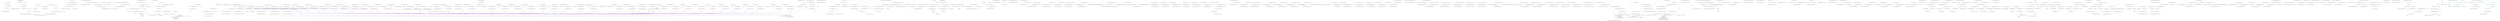 digraph  {
n11 [label="Humanizer.Tests.AmbientCulture", span=""];
n0 [cluster="Humanizer.Tests.AmbientCulture.AmbientCulture(System.Globalization.CultureInfo)", label="Entry Humanizer.Tests.AmbientCulture.AmbientCulture(System.Globalization.CultureInfo)", span="12-12"];
n1 [cluster="Humanizer.Tests.AmbientCulture.AmbientCulture(System.Globalization.CultureInfo)", color=red, community=0, label="1: _culture = Thread.CurrentThread.CurrentUICulture", span="14-14"];
n2 [cluster="Humanizer.Tests.AmbientCulture.AmbientCulture(System.Globalization.CultureInfo)", color=red, community=0, label="0: Thread.CurrentThread.CurrentCulture = culture", span="15-15"];
n3 [cluster="Humanizer.Tests.AmbientCulture.AmbientCulture(System.Globalization.CultureInfo)", color=red, community=0, label="0: Thread.CurrentThread.CurrentUICulture = culture", span="16-16"];
n4 [cluster="Humanizer.Tests.AmbientCulture.AmbientCulture(System.Globalization.CultureInfo)", label="Exit Humanizer.Tests.AmbientCulture.AmbientCulture(System.Globalization.CultureInfo)", span="12-12"];
n5 [cluster="Humanizer.Tests.AmbientCulture.AmbientCulture(string)", label="Entry Humanizer.Tests.AmbientCulture.AmbientCulture(string)", span="19-19"];
n6 [cluster="Humanizer.Tests.AmbientCulture.AmbientCulture(string)", label="Exit Humanizer.Tests.AmbientCulture.AmbientCulture(string)", span="19-19"];
n7 [cluster="Humanizer.Tests.AmbientCulture.Dispose()", label="Entry Humanizer.Tests.AmbientCulture.Dispose()", span="26-26"];
n8 [cluster="Humanizer.Tests.AmbientCulture.Dispose()", color=red, community=0, label="2: Thread.CurrentThread.CurrentUICulture = _culture", span="28-28"];
n9 [cluster="Humanizer.Tests.AmbientCulture.Dispose()", color=red, community=0, label="2: Thread.CurrentThread.CurrentCulture = _culture", span="29-29"];
n10 [cluster="Humanizer.Tests.AmbientCulture.Dispose()", label="Exit Humanizer.Tests.AmbientCulture.Dispose()", span="26-26"];
m0_2 [cluster="Humanizer.Tests.BitFieldEnumHumanizeTests.CanHumanizeSingleWordDescriptionAttribute()", file="BitFieldEnumHumanizeTests.cs", label="Entry Humanizer.Tests.BitFieldEnumHumanizeTests.CanHumanizeSingleWordDescriptionAttribute()", span="14-14"];
m0_3 [cluster="Humanizer.Tests.BitFieldEnumHumanizeTests.CanHumanizeSingleWordDescriptionAttribute()", file="BitFieldEnumHumanizeTests.cs", label="Assert.Equal(BitFlagEnumTestsResources.MemberWithSingleWordDisplayAttribute, BitFieldEnumUnderTest.RED.Humanize())", span="16-16"];
m0_4 [cluster="Humanizer.Tests.BitFieldEnumHumanizeTests.CanHumanizeSingleWordDescriptionAttribute()", file="BitFieldEnumHumanizeTests.cs", label="Exit Humanizer.Tests.BitFieldEnumHumanizeTests.CanHumanizeSingleWordDescriptionAttribute()", span="14-14"];
m0_10 [cluster="Humanizer.Tests.BitFieldEnumHumanizeTests.CanHumanizeMultipleValueBitFieldEnum()", file="BitFieldEnumHumanizeTests.cs", label="Entry Humanizer.Tests.BitFieldEnumHumanizeTests.CanHumanizeMultipleValueBitFieldEnum()", span="26-26"];
m0_11 [cluster="Humanizer.Tests.BitFieldEnumHumanizeTests.CanHumanizeMultipleValueBitFieldEnum()", file="BitFieldEnumHumanizeTests.cs", label="var xoredBitFlag = (BitFieldEnumUnderTest.RED | BitFieldEnumUnderTest.DARK_GRAY)", span="28-28"];
m0_12 [cluster="Humanizer.Tests.BitFieldEnumHumanizeTests.CanHumanizeMultipleValueBitFieldEnum()", file="BitFieldEnumHumanizeTests.cs", label="Assert.Equal(BitFlagEnumTestsResources.ExpectedResultWhenBothValuesXored, xoredBitFlag.Humanize())", span="29-29"];
m0_13 [cluster="Humanizer.Tests.BitFieldEnumHumanizeTests.CanHumanizeMultipleValueBitFieldEnum()", file="BitFieldEnumHumanizeTests.cs", label="Exit Humanizer.Tests.BitFieldEnumHumanizeTests.CanHumanizeMultipleValueBitFieldEnum()", span="26-26"];
m0_0 [cluster="Humanizer.Tests.BitFieldEnumHumanizeTests.BitFieldEnumHumanizeTests()", file="BitFieldEnumHumanizeTests.cs", label="Entry Humanizer.Tests.BitFieldEnumHumanizeTests.BitFieldEnumHumanizeTests()", span="11-11"];
m0_1 [cluster="Humanizer.Tests.BitFieldEnumHumanizeTests.BitFieldEnumHumanizeTests()", file="BitFieldEnumHumanizeTests.cs", label="Exit Humanizer.Tests.BitFieldEnumHumanizeTests.BitFieldEnumHumanizeTests()", span="11-11"];
m0_6 [cluster="Unk.Equal", file="BitFieldEnumHumanizeTests.cs", label="Entry Unk.Equal", span=""];
m0_5 [cluster="System.Enum.Humanize()", file="BitFieldEnumHumanizeTests.cs", label="Entry System.Enum.Humanize()", span="23-23"];
m0_7 [cluster="Humanizer.Tests.BitFieldEnumHumanizeTests.CanHumanizeMultipleWordDescriptionAttribute()", file="BitFieldEnumHumanizeTests.cs", label="Entry Humanizer.Tests.BitFieldEnumHumanizeTests.CanHumanizeMultipleWordDescriptionAttribute()", span="20-20"];
m0_8 [cluster="Humanizer.Tests.BitFieldEnumHumanizeTests.CanHumanizeMultipleWordDescriptionAttribute()", file="BitFieldEnumHumanizeTests.cs", label="Assert.Equal(BitFlagEnumTestsResources.MemberWithMultipleWordDisplayAttribute, BitFieldEnumUnderTest.DARK_GRAY.Humanize())", span="22-22"];
m0_9 [cluster="Humanizer.Tests.BitFieldEnumHumanizeTests.CanHumanizeMultipleWordDescriptionAttribute()", file="BitFieldEnumHumanizeTests.cs", label="Exit Humanizer.Tests.BitFieldEnumHumanizeTests.CanHumanizeMultipleWordDescriptionAttribute()", span="20-20"];
m1_11 [cluster="Humanizer.Bytes.ByteRate.Humanize(Humanizer.Localisation.TimeUnit)", file="ByteRateTests.cs", label="Entry Humanizer.Bytes.ByteRate.Humanize(Humanizer.Localisation.TimeUnit)", span="39-39"];
m1_10 [cluster="Humanizer.Bytes.ByteSize.Per(System.TimeSpan)", file="ByteRateTests.cs", label="Entry Humanizer.Bytes.ByteSize.Per(System.TimeSpan)", span="498-498"];
m1_20 [cluster="Humanizer.Bytes.ByteSize.FromMegabytes(double)", file="ByteRateTests.cs", label="Entry Humanizer.Bytes.ByteSize.FromMegabytes(double)", span="130-130"];
m1_21 [cluster="Humanizer.Tests.Bytes.ByteRateTests.ThowsOnUnsupportedData(Humanizer.Localisation.TimeUnit)", file="ByteRateTests.cs", label="Entry Humanizer.Tests.Bytes.ByteRateTests.ThowsOnUnsupportedData(Humanizer.Localisation.TimeUnit)", span="55-55"];
m1_22 [cluster="Humanizer.Tests.Bytes.ByteRateTests.ThowsOnUnsupportedData(Humanizer.Localisation.TimeUnit)", file="ByteRateTests.cs", label="var dummyRate = ByteSize.FromBits(1).Per(TimeSpan.FromSeconds(1))", span="57-57"];
m1_23 [cluster="Humanizer.Tests.Bytes.ByteRateTests.ThowsOnUnsupportedData(Humanizer.Localisation.TimeUnit)", file="ByteRateTests.cs", label="Assert.Throws<NotSupportedException>(() =>\r\n            {\r\n                dummyRate.Humanize(units);\r\n            })", span="59-62"];
m1_24 [cluster="Humanizer.Tests.Bytes.ByteRateTests.ThowsOnUnsupportedData(Humanizer.Localisation.TimeUnit)", file="ByteRateTests.cs", label="Exit Humanizer.Tests.Bytes.ByteRateTests.ThowsOnUnsupportedData(Humanizer.Localisation.TimeUnit)", span="55-55"];
m1_26 [cluster="Unk.>", file="ByteRateTests.cs", label="Entry Unk.>", span=""];
m1_0 [cluster="Humanizer.Tests.Bytes.ByteRateTests.ByteRateTests()", file="ByteRateTests.cs", label="Entry Humanizer.Tests.Bytes.ByteRateTests.ByteRateTests()", span="9-9"];
m1_1 [cluster="Humanizer.Tests.Bytes.ByteRateTests.ByteRateTests()", file="ByteRateTests.cs", label="Exit Humanizer.Tests.Bytes.ByteRateTests.ByteRateTests()", span="9-9"];
m1_13 [cluster="Humanizer.Tests.Bytes.ByteRateTests.TimeUnitTests(long, double, Humanizer.Localisation.TimeUnit, string)", file="ByteRateTests.cs", label="Entry Humanizer.Tests.Bytes.ByteRateTests.TimeUnitTests(long, double, Humanizer.Localisation.TimeUnit, string)", span="38-38"];
m1_14 [cluster="Humanizer.Tests.Bytes.ByteRateTests.TimeUnitTests(long, double, Humanizer.Localisation.TimeUnit, string)", file="ByteRateTests.cs", label="var size = ByteSize.FromMegabytes(megabytes)", span="40-40"];
m1_15 [cluster="Humanizer.Tests.Bytes.ByteRateTests.TimeUnitTests(long, double, Humanizer.Localisation.TimeUnit, string)", file="ByteRateTests.cs", label="var measurementInterval = TimeSpan.FromSeconds(measurementIntervalSeconds)", span="41-41"];
m1_17 [cluster="Humanizer.Tests.Bytes.ByteRateTests.TimeUnitTests(long, double, Humanizer.Localisation.TimeUnit, string)", file="ByteRateTests.cs", label="var text = rate.Humanize(displayInterval)", span="44-44"];
m1_18 [cluster="Humanizer.Tests.Bytes.ByteRateTests.TimeUnitTests(long, double, Humanizer.Localisation.TimeUnit, string)", file="ByteRateTests.cs", label="Assert.Equal(expectedValue, text)", span="46-46"];
m1_16 [cluster="Humanizer.Tests.Bytes.ByteRateTests.TimeUnitTests(long, double, Humanizer.Localisation.TimeUnit, string)", file="ByteRateTests.cs", label="var rate = size.Per(measurementInterval)", span="43-43"];
m1_19 [cluster="Humanizer.Tests.Bytes.ByteRateTests.TimeUnitTests(long, double, Humanizer.Localisation.TimeUnit, string)", file="ByteRateTests.cs", label="Exit Humanizer.Tests.Bytes.ByteRateTests.TimeUnitTests(long, double, Humanizer.Localisation.TimeUnit, string)", span="38-38"];
m1_25 [cluster="Humanizer.Bytes.ByteSize.FromBits(long)", file="ByteRateTests.cs", label="Entry Humanizer.Bytes.ByteSize.FromBits(long)", span="115-115"];
m1_9 [cluster="System.TimeSpan.FromSeconds(double)", file="ByteRateTests.cs", label="Entry System.TimeSpan.FromSeconds(double)", span="0-0"];
m1_12 [cluster="Unk.Equal", file="ByteRateTests.cs", label="Entry Unk.Equal", span=""];
m1_2 [cluster="Humanizer.Tests.Bytes.ByteRateTests.HumanizesRates(long, double, string)", file="ByteRateTests.cs", label="Entry Humanizer.Tests.Bytes.ByteRateTests.HumanizesRates(long, double, string)", span="18-18"];
m1_3 [cluster="Humanizer.Tests.Bytes.ByteRateTests.HumanizesRates(long, double, string)", file="ByteRateTests.cs", label="var size = new ByteSize(inputBytes)", span="20-20"];
m1_4 [cluster="Humanizer.Tests.Bytes.ByteRateTests.HumanizesRates(long, double, string)", file="ByteRateTests.cs", label="var interval = TimeSpan.FromSeconds(perSeconds)", span="21-21"];
m1_6 [cluster="Humanizer.Tests.Bytes.ByteRateTests.HumanizesRates(long, double, string)", file="ByteRateTests.cs", label="Assert.Equal(expectedValue, rate)", span="25-25"];
m1_5 [cluster="Humanizer.Tests.Bytes.ByteRateTests.HumanizesRates(long, double, string)", file="ByteRateTests.cs", label="var rate = size.Per(interval).Humanize()", span="23-23"];
m1_7 [cluster="Humanizer.Tests.Bytes.ByteRateTests.HumanizesRates(long, double, string)", file="ByteRateTests.cs", label="Exit Humanizer.Tests.Bytes.ByteRateTests.HumanizesRates(long, double, string)", span="18-18"];
m1_27 [cluster="lambda expression", file="ByteRateTests.cs", label="Entry lambda expression", span="59-62"];
m1_28 [cluster="lambda expression", file="ByteRateTests.cs", label="dummyRate.Humanize(units)", span="61-61"];
m1_29 [cluster="lambda expression", file="ByteRateTests.cs", label="Exit lambda expression", span="59-62"];
m1_8 [cluster="Humanizer.Bytes.ByteSize.ByteSize(double)", file="ByteRateTests.cs", label="Entry Humanizer.Bytes.ByteSize.ByteSize(double)", span="102-102"];
m1_30 [file="ByteRateTests.cs", label="Humanizer.Localisation.TimeUnit", span=""];
m1_31 [file="ByteRateTests.cs", label=dummyRate, span=""];
m2_216 [cluster="Humanizer.Tests.Bytes.ByteSizeExtensionsTests.LongBytes()", file="ByteSizeExtensionsTests.cs", label="Entry Humanizer.Tests.Bytes.ByteSizeExtensionsTests.LongBytes()", span="325-325"];
m2_217 [cluster="Humanizer.Tests.Bytes.ByteSizeExtensionsTests.LongBytes()", file="ByteSizeExtensionsTests.cs", label="long size = 2", span="327-327"];
m2_218 [cluster="Humanizer.Tests.Bytes.ByteSizeExtensionsTests.LongBytes()", file="ByteSizeExtensionsTests.cs", label="Assert.Equal(ByteSize.FromBytes(size), size.Bytes())", span="328-328"];
m2_219 [cluster="Humanizer.Tests.Bytes.ByteSizeExtensionsTests.LongBytes()", file="ByteSizeExtensionsTests.cs", label="Exit Humanizer.Tests.Bytes.ByteSizeExtensionsTests.LongBytes()", span="325-325"];
m2_210 [cluster="uint.Bytes()", file="ByteSizeExtensionsTests.cs", label="Entry uint.Bytes()", span="136-136"];
m2_205 [cluster="int.Bytes()", file="ByteSizeExtensionsTests.cs", label="Entry int.Bytes()", span="126-126"];
m2_68 [cluster="ushort.Gigabytes()", file="ByteSizeExtensionsTests.cs", label="Entry ushort.Gigabytes()", span="356-356"];
m2_254 [cluster="uint.Bits()", file="ByteSizeExtensionsTests.cs", label="Entry uint.Bits()", span="66-66"];
m2_58 [cluster="sbyte.Gigabytes()", file="ByteSizeExtensionsTests.cs", label="Entry sbyte.Gigabytes()", span="336-336"];
m2_88 [cluster="long.Gigabytes()", file="ByteSizeExtensionsTests.cs", label="Entry long.Gigabytes()", span="396-396"];
m2_112 [cluster="ushort.Megabytes()", file="ByteSizeExtensionsTests.cs", label="Entry ushort.Megabytes()", span="276-276"];
m2_74 [cluster="Humanizer.Tests.Bytes.ByteSizeExtensionsTests.UintGigabytes()", file="ByteSizeExtensionsTests.cs", label="Entry Humanizer.Tests.Bytes.ByteSizeExtensionsTests.UintGigabytes()", span="110-110"];
m2_75 [cluster="Humanizer.Tests.Bytes.ByteSizeExtensionsTests.UintGigabytes()", file="ByteSizeExtensionsTests.cs", label="uint size = 2", span="112-112"];
m2_76 [cluster="Humanizer.Tests.Bytes.ByteSizeExtensionsTests.UintGigabytes()", file="ByteSizeExtensionsTests.cs", label="Assert.Equal(ByteSize.FromGigabytes(size), size.Gigabytes())", span="113-113"];
m2_77 [cluster="Humanizer.Tests.Bytes.ByteSizeExtensionsTests.UintGigabytes()", file="ByteSizeExtensionsTests.cs", label="Exit Humanizer.Tests.Bytes.ByteSizeExtensionsTests.UintGigabytes()", span="110-110"];
m2_171 [cluster="double.Kilobytes()", file="ByteSizeExtensionsTests.cs", label="Entry double.Kilobytes()", span="226-226"];
m2_83 [cluster="double.Gigabytes()", file="ByteSizeExtensionsTests.cs", label="Entry double.Gigabytes()", span="386-386"];
m2_141 [cluster="byte.Kilobytes()", file="ByteSizeExtensionsTests.cs", label="Entry byte.Kilobytes()", span="166-166"];
m2_103 [cluster="Humanizer.Tests.Bytes.ByteSizeExtensionsTests.ShortMegabytes()", file="ByteSizeExtensionsTests.cs", label="Entry Humanizer.Tests.Bytes.ByteSizeExtensionsTests.ShortMegabytes()", span="156-156"];
m2_104 [cluster="Humanizer.Tests.Bytes.ByteSizeExtensionsTests.ShortMegabytes()", file="ByteSizeExtensionsTests.cs", label="short size = 2", span="158-158"];
m2_105 [cluster="Humanizer.Tests.Bytes.ByteSizeExtensionsTests.ShortMegabytes()", file="ByteSizeExtensionsTests.cs", label="Assert.Equal(ByteSize.FromMegabytes(size), size.Megabytes())", span="159-159"];
m2_106 [cluster="Humanizer.Tests.Bytes.ByteSizeExtensionsTests.ShortMegabytes()", file="ByteSizeExtensionsTests.cs", label="Exit Humanizer.Tests.Bytes.ByteSizeExtensionsTests.ShortMegabytes()", span="156-156"];
m2_221 [cluster="Humanizer.Tests.Bytes.ByteSizeExtensionsTests.HumanizesBytes(double, string, string)", file="ByteSizeExtensionsTests.cs", label="Entry Humanizer.Tests.Bytes.ByteSizeExtensionsTests.HumanizesBytes(double, string, string)", span="341-341"];
m2_222 [cluster="Humanizer.Tests.Bytes.ByteSizeExtensionsTests.HumanizesBytes(double, string, string)", file="ByteSizeExtensionsTests.cs", label="Assert.Equal(expectedValue, input.Bytes().Humanize(format))", span="343-343"];
m2_223 [cluster="Humanizer.Tests.Bytes.ByteSizeExtensionsTests.HumanizesBytes(double, string, string)", file="ByteSizeExtensionsTests.cs", label="Exit Humanizer.Tests.Bytes.ByteSizeExtensionsTests.HumanizesBytes(double, string, string)", span="341-341"];
m2_215 [cluster="double.Bytes()", file="ByteSizeExtensionsTests.cs", label="Entry double.Bytes()", span="146-146"];
m2_44 [cluster="Humanizer.Tests.Bytes.ByteSizeExtensionsTests.HumanizesTerabytes(double, string, string)", file="ByteSizeExtensionsTests.cs", label="Entry Humanizer.Tests.Bytes.ByteSizeExtensionsTests.HumanizesTerabytes(double, string, string)", span="69-69"];
m2_45 [cluster="Humanizer.Tests.Bytes.ByteSizeExtensionsTests.HumanizesTerabytes(double, string, string)", file="ByteSizeExtensionsTests.cs", label="Assert.Equal(expectedValue, input.Terabytes().Humanize(format))", span="71-71"];
m2_46 [cluster="Humanizer.Tests.Bytes.ByteSizeExtensionsTests.HumanizesTerabytes(double, string, string)", file="ByteSizeExtensionsTests.cs", label="Exit Humanizer.Tests.Bytes.ByteSizeExtensionsTests.HumanizesTerabytes(double, string, string)", span="69-69"];
m2_230 [cluster="Humanizer.Tests.Bytes.ByteSizeExtensionsTests.SbyteBits()", file="ByteSizeExtensionsTests.cs", label="Entry Humanizer.Tests.Bytes.ByteSizeExtensionsTests.SbyteBits()", span="354-354"];
m2_231 [cluster="Humanizer.Tests.Bytes.ByteSizeExtensionsTests.SbyteBits()", file="ByteSizeExtensionsTests.cs", label="sbyte size = 2", span="356-356"];
m2_232 [cluster="Humanizer.Tests.Bytes.ByteSizeExtensionsTests.SbyteBits()", file="ByteSizeExtensionsTests.cs", label="Assert.Equal(ByteSize.FromBits(size), size.Bits())", span="357-357"];
m2_233 [cluster="Humanizer.Tests.Bytes.ByteSizeExtensionsTests.SbyteBits()", file="ByteSizeExtensionsTests.cs", label="Exit Humanizer.Tests.Bytes.ByteSizeExtensionsTests.SbyteBits()", span="354-354"];
m2_151 [cluster="short.Kilobytes()", file="ByteSizeExtensionsTests.cs", label="Entry short.Kilobytes()", span="186-186"];
m2_249 [cluster="int.Bits()", file="ByteSizeExtensionsTests.cs", label="Entry int.Bits()", span="56-56"];
m2_102 [cluster="sbyte.Megabytes()", file="ByteSizeExtensionsTests.cs", label="Entry sbyte.Megabytes()", span="256-256"];
m2_191 [cluster="Humanizer.Tests.Bytes.ByteSizeExtensionsTests.ShortBytes()", file="ByteSizeExtensionsTests.cs", label="Entry Humanizer.Tests.Bytes.ByteSizeExtensionsTests.ShortBytes()", span="290-290"];
m2_192 [cluster="Humanizer.Tests.Bytes.ByteSizeExtensionsTests.ShortBytes()", file="ByteSizeExtensionsTests.cs", label="short size = 2", span="292-292"];
m2_193 [cluster="Humanizer.Tests.Bytes.ByteSizeExtensionsTests.ShortBytes()", file="ByteSizeExtensionsTests.cs", label="Assert.Equal(ByteSize.FromBytes(size), size.Bytes())", span="293-293"];
m2_194 [cluster="Humanizer.Tests.Bytes.ByteSizeExtensionsTests.ShortBytes()", file="ByteSizeExtensionsTests.cs", label="Exit Humanizer.Tests.Bytes.ByteSizeExtensionsTests.ShortBytes()", span="290-290"];
m2_7 [cluster="byte.Terabytes()", file="ByteSizeExtensionsTests.cs", label="Entry byte.Terabytes()", span="406-406"];
m2_172 [cluster="Humanizer.Tests.Bytes.ByteSizeExtensionsTests.LongKilobytes()", file="ByteSizeExtensionsTests.cs", label="Entry Humanizer.Tests.Bytes.ByteSizeExtensionsTests.LongKilobytes()", span="258-258"];
m2_173 [cluster="Humanizer.Tests.Bytes.ByteSizeExtensionsTests.LongKilobytes()", file="ByteSizeExtensionsTests.cs", label="long size = 2", span="260-260"];
m2_174 [cluster="Humanizer.Tests.Bytes.ByteSizeExtensionsTests.LongKilobytes()", file="ByteSizeExtensionsTests.cs", label="Assert.Equal(ByteSize.FromKilobytes(size), size.Kilobytes())", span="261-261"];
m2_175 [cluster="Humanizer.Tests.Bytes.ByteSizeExtensionsTests.LongKilobytes()", file="ByteSizeExtensionsTests.cs", label="Exit Humanizer.Tests.Bytes.ByteSizeExtensionsTests.LongKilobytes()", span="258-258"];
m2_38 [cluster="double.Terabytes()", file="ByteSizeExtensionsTests.cs", label="Entry double.Terabytes()", span="466-466"];
m2_195 [cluster="short.Bytes()", file="ByteSizeExtensionsTests.cs", label="Entry short.Bytes()", span="106-106"];
m2_244 [cluster="ushort.Bits()", file="ByteSizeExtensionsTests.cs", label="Entry ushort.Bits()", span="46-46"];
m2_184 [cluster="Humanizer.Bytes.ByteSize.FromBytes(double)", file="ByteSizeExtensionsTests.cs", label="Entry Humanizer.Bytes.ByteSize.FromBytes(double)", span="120-120"];
m2_39 [cluster="Humanizer.Tests.Bytes.ByteSizeExtensionsTests.LongTerabytes()", file="ByteSizeExtensionsTests.cs", label="Entry Humanizer.Tests.Bytes.ByteSizeExtensionsTests.LongTerabytes()", span="59-59"];
m2_40 [cluster="Humanizer.Tests.Bytes.ByteSizeExtensionsTests.LongTerabytes()", file="ByteSizeExtensionsTests.cs", label="long size = 2", span="61-61"];
m2_41 [cluster="Humanizer.Tests.Bytes.ByteSizeExtensionsTests.LongTerabytes()", file="ByteSizeExtensionsTests.cs", label="Assert.Equal(ByteSize.FromTerabytes(size), size.Terabytes())", span="62-62"];
m2_42 [cluster="Humanizer.Tests.Bytes.ByteSizeExtensionsTests.LongTerabytes()", file="ByteSizeExtensionsTests.cs", label="Exit Humanizer.Tests.Bytes.ByteSizeExtensionsTests.LongTerabytes()", span="59-59"];
m2_162 [cluster="Humanizer.Tests.Bytes.ByteSizeExtensionsTests.UintKilobytes()", file="ByteSizeExtensionsTests.cs", label="Entry Humanizer.Tests.Bytes.ByteSizeExtensionsTests.UintKilobytes()", span="244-244"];
m2_163 [cluster="Humanizer.Tests.Bytes.ByteSizeExtensionsTests.UintKilobytes()", file="ByteSizeExtensionsTests.cs", label="uint size = 2", span="246-246"];
m2_164 [cluster="Humanizer.Tests.Bytes.ByteSizeExtensionsTests.UintKilobytes()", file="ByteSizeExtensionsTests.cs", label="Assert.Equal(ByteSize.FromKilobytes(size), size.Kilobytes())", span="247-247"];
m2_165 [cluster="Humanizer.Tests.Bytes.ByteSizeExtensionsTests.UintKilobytes()", file="ByteSizeExtensionsTests.cs", label="Exit Humanizer.Tests.Bytes.ByteSizeExtensionsTests.UintKilobytes()", span="244-244"];
m2_123 [cluster="Humanizer.Tests.Bytes.ByteSizeExtensionsTests.DoubleMegabytes()", file="ByteSizeExtensionsTests.cs", label="Entry Humanizer.Tests.Bytes.ByteSizeExtensionsTests.DoubleMegabytes()", span="184-184"];
m2_124 [cluster="Humanizer.Tests.Bytes.ByteSizeExtensionsTests.DoubleMegabytes()", file="ByteSizeExtensionsTests.cs", label="double size = 2", span="186-186"];
m2_125 [cluster="Humanizer.Tests.Bytes.ByteSizeExtensionsTests.DoubleMegabytes()", file="ByteSizeExtensionsTests.cs", label="Assert.Equal(ByteSize.FromMegabytes(size), size.Megabytes())", span="187-187"];
m2_126 [cluster="Humanizer.Tests.Bytes.ByteSizeExtensionsTests.DoubleMegabytes()", file="ByteSizeExtensionsTests.cs", label="Exit Humanizer.Tests.Bytes.ByteSizeExtensionsTests.DoubleMegabytes()", span="184-184"];
m2_260 [cluster="Humanizer.Tests.Bytes.ByteSizeExtensionsTests.HumanizesBits(long, string, string)", file="ByteSizeExtensionsTests.cs", label="Entry Humanizer.Tests.Bytes.ByteSizeExtensionsTests.HumanizesBits(long, string, string)", span="401-401"];
m2_261 [cluster="Humanizer.Tests.Bytes.ByteSizeExtensionsTests.HumanizesBits(long, string, string)", file="ByteSizeExtensionsTests.cs", label="Assert.Equal(expectedValue, input.Bits().Humanize(format))", span="403-403"];
m2_262 [cluster="Humanizer.Tests.Bytes.ByteSizeExtensionsTests.HumanizesBits(long, string, string)", file="ByteSizeExtensionsTests.cs", label="Exit Humanizer.Tests.Bytes.ByteSizeExtensionsTests.HumanizesBits(long, string, string)", span="401-401"];
m2_201 [cluster="Humanizer.Tests.Bytes.ByteSizeExtensionsTests.IntBytes()", file="ByteSizeExtensionsTests.cs", label="Entry Humanizer.Tests.Bytes.ByteSizeExtensionsTests.IntBytes()", span="304-304"];
m2_202 [cluster="Humanizer.Tests.Bytes.ByteSizeExtensionsTests.IntBytes()", file="ByteSizeExtensionsTests.cs", label="int size = 2", span="306-306"];
m2_203 [cluster="Humanizer.Tests.Bytes.ByteSizeExtensionsTests.IntBytes()", file="ByteSizeExtensionsTests.cs", label="Assert.Equal(ByteSize.FromBytes(size), size.Bytes())", span="307-307"];
m2_204 [cluster="Humanizer.Tests.Bytes.ByteSizeExtensionsTests.IntBytes()", file="ByteSizeExtensionsTests.cs", label="Exit Humanizer.Tests.Bytes.ByteSizeExtensionsTests.IntBytes()", span="304-304"];
m2_47 [cluster="Humanizer.Bytes.ByteSize.Humanize(string)", file="ByteSizeExtensionsTests.cs", label="Entry Humanizer.Bytes.ByteSize.Humanize(string)", span="487-487"];
m2_23 [cluster="ushort.Terabytes()", file="ByteSizeExtensionsTests.cs", label="Entry ushort.Terabytes()", span="436-436"];
m2_13 [cluster="sbyte.Terabytes()", file="ByteSizeExtensionsTests.cs", label="Entry sbyte.Terabytes()", span="416-416"];
m2_239 [cluster="short.Bits()", file="ByteSizeExtensionsTests.cs", label="Entry short.Bits()", span="36-36"];
m2_48 [cluster="Humanizer.Tests.Bytes.ByteSizeExtensionsTests.ByteGigabytes()", file="ByteSizeExtensionsTests.cs", label="Entry Humanizer.Tests.Bytes.ByteSizeExtensionsTests.ByteGigabytes()", span="75-75"];
m2_49 [cluster="Humanizer.Tests.Bytes.ByteSizeExtensionsTests.ByteGigabytes()", file="ByteSizeExtensionsTests.cs", label="byte size = 2", span="77-77"];
m2_50 [cluster="Humanizer.Tests.Bytes.ByteSizeExtensionsTests.ByteGigabytes()", file="ByteSizeExtensionsTests.cs", label="Assert.Equal(ByteSize.FromGigabytes(size), size.Gigabytes())", span="78-78"];
m2_51 [cluster="Humanizer.Tests.Bytes.ByteSizeExtensionsTests.ByteGigabytes()", file="ByteSizeExtensionsTests.cs", label="Exit Humanizer.Tests.Bytes.ByteSizeExtensionsTests.ByteGigabytes()", span="75-75"];
m2_156 [cluster="ushort.Kilobytes()", file="ByteSizeExtensionsTests.cs", label="Entry ushort.Kilobytes()", span="196-196"];
m2_108 [cluster="Humanizer.Tests.Bytes.ByteSizeExtensionsTests.UshortMegabytes()", file="ByteSizeExtensionsTests.cs", label="Entry Humanizer.Tests.Bytes.ByteSizeExtensionsTests.UshortMegabytes()", span="163-163"];
m2_109 [cluster="Humanizer.Tests.Bytes.ByteSizeExtensionsTests.UshortMegabytes()", file="ByteSizeExtensionsTests.cs", label="ushort size = 2", span="165-165"];
m2_110 [cluster="Humanizer.Tests.Bytes.ByteSizeExtensionsTests.UshortMegabytes()", file="ByteSizeExtensionsTests.cs", label="Assert.Equal(ByteSize.FromMegabytes(size), size.Megabytes())", span="166-166"];
m2_111 [cluster="Humanizer.Tests.Bytes.ByteSizeExtensionsTests.UshortMegabytes()", file="ByteSizeExtensionsTests.cs", label="Exit Humanizer.Tests.Bytes.ByteSizeExtensionsTests.UshortMegabytes()", span="163-163"];
m2_167 [cluster="Humanizer.Tests.Bytes.ByteSizeExtensionsTests.DoubleKilobytes()", file="ByteSizeExtensionsTests.cs", label="Entry Humanizer.Tests.Bytes.ByteSizeExtensionsTests.DoubleKilobytes()", span="251-251"];
m2_168 [cluster="Humanizer.Tests.Bytes.ByteSizeExtensionsTests.DoubleKilobytes()", file="ByteSizeExtensionsTests.cs", label="double size = 2", span="253-253"];
m2_169 [cluster="Humanizer.Tests.Bytes.ByteSizeExtensionsTests.DoubleKilobytes()", file="ByteSizeExtensionsTests.cs", label="Assert.Equal(ByteSize.FromKilobytes(size), size.Kilobytes())", span="254-254"];
m2_170 [cluster="Humanizer.Tests.Bytes.ByteSizeExtensionsTests.DoubleKilobytes()", file="ByteSizeExtensionsTests.cs", label="Exit Humanizer.Tests.Bytes.ByteSizeExtensionsTests.DoubleKilobytes()", span="251-251"];
m2_34 [cluster="Humanizer.Tests.Bytes.ByteSizeExtensionsTests.DoubleTerabytes()", file="ByteSizeExtensionsTests.cs", label="Entry Humanizer.Tests.Bytes.ByteSizeExtensionsTests.DoubleTerabytes()", span="52-52"];
m2_35 [cluster="Humanizer.Tests.Bytes.ByteSizeExtensionsTests.DoubleTerabytes()", file="ByteSizeExtensionsTests.cs", label="double size = 2", span="54-54"];
m2_36 [cluster="Humanizer.Tests.Bytes.ByteSizeExtensionsTests.DoubleTerabytes()", file="ByteSizeExtensionsTests.cs", label="Assert.Equal(ByteSize.FromTerabytes(size), size.Terabytes())", span="55-55"];
m2_37 [cluster="Humanizer.Tests.Bytes.ByteSizeExtensionsTests.DoubleTerabytes()", file="ByteSizeExtensionsTests.cs", label="Exit Humanizer.Tests.Bytes.ByteSizeExtensionsTests.DoubleTerabytes()", span="52-52"];
m2_118 [cluster="Humanizer.Tests.Bytes.ByteSizeExtensionsTests.UintMegabytes()", file="ByteSizeExtensionsTests.cs", label="Entry Humanizer.Tests.Bytes.ByteSizeExtensionsTests.UintMegabytes()", span="177-177"];
m2_119 [cluster="Humanizer.Tests.Bytes.ByteSizeExtensionsTests.UintMegabytes()", file="ByteSizeExtensionsTests.cs", label="uint size = 2", span="179-179"];
m2_120 [cluster="Humanizer.Tests.Bytes.ByteSizeExtensionsTests.UintMegabytes()", file="ByteSizeExtensionsTests.cs", label="Assert.Equal(ByteSize.FromMegabytes(size), size.Megabytes())", span="180-180"];
m2_121 [cluster="Humanizer.Tests.Bytes.ByteSizeExtensionsTests.UintMegabytes()", file="ByteSizeExtensionsTests.cs", label="Exit Humanizer.Tests.Bytes.ByteSizeExtensionsTests.UintMegabytes()", span="177-177"];
m2_127 [cluster="double.Megabytes()", file="ByteSizeExtensionsTests.cs", label="Entry double.Megabytes()", span="306-306"];
m2_69 [cluster="Humanizer.Tests.Bytes.ByteSizeExtensionsTests.IntGigabytes()", file="ByteSizeExtensionsTests.cs", label="Entry Humanizer.Tests.Bytes.ByteSizeExtensionsTests.IntGigabytes()", span="103-103"];
m2_70 [cluster="Humanizer.Tests.Bytes.ByteSizeExtensionsTests.IntGigabytes()", file="ByteSizeExtensionsTests.cs", label="int size = 2", span="105-105"];
m2_71 [cluster="Humanizer.Tests.Bytes.ByteSizeExtensionsTests.IntGigabytes()", file="ByteSizeExtensionsTests.cs", label="Assert.Equal(ByteSize.FromGigabytes(size), size.Gigabytes())", span="106-106"];
m2_72 [cluster="Humanizer.Tests.Bytes.ByteSizeExtensionsTests.IntGigabytes()", file="ByteSizeExtensionsTests.cs", label="Exit Humanizer.Tests.Bytes.ByteSizeExtensionsTests.IntGigabytes()", span="103-103"];
m2_24 [cluster="Humanizer.Tests.Bytes.ByteSizeExtensionsTests.IntTerabytes()", file="ByteSizeExtensionsTests.cs", label="Entry Humanizer.Tests.Bytes.ByteSizeExtensionsTests.IntTerabytes()", span="38-38"];
m2_25 [cluster="Humanizer.Tests.Bytes.ByteSizeExtensionsTests.IntTerabytes()", file="ByteSizeExtensionsTests.cs", label="int size = 2", span="40-40"];
m2_26 [cluster="Humanizer.Tests.Bytes.ByteSizeExtensionsTests.IntTerabytes()", file="ByteSizeExtensionsTests.cs", label="Assert.Equal(ByteSize.FromTerabytes(size), size.Terabytes())", span="41-41"];
m2_27 [cluster="Humanizer.Tests.Bytes.ByteSizeExtensionsTests.IntTerabytes()", file="ByteSizeExtensionsTests.cs", label="Exit Humanizer.Tests.Bytes.ByteSizeExtensionsTests.IntTerabytes()", span="38-38"];
m2_97 [cluster="byte.Megabytes()", file="ByteSizeExtensionsTests.cs", label="Entry byte.Megabytes()", span="246-246"];
m2_211 [cluster="Humanizer.Tests.Bytes.ByteSizeExtensionsTests.DoubleBytes()", file="ByteSizeExtensionsTests.cs", label="Entry Humanizer.Tests.Bytes.ByteSizeExtensionsTests.DoubleBytes()", span="318-318"];
m2_212 [cluster="Humanizer.Tests.Bytes.ByteSizeExtensionsTests.DoubleBytes()", file="ByteSizeExtensionsTests.cs", label="double size = 2", span="320-320"];
m2_213 [cluster="Humanizer.Tests.Bytes.ByteSizeExtensionsTests.DoubleBytes()", file="ByteSizeExtensionsTests.cs", label="Assert.Equal(ByteSize.FromBytes(size), size.Bytes())", span="321-321"];
m2_214 [cluster="Humanizer.Tests.Bytes.ByteSizeExtensionsTests.DoubleBytes()", file="ByteSizeExtensionsTests.cs", label="Exit Humanizer.Tests.Bytes.ByteSizeExtensionsTests.DoubleBytes()", span="318-318"];
m2_8 [cluster="Unk.Equal", file="ByteSizeExtensionsTests.cs", label="Entry Unk.Equal", span=""];
m2_43 [cluster="long.Terabytes()", file="ByteSizeExtensionsTests.cs", label="Entry long.Terabytes()", span="476-476"];
m2_128 [cluster="Humanizer.Tests.Bytes.ByteSizeExtensionsTests.LongMegabytes()", file="ByteSizeExtensionsTests.cs", label="Entry Humanizer.Tests.Bytes.ByteSizeExtensionsTests.LongMegabytes()", span="191-191"];
m2_129 [cluster="Humanizer.Tests.Bytes.ByteSizeExtensionsTests.LongMegabytes()", file="ByteSizeExtensionsTests.cs", label="long size = 2", span="193-193"];
m2_130 [cluster="Humanizer.Tests.Bytes.ByteSizeExtensionsTests.LongMegabytes()", file="ByteSizeExtensionsTests.cs", label="Assert.Equal(ByteSize.FromMegabytes(size), size.Megabytes())", span="194-194"];
m2_131 [cluster="Humanizer.Tests.Bytes.ByteSizeExtensionsTests.LongMegabytes()", file="ByteSizeExtensionsTests.cs", label="Exit Humanizer.Tests.Bytes.ByteSizeExtensionsTests.LongMegabytes()", span="191-191"];
m2_200 [cluster="ushort.Bytes()", file="ByteSizeExtensionsTests.cs", label="Entry ushort.Bytes()", span="116-116"];
m2_117 [cluster="int.Megabytes()", file="ByteSizeExtensionsTests.cs", label="Entry int.Megabytes()", span="286-286"];
m2_96 [cluster="Humanizer.Bytes.ByteSize.FromMegabytes(double)", file="ByteSizeExtensionsTests.cs", label="Entry Humanizer.Bytes.ByteSize.FromMegabytes(double)", span="130-130"];
m2_186 [cluster="Humanizer.Tests.Bytes.ByteSizeExtensionsTests.SbyteBytes()", file="ByteSizeExtensionsTests.cs", label="Entry Humanizer.Tests.Bytes.ByteSizeExtensionsTests.SbyteBytes()", span="283-283"];
m2_187 [cluster="Humanizer.Tests.Bytes.ByteSizeExtensionsTests.SbyteBytes()", file="ByteSizeExtensionsTests.cs", label="sbyte size = 2", span="285-285"];
m2_188 [cluster="Humanizer.Tests.Bytes.ByteSizeExtensionsTests.SbyteBytes()", file="ByteSizeExtensionsTests.cs", label="Assert.Equal(ByteSize.FromBytes(size), size.Bytes())", span="286-286"];
m2_189 [cluster="Humanizer.Tests.Bytes.ByteSizeExtensionsTests.SbyteBytes()", file="ByteSizeExtensionsTests.cs", label="Exit Humanizer.Tests.Bytes.ByteSizeExtensionsTests.SbyteBytes()", span="283-283"];
m2_177 [cluster="Humanizer.Tests.Bytes.ByteSizeExtensionsTests.HumanizesKilobytes(double, string, string)", file="ByteSizeExtensionsTests.cs", label="Entry Humanizer.Tests.Bytes.ByteSizeExtensionsTests.HumanizesKilobytes(double, string, string)", span="270-270"];
m2_178 [cluster="Humanizer.Tests.Bytes.ByteSizeExtensionsTests.HumanizesKilobytes(double, string, string)", file="ByteSizeExtensionsTests.cs", label="Assert.Equal(expectedValue, input.Kilobytes().Humanize(format))", span="272-272"];
m2_179 [cluster="Humanizer.Tests.Bytes.ByteSizeExtensionsTests.HumanizesKilobytes(double, string, string)", file="ByteSizeExtensionsTests.cs", label="Exit Humanizer.Tests.Bytes.ByteSizeExtensionsTests.HumanizesKilobytes(double, string, string)", span="270-270"];
m2_92 [cluster="Humanizer.Tests.Bytes.ByteSizeExtensionsTests.ByteMegabytes()", file="ByteSizeExtensionsTests.cs", label="Entry Humanizer.Tests.Bytes.ByteSizeExtensionsTests.ByteMegabytes()", span="142-142"];
m2_93 [cluster="Humanizer.Tests.Bytes.ByteSizeExtensionsTests.ByteMegabytes()", file="ByteSizeExtensionsTests.cs", label="byte size = 2", span="144-144"];
m2_94 [cluster="Humanizer.Tests.Bytes.ByteSizeExtensionsTests.ByteMegabytes()", file="ByteSizeExtensionsTests.cs", label="Assert.Equal(ByteSize.FromMegabytes(size), size.Megabytes())", span="145-145"];
m2_95 [cluster="Humanizer.Tests.Bytes.ByteSizeExtensionsTests.ByteMegabytes()", file="ByteSizeExtensionsTests.cs", label="Exit Humanizer.Tests.Bytes.ByteSizeExtensionsTests.ByteMegabytes()", span="142-142"];
m2_206 [cluster="Humanizer.Tests.Bytes.ByteSizeExtensionsTests.UintBytes()", file="ByteSizeExtensionsTests.cs", label="Entry Humanizer.Tests.Bytes.ByteSizeExtensionsTests.UintBytes()", span="311-311"];
m2_207 [cluster="Humanizer.Tests.Bytes.ByteSizeExtensionsTests.UintBytes()", file="ByteSizeExtensionsTests.cs", label="uint size = 2", span="313-313"];
m2_208 [cluster="Humanizer.Tests.Bytes.ByteSizeExtensionsTests.UintBytes()", file="ByteSizeExtensionsTests.cs", label="Assert.Equal(ByteSize.FromBytes(size), size.Bytes())", span="314-314"];
m2_209 [cluster="Humanizer.Tests.Bytes.ByteSizeExtensionsTests.UintBytes()", file="ByteSizeExtensionsTests.cs", label="Exit Humanizer.Tests.Bytes.ByteSizeExtensionsTests.UintBytes()", span="311-311"];
m2_240 [cluster="Humanizer.Tests.Bytes.ByteSizeExtensionsTests.UshortBits()", file="ByteSizeExtensionsTests.cs", label="Entry Humanizer.Tests.Bytes.ByteSizeExtensionsTests.UshortBits()", span="368-368"];
m2_241 [cluster="Humanizer.Tests.Bytes.ByteSizeExtensionsTests.UshortBits()", file="ByteSizeExtensionsTests.cs", label="ushort size = 2", span="370-370"];
m2_242 [cluster="Humanizer.Tests.Bytes.ByteSizeExtensionsTests.UshortBits()", file="ByteSizeExtensionsTests.cs", label="Assert.Equal(ByteSize.FromBits(size), size.Bits())", span="371-371"];
m2_243 [cluster="Humanizer.Tests.Bytes.ByteSizeExtensionsTests.UshortBits()", file="ByteSizeExtensionsTests.cs", label="Exit Humanizer.Tests.Bytes.ByteSizeExtensionsTests.UshortBits()", span="368-368"];
m2_185 [cluster="byte.Bytes()", file="ByteSizeExtensionsTests.cs", label="Entry byte.Bytes()", span="86-86"];
m2_136 [cluster="Humanizer.Tests.Bytes.ByteSizeExtensionsTests.ByteKilobytes()", file="ByteSizeExtensionsTests.cs", label="Entry Humanizer.Tests.Bytes.ByteSizeExtensionsTests.ByteKilobytes()", span="209-209"];
m2_137 [cluster="Humanizer.Tests.Bytes.ByteSizeExtensionsTests.ByteKilobytes()", file="ByteSizeExtensionsTests.cs", label="byte size = 2", span="211-211"];
m2_138 [cluster="Humanizer.Tests.Bytes.ByteSizeExtensionsTests.ByteKilobytes()", file="ByteSizeExtensionsTests.cs", label="Assert.Equal(ByteSize.FromKilobytes(size), size.Kilobytes())", span="212-212"];
m2_139 [cluster="Humanizer.Tests.Bytes.ByteSizeExtensionsTests.ByteKilobytes()", file="ByteSizeExtensionsTests.cs", label="Exit Humanizer.Tests.Bytes.ByteSizeExtensionsTests.ByteKilobytes()", span="209-209"];
m2_0 [cluster="Humanizer.Tests.Bytes.ByteSizeExtensionsTests.ByteSizeExtensionsTests()", file="ByteSizeExtensionsTests.cs", label="Entry Humanizer.Tests.Bytes.ByteSizeExtensionsTests.ByteSizeExtensionsTests()", span="7-7"];
m2_1 [cluster="Humanizer.Tests.Bytes.ByteSizeExtensionsTests.ByteSizeExtensionsTests()", file="ByteSizeExtensionsTests.cs", label="Exit Humanizer.Tests.Bytes.ByteSizeExtensionsTests.ByteSizeExtensionsTests()", span="7-7"];
m2_142 [cluster="Humanizer.Tests.Bytes.ByteSizeExtensionsTests.SbyteKilobytes()", file="ByteSizeExtensionsTests.cs", label="Entry Humanizer.Tests.Bytes.ByteSizeExtensionsTests.SbyteKilobytes()", span="216-216"];
m2_143 [cluster="Humanizer.Tests.Bytes.ByteSizeExtensionsTests.SbyteKilobytes()", file="ByteSizeExtensionsTests.cs", label="sbyte size = 2", span="218-218"];
m2_144 [cluster="Humanizer.Tests.Bytes.ByteSizeExtensionsTests.SbyteKilobytes()", file="ByteSizeExtensionsTests.cs", label="Assert.Equal(ByteSize.FromKilobytes(size), size.Kilobytes())", span="219-219"];
m2_145 [cluster="Humanizer.Tests.Bytes.ByteSizeExtensionsTests.SbyteKilobytes()", file="ByteSizeExtensionsTests.cs", label="Exit Humanizer.Tests.Bytes.ByteSizeExtensionsTests.SbyteKilobytes()", span="216-216"];
m2_255 [cluster="Humanizer.Tests.Bytes.ByteSizeExtensionsTests.LongBits()", file="ByteSizeExtensionsTests.cs", label="Entry Humanizer.Tests.Bytes.ByteSizeExtensionsTests.LongBits()", span="389-389"];
m2_256 [cluster="Humanizer.Tests.Bytes.ByteSizeExtensionsTests.LongBits()", file="ByteSizeExtensionsTests.cs", label="long size = 2", span="391-391"];
m2_257 [cluster="Humanizer.Tests.Bytes.ByteSizeExtensionsTests.LongBits()", file="ByteSizeExtensionsTests.cs", label="Assert.Equal(ByteSize.FromBits(size), size.Bits())", span="392-392"];
m2_258 [cluster="Humanizer.Tests.Bytes.ByteSizeExtensionsTests.LongBits()", file="ByteSizeExtensionsTests.cs", label="Exit Humanizer.Tests.Bytes.ByteSizeExtensionsTests.LongBits()", span="389-389"];
m2_54 [cluster="Humanizer.Tests.Bytes.ByteSizeExtensionsTests.SbyteGigabytes()", file="ByteSizeExtensionsTests.cs", label="Entry Humanizer.Tests.Bytes.ByteSizeExtensionsTests.SbyteGigabytes()", span="82-82"];
m2_55 [cluster="Humanizer.Tests.Bytes.ByteSizeExtensionsTests.SbyteGigabytes()", file="ByteSizeExtensionsTests.cs", label="sbyte size = 2", span="84-84"];
m2_56 [cluster="Humanizer.Tests.Bytes.ByteSizeExtensionsTests.SbyteGigabytes()", file="ByteSizeExtensionsTests.cs", label="Assert.Equal(ByteSize.FromGigabytes(size), size.Gigabytes())", span="85-85"];
m2_57 [cluster="Humanizer.Tests.Bytes.ByteSizeExtensionsTests.SbyteGigabytes()", file="ByteSizeExtensionsTests.cs", label="Exit Humanizer.Tests.Bytes.ByteSizeExtensionsTests.SbyteGigabytes()", span="82-82"];
m2_113 [cluster="Humanizer.Tests.Bytes.ByteSizeExtensionsTests.IntMegabytes()", file="ByteSizeExtensionsTests.cs", label="Entry Humanizer.Tests.Bytes.ByteSizeExtensionsTests.IntMegabytes()", span="170-170"];
m2_114 [cluster="Humanizer.Tests.Bytes.ByteSizeExtensionsTests.IntMegabytes()", file="ByteSizeExtensionsTests.cs", label="int size = 2", span="172-172"];
m2_115 [cluster="Humanizer.Tests.Bytes.ByteSizeExtensionsTests.IntMegabytes()", file="ByteSizeExtensionsTests.cs", label="Assert.Equal(ByteSize.FromMegabytes(size), size.Megabytes())", span="173-173"];
m2_116 [cluster="Humanizer.Tests.Bytes.ByteSizeExtensionsTests.IntMegabytes()", file="ByteSizeExtensionsTests.cs", label="Exit Humanizer.Tests.Bytes.ByteSizeExtensionsTests.IntMegabytes()", span="170-170"];
m2_146 [cluster="sbyte.Kilobytes()", file="ByteSizeExtensionsTests.cs", label="Entry sbyte.Kilobytes()", span="176-176"];
m2_152 [cluster="Humanizer.Tests.Bytes.ByteSizeExtensionsTests.UshortKilobytes()", file="ByteSizeExtensionsTests.cs", label="Entry Humanizer.Tests.Bytes.ByteSizeExtensionsTests.UshortKilobytes()", span="230-230"];
m2_153 [cluster="Humanizer.Tests.Bytes.ByteSizeExtensionsTests.UshortKilobytes()", file="ByteSizeExtensionsTests.cs", label="ushort size = 2", span="232-232"];
m2_154 [cluster="Humanizer.Tests.Bytes.ByteSizeExtensionsTests.UshortKilobytes()", file="ByteSizeExtensionsTests.cs", label="Assert.Equal(ByteSize.FromKilobytes(size), size.Kilobytes())", span="233-233"];
m2_155 [cluster="Humanizer.Tests.Bytes.ByteSizeExtensionsTests.UshortKilobytes()", file="ByteSizeExtensionsTests.cs", label="Exit Humanizer.Tests.Bytes.ByteSizeExtensionsTests.UshortKilobytes()", span="230-230"];
m2_245 [cluster="Humanizer.Tests.Bytes.ByteSizeExtensionsTests.IntBits()", file="ByteSizeExtensionsTests.cs", label="Entry Humanizer.Tests.Bytes.ByteSizeExtensionsTests.IntBits()", span="375-375"];
m2_246 [cluster="Humanizer.Tests.Bytes.ByteSizeExtensionsTests.IntBits()", file="ByteSizeExtensionsTests.cs", label="int size = 2", span="377-377"];
m2_247 [cluster="Humanizer.Tests.Bytes.ByteSizeExtensionsTests.IntBits()", file="ByteSizeExtensionsTests.cs", label="Assert.Equal(ByteSize.FromBits(size), size.Bits())", span="378-378"];
m2_248 [cluster="Humanizer.Tests.Bytes.ByteSizeExtensionsTests.IntBits()", file="ByteSizeExtensionsTests.cs", label="Exit Humanizer.Tests.Bytes.ByteSizeExtensionsTests.IntBits()", span="375-375"];
m2_59 [cluster="Humanizer.Tests.Bytes.ByteSizeExtensionsTests.ShortGigabytes()", file="ByteSizeExtensionsTests.cs", label="Entry Humanizer.Tests.Bytes.ByteSizeExtensionsTests.ShortGigabytes()", span="89-89"];
m2_60 [cluster="Humanizer.Tests.Bytes.ByteSizeExtensionsTests.ShortGigabytes()", file="ByteSizeExtensionsTests.cs", label="short size = 2", span="91-91"];
m2_61 [cluster="Humanizer.Tests.Bytes.ByteSizeExtensionsTests.ShortGigabytes()", file="ByteSizeExtensionsTests.cs", label="Assert.Equal(ByteSize.FromGigabytes(size), size.Gigabytes())", span="92-92"];
m2_62 [cluster="Humanizer.Tests.Bytes.ByteSizeExtensionsTests.ShortGigabytes()", file="ByteSizeExtensionsTests.cs", label="Exit Humanizer.Tests.Bytes.ByteSizeExtensionsTests.ShortGigabytes()", span="89-89"];
m2_84 [cluster="Humanizer.Tests.Bytes.ByteSizeExtensionsTests.LongGigabytes()", file="ByteSizeExtensionsTests.cs", label="Entry Humanizer.Tests.Bytes.ByteSizeExtensionsTests.LongGigabytes()", span="124-124"];
m2_85 [cluster="Humanizer.Tests.Bytes.ByteSizeExtensionsTests.LongGigabytes()", file="ByteSizeExtensionsTests.cs", label="long size = 2", span="126-126"];
m2_86 [cluster="Humanizer.Tests.Bytes.ByteSizeExtensionsTests.LongGigabytes()", file="ByteSizeExtensionsTests.cs", label="Assert.Equal(ByteSize.FromGigabytes(size), size.Gigabytes())", span="127-127"];
m2_87 [cluster="Humanizer.Tests.Bytes.ByteSizeExtensionsTests.LongGigabytes()", file="ByteSizeExtensionsTests.cs", label="Exit Humanizer.Tests.Bytes.ByteSizeExtensionsTests.LongGigabytes()", span="124-124"];
m2_107 [cluster="short.Megabytes()", file="ByteSizeExtensionsTests.cs", label="Entry short.Megabytes()", span="266-266"];
m2_166 [cluster="uint.Kilobytes()", file="ByteSizeExtensionsTests.cs", label="Entry uint.Kilobytes()", span="216-216"];
m2_64 [cluster="Humanizer.Tests.Bytes.ByteSizeExtensionsTests.UshortGigabytes()", file="ByteSizeExtensionsTests.cs", label="Entry Humanizer.Tests.Bytes.ByteSizeExtensionsTests.UshortGigabytes()", span="96-96"];
m2_65 [cluster="Humanizer.Tests.Bytes.ByteSizeExtensionsTests.UshortGigabytes()", file="ByteSizeExtensionsTests.cs", label="ushort size = 2", span="98-98"];
m2_66 [cluster="Humanizer.Tests.Bytes.ByteSizeExtensionsTests.UshortGigabytes()", file="ByteSizeExtensionsTests.cs", label="Assert.Equal(ByteSize.FromGigabytes(size), size.Gigabytes())", span="99-99"];
m2_67 [cluster="Humanizer.Tests.Bytes.ByteSizeExtensionsTests.UshortGigabytes()", file="ByteSizeExtensionsTests.cs", label="Exit Humanizer.Tests.Bytes.ByteSizeExtensionsTests.UshortGigabytes()", span="96-96"];
m2_133 [cluster="Humanizer.Tests.Bytes.ByteSizeExtensionsTests.HumanizesMegabytes(double, string, string)", file="ByteSizeExtensionsTests.cs", label="Entry Humanizer.Tests.Bytes.ByteSizeExtensionsTests.HumanizesMegabytes(double, string, string)", span="203-203"];
m2_134 [cluster="Humanizer.Tests.Bytes.ByteSizeExtensionsTests.HumanizesMegabytes(double, string, string)", file="ByteSizeExtensionsTests.cs", label="Assert.Equal(expectedValue, input.Megabytes().Humanize(format))", span="205-205"];
m2_135 [cluster="Humanizer.Tests.Bytes.ByteSizeExtensionsTests.HumanizesMegabytes(double, string, string)", file="ByteSizeExtensionsTests.cs", label="Exit Humanizer.Tests.Bytes.ByteSizeExtensionsTests.HumanizesMegabytes(double, string, string)", span="203-203"];
m2_63 [cluster="short.Gigabytes()", file="ByteSizeExtensionsTests.cs", label="Entry short.Gigabytes()", span="346-346"];
m2_259 [cluster="long.Bits()", file="ByteSizeExtensionsTests.cs", label="Entry long.Bits()", span="76-76"];
m2_79 [cluster="Humanizer.Tests.Bytes.ByteSizeExtensionsTests.DoubleGigabytes()", file="ByteSizeExtensionsTests.cs", label="Entry Humanizer.Tests.Bytes.ByteSizeExtensionsTests.DoubleGigabytes()", span="117-117"];
m2_80 [cluster="Humanizer.Tests.Bytes.ByteSizeExtensionsTests.DoubleGigabytes()", file="ByteSizeExtensionsTests.cs", label="double size = 2", span="119-119"];
m2_81 [cluster="Humanizer.Tests.Bytes.ByteSizeExtensionsTests.DoubleGigabytes()", file="ByteSizeExtensionsTests.cs", label="Assert.Equal(ByteSize.FromGigabytes(size), size.Gigabytes())", span="120-120"];
m2_82 [cluster="Humanizer.Tests.Bytes.ByteSizeExtensionsTests.DoubleGigabytes()", file="ByteSizeExtensionsTests.cs", label="Exit Humanizer.Tests.Bytes.ByteSizeExtensionsTests.DoubleGigabytes()", span="117-117"];
m2_224 [cluster="Humanizer.Tests.Bytes.ByteSizeExtensionsTests.ByteBits()", file="ByteSizeExtensionsTests.cs", label="Entry Humanizer.Tests.Bytes.ByteSizeExtensionsTests.ByteBits()", span="347-347"];
m2_225 [cluster="Humanizer.Tests.Bytes.ByteSizeExtensionsTests.ByteBits()", file="ByteSizeExtensionsTests.cs", label="byte size = 2", span="349-349"];
m2_226 [cluster="Humanizer.Tests.Bytes.ByteSizeExtensionsTests.ByteBits()", file="ByteSizeExtensionsTests.cs", label="Assert.Equal(ByteSize.FromBits(size), size.Bits())", span="350-350"];
m2_227 [cluster="Humanizer.Tests.Bytes.ByteSizeExtensionsTests.ByteBits()", file="ByteSizeExtensionsTests.cs", label="Exit Humanizer.Tests.Bytes.ByteSizeExtensionsTests.ByteBits()", span="347-347"];
m2_18 [cluster="short.Terabytes()", file="ByteSizeExtensionsTests.cs", label="Entry short.Terabytes()", span="426-426"];
m2_33 [cluster="uint.Terabytes()", file="ByteSizeExtensionsTests.cs", label="Entry uint.Terabytes()", span="456-456"];
m2_190 [cluster="sbyte.Bytes()", file="ByteSizeExtensionsTests.cs", label="Entry sbyte.Bytes()", span="96-96"];
m2_229 [cluster="byte.Bits()", file="ByteSizeExtensionsTests.cs", label="Entry byte.Bits()", span="16-16"];
m2_14 [cluster="Humanizer.Tests.Bytes.ByteSizeExtensionsTests.ShortTerabytes()", file="ByteSizeExtensionsTests.cs", label="Entry Humanizer.Tests.Bytes.ByteSizeExtensionsTests.ShortTerabytes()", span="24-24"];
m2_15 [cluster="Humanizer.Tests.Bytes.ByteSizeExtensionsTests.ShortTerabytes()", file="ByteSizeExtensionsTests.cs", label="short size = 2", span="26-26"];
m2_16 [cluster="Humanizer.Tests.Bytes.ByteSizeExtensionsTests.ShortTerabytes()", file="ByteSizeExtensionsTests.cs", label="Assert.Equal(ByteSize.FromTerabytes(size), size.Terabytes())", span="27-27"];
m2_17 [cluster="Humanizer.Tests.Bytes.ByteSizeExtensionsTests.ShortTerabytes()", file="ByteSizeExtensionsTests.cs", label="Exit Humanizer.Tests.Bytes.ByteSizeExtensionsTests.ShortTerabytes()", span="24-24"];
m2_228 [cluster="Humanizer.Bytes.ByteSize.FromBits(long)", file="ByteSizeExtensionsTests.cs", label="Entry Humanizer.Bytes.ByteSize.FromBits(long)", span="115-115"];
m2_78 [cluster="uint.Gigabytes()", file="ByteSizeExtensionsTests.cs", label="Entry uint.Gigabytes()", span="376-376"];
m2_2 [cluster="Humanizer.Tests.Bytes.ByteSizeExtensionsTests.ByteTerabytes()", file="ByteSizeExtensionsTests.cs", label="Entry Humanizer.Tests.Bytes.ByteSizeExtensionsTests.ByteTerabytes()", span="10-10"];
m2_3 [cluster="Humanizer.Tests.Bytes.ByteSizeExtensionsTests.ByteTerabytes()", file="ByteSizeExtensionsTests.cs", label="byte size = 2", span="12-12"];
m2_4 [cluster="Humanizer.Tests.Bytes.ByteSizeExtensionsTests.ByteTerabytes()", file="ByteSizeExtensionsTests.cs", label="Assert.Equal(ByteSize.FromTerabytes(size), size.Terabytes())", span="13-13"];
m2_5 [cluster="Humanizer.Tests.Bytes.ByteSizeExtensionsTests.ByteTerabytes()", file="ByteSizeExtensionsTests.cs", label="Exit Humanizer.Tests.Bytes.ByteSizeExtensionsTests.ByteTerabytes()", span="10-10"];
m2_196 [cluster="Humanizer.Tests.Bytes.ByteSizeExtensionsTests.UshortBytes()", file="ByteSizeExtensionsTests.cs", label="Entry Humanizer.Tests.Bytes.ByteSizeExtensionsTests.UshortBytes()", span="297-297"];
m2_197 [cluster="Humanizer.Tests.Bytes.ByteSizeExtensionsTests.UshortBytes()", file="ByteSizeExtensionsTests.cs", label="ushort size = 2", span="299-299"];
m2_198 [cluster="Humanizer.Tests.Bytes.ByteSizeExtensionsTests.UshortBytes()", file="ByteSizeExtensionsTests.cs", label="Assert.Equal(ByteSize.FromBytes(size), size.Bytes())", span="300-300"];
m2_199 [cluster="Humanizer.Tests.Bytes.ByteSizeExtensionsTests.UshortBytes()", file="ByteSizeExtensionsTests.cs", label="Exit Humanizer.Tests.Bytes.ByteSizeExtensionsTests.UshortBytes()", span="297-297"];
m2_53 [cluster="byte.Gigabytes()", file="ByteSizeExtensionsTests.cs", label="Entry byte.Gigabytes()", span="326-326"];
m2_157 [cluster="Humanizer.Tests.Bytes.ByteSizeExtensionsTests.IntKilobytes()", file="ByteSizeExtensionsTests.cs", label="Entry Humanizer.Tests.Bytes.ByteSizeExtensionsTests.IntKilobytes()", span="237-237"];
m2_158 [cluster="Humanizer.Tests.Bytes.ByteSizeExtensionsTests.IntKilobytes()", file="ByteSizeExtensionsTests.cs", label="int size = 2", span="239-239"];
m2_159 [cluster="Humanizer.Tests.Bytes.ByteSizeExtensionsTests.IntKilobytes()", file="ByteSizeExtensionsTests.cs", label="Assert.Equal(ByteSize.FromKilobytes(size), size.Kilobytes())", span="240-240"];
m2_160 [cluster="Humanizer.Tests.Bytes.ByteSizeExtensionsTests.IntKilobytes()", file="ByteSizeExtensionsTests.cs", label="Exit Humanizer.Tests.Bytes.ByteSizeExtensionsTests.IntKilobytes()", span="237-237"];
m2_9 [cluster="Humanizer.Tests.Bytes.ByteSizeExtensionsTests.SbyteTerabytes()", file="ByteSizeExtensionsTests.cs", label="Entry Humanizer.Tests.Bytes.ByteSizeExtensionsTests.SbyteTerabytes()", span="17-17"];
m2_10 [cluster="Humanizer.Tests.Bytes.ByteSizeExtensionsTests.SbyteTerabytes()", file="ByteSizeExtensionsTests.cs", label="sbyte size = 2", span="19-19"];
m2_11 [cluster="Humanizer.Tests.Bytes.ByteSizeExtensionsTests.SbyteTerabytes()", file="ByteSizeExtensionsTests.cs", label="Assert.Equal(ByteSize.FromTerabytes(size), size.Terabytes())", span="20-20"];
m2_12 [cluster="Humanizer.Tests.Bytes.ByteSizeExtensionsTests.SbyteTerabytes()", file="ByteSizeExtensionsTests.cs", label="Exit Humanizer.Tests.Bytes.ByteSizeExtensionsTests.SbyteTerabytes()", span="17-17"];
m2_19 [cluster="Humanizer.Tests.Bytes.ByteSizeExtensionsTests.UshortTerabytes()", file="ByteSizeExtensionsTests.cs", label="Entry Humanizer.Tests.Bytes.ByteSizeExtensionsTests.UshortTerabytes()", span="31-31"];
m2_20 [cluster="Humanizer.Tests.Bytes.ByteSizeExtensionsTests.UshortTerabytes()", file="ByteSizeExtensionsTests.cs", label="ushort size = 2", span="33-33"];
m2_21 [cluster="Humanizer.Tests.Bytes.ByteSizeExtensionsTests.UshortTerabytes()", file="ByteSizeExtensionsTests.cs", label="Assert.Equal(ByteSize.FromTerabytes(size), size.Terabytes())", span="34-34"];
m2_22 [cluster="Humanizer.Tests.Bytes.ByteSizeExtensionsTests.UshortTerabytes()", file="ByteSizeExtensionsTests.cs", label="Exit Humanizer.Tests.Bytes.ByteSizeExtensionsTests.UshortTerabytes()", span="31-31"];
m2_161 [cluster="int.Kilobytes()", file="ByteSizeExtensionsTests.cs", label="Entry int.Kilobytes()", span="206-206"];
m2_73 [cluster="int.Gigabytes()", file="ByteSizeExtensionsTests.cs", label="Entry int.Gigabytes()", span="366-366"];
m2_147 [cluster="Humanizer.Tests.Bytes.ByteSizeExtensionsTests.ShortKilobytes()", file="ByteSizeExtensionsTests.cs", label="Entry Humanizer.Tests.Bytes.ByteSizeExtensionsTests.ShortKilobytes()", span="223-223"];
m2_148 [cluster="Humanizer.Tests.Bytes.ByteSizeExtensionsTests.ShortKilobytes()", file="ByteSizeExtensionsTests.cs", label="short size = 2", span="225-225"];
m2_149 [cluster="Humanizer.Tests.Bytes.ByteSizeExtensionsTests.ShortKilobytes()", file="ByteSizeExtensionsTests.cs", label="Assert.Equal(ByteSize.FromKilobytes(size), size.Kilobytes())", span="226-226"];
m2_150 [cluster="Humanizer.Tests.Bytes.ByteSizeExtensionsTests.ShortKilobytes()", file="ByteSizeExtensionsTests.cs", label="Exit Humanizer.Tests.Bytes.ByteSizeExtensionsTests.ShortKilobytes()", span="223-223"];
m2_6 [cluster="Humanizer.Bytes.ByteSize.FromTerabytes(double)", file="ByteSizeExtensionsTests.cs", label="Entry Humanizer.Bytes.ByteSize.FromTerabytes(double)", span="140-140"];
m2_89 [cluster="Humanizer.Tests.Bytes.ByteSizeExtensionsTests.HumanizesGigabytes(double, string, string)", file="ByteSizeExtensionsTests.cs", label="Entry Humanizer.Tests.Bytes.ByteSizeExtensionsTests.HumanizesGigabytes(double, string, string)", span="136-136"];
m2_90 [cluster="Humanizer.Tests.Bytes.ByteSizeExtensionsTests.HumanizesGigabytes(double, string, string)", file="ByteSizeExtensionsTests.cs", label="Assert.Equal(expectedValue, input.Gigabytes().Humanize(format))", span="138-138"];
m2_91 [cluster="Humanizer.Tests.Bytes.ByteSizeExtensionsTests.HumanizesGigabytes(double, string, string)", file="ByteSizeExtensionsTests.cs", label="Exit Humanizer.Tests.Bytes.ByteSizeExtensionsTests.HumanizesGigabytes(double, string, string)", span="136-136"];
m2_52 [cluster="Humanizer.Bytes.ByteSize.FromGigabytes(double)", file="ByteSizeExtensionsTests.cs", label="Entry Humanizer.Bytes.ByteSize.FromGigabytes(double)", span="135-135"];
m2_98 [cluster="Humanizer.Tests.Bytes.ByteSizeExtensionsTests.SbyteMegabytes()", file="ByteSizeExtensionsTests.cs", label="Entry Humanizer.Tests.Bytes.ByteSizeExtensionsTests.SbyteMegabytes()", span="149-149"];
m2_99 [cluster="Humanizer.Tests.Bytes.ByteSizeExtensionsTests.SbyteMegabytes()", file="ByteSizeExtensionsTests.cs", label="sbyte size = 2", span="151-151"];
m2_100 [cluster="Humanizer.Tests.Bytes.ByteSizeExtensionsTests.SbyteMegabytes()", file="ByteSizeExtensionsTests.cs", label="Assert.Equal(ByteSize.FromMegabytes(size), size.Megabytes())", span="152-152"];
m2_101 [cluster="Humanizer.Tests.Bytes.ByteSizeExtensionsTests.SbyteMegabytes()", file="ByteSizeExtensionsTests.cs", label="Exit Humanizer.Tests.Bytes.ByteSizeExtensionsTests.SbyteMegabytes()", span="149-149"];
m2_140 [cluster="Humanizer.Bytes.ByteSize.FromKilobytes(double)", file="ByteSizeExtensionsTests.cs", label="Entry Humanizer.Bytes.ByteSize.FromKilobytes(double)", span="125-125"];
m2_122 [cluster="uint.Megabytes()", file="ByteSizeExtensionsTests.cs", label="Entry uint.Megabytes()", span="296-296"];
m2_176 [cluster="long.Kilobytes()", file="ByteSizeExtensionsTests.cs", label="Entry long.Kilobytes()", span="236-236"];
m2_132 [cluster="long.Megabytes()", file="ByteSizeExtensionsTests.cs", label="Entry long.Megabytes()", span="316-316"];
m2_250 [cluster="Humanizer.Tests.Bytes.ByteSizeExtensionsTests.UintBits()", file="ByteSizeExtensionsTests.cs", label="Entry Humanizer.Tests.Bytes.ByteSizeExtensionsTests.UintBits()", span="382-382"];
m2_251 [cluster="Humanizer.Tests.Bytes.ByteSizeExtensionsTests.UintBits()", file="ByteSizeExtensionsTests.cs", label="uint size = 2", span="384-384"];
m2_252 [cluster="Humanizer.Tests.Bytes.ByteSizeExtensionsTests.UintBits()", file="ByteSizeExtensionsTests.cs", label="Assert.Equal(ByteSize.FromBits(size), size.Bits())", span="385-385"];
m2_253 [cluster="Humanizer.Tests.Bytes.ByteSizeExtensionsTests.UintBits()", file="ByteSizeExtensionsTests.cs", label="Exit Humanizer.Tests.Bytes.ByteSizeExtensionsTests.UintBits()", span="382-382"];
m2_29 [cluster="Humanizer.Tests.Bytes.ByteSizeExtensionsTests.UintTerabytes()", file="ByteSizeExtensionsTests.cs", label="Entry Humanizer.Tests.Bytes.ByteSizeExtensionsTests.UintTerabytes()", span="45-45"];
m2_30 [cluster="Humanizer.Tests.Bytes.ByteSizeExtensionsTests.UintTerabytes()", file="ByteSizeExtensionsTests.cs", label="uint size = 2", span="47-47"];
m2_31 [cluster="Humanizer.Tests.Bytes.ByteSizeExtensionsTests.UintTerabytes()", file="ByteSizeExtensionsTests.cs", label="Assert.Equal(ByteSize.FromTerabytes(size), size.Terabytes())", span="48-48"];
m2_32 [cluster="Humanizer.Tests.Bytes.ByteSizeExtensionsTests.UintTerabytes()", file="ByteSizeExtensionsTests.cs", label="Exit Humanizer.Tests.Bytes.ByteSizeExtensionsTests.UintTerabytes()", span="45-45"];
m2_180 [cluster="Humanizer.Tests.Bytes.ByteSizeExtensionsTests.ByteBytes()", file="ByteSizeExtensionsTests.cs", label="Entry Humanizer.Tests.Bytes.ByteSizeExtensionsTests.ByteBytes()", span="276-276"];
m2_181 [cluster="Humanizer.Tests.Bytes.ByteSizeExtensionsTests.ByteBytes()", file="ByteSizeExtensionsTests.cs", label="byte size = 2", span="278-278"];
m2_182 [cluster="Humanizer.Tests.Bytes.ByteSizeExtensionsTests.ByteBytes()", file="ByteSizeExtensionsTests.cs", label="Assert.Equal(ByteSize.FromBytes(size), size.Bytes())", span="279-279"];
m2_183 [cluster="Humanizer.Tests.Bytes.ByteSizeExtensionsTests.ByteBytes()", file="ByteSizeExtensionsTests.cs", label="Exit Humanizer.Tests.Bytes.ByteSizeExtensionsTests.ByteBytes()", span="276-276"];
m2_28 [cluster="int.Terabytes()", file="ByteSizeExtensionsTests.cs", label="Entry int.Terabytes()", span="446-446"];
m2_234 [cluster="sbyte.Bits()", file="ByteSizeExtensionsTests.cs", label="Entry sbyte.Bits()", span="26-26"];
m2_235 [cluster="Humanizer.Tests.Bytes.ByteSizeExtensionsTests.ShortBits()", file="ByteSizeExtensionsTests.cs", label="Entry Humanizer.Tests.Bytes.ByteSizeExtensionsTests.ShortBits()", span="361-361"];
m2_236 [cluster="Humanizer.Tests.Bytes.ByteSizeExtensionsTests.ShortBits()", file="ByteSizeExtensionsTests.cs", label="short size = 2", span="363-363"];
m2_237 [cluster="Humanizer.Tests.Bytes.ByteSizeExtensionsTests.ShortBits()", file="ByteSizeExtensionsTests.cs", label="Assert.Equal(ByteSize.FromBits(size), size.Bits())", span="364-364"];
m2_238 [cluster="Humanizer.Tests.Bytes.ByteSizeExtensionsTests.ShortBits()", file="ByteSizeExtensionsTests.cs", label="Exit Humanizer.Tests.Bytes.ByteSizeExtensionsTests.ShortBits()", span="361-361"];
m2_220 [cluster="long.Bytes()", file="ByteSizeExtensionsTests.cs", label="Entry long.Bytes()", span="156-156"];
m3_0 [cluster="Humanizer.Tests.Localisation.de.CollectionFormatterTests.CollectionFormatterTests()", file="CollectionFormatterTests.cs", label="Entry Humanizer.Tests.Localisation.de.CollectionFormatterTests.CollectionFormatterTests()", span="7-7"];
m3_1 [cluster="Humanizer.Tests.Localisation.de.CollectionFormatterTests.CollectionFormatterTests()", file="CollectionFormatterTests.cs", label="Exit Humanizer.Tests.Localisation.de.CollectionFormatterTests.CollectionFormatterTests()", span="7-7"];
m3_8 [cluster="System.Collections.Generic.IEnumerable<T>.Humanize<T>()", file="CollectionFormatterTests.cs", label="Entry System.Collections.Generic.IEnumerable<T>.Humanize<T>()", span="17-17"];
m3_9 [cluster="Unk.Equal", file="CollectionFormatterTests.cs", label="Entry Unk.Equal", span=""];
m3_7 [cluster="System.Collections.Generic.List<T>.List(System.Collections.Generic.IEnumerable<T>)", file="CollectionFormatterTests.cs", label="Entry System.Collections.Generic.List<T>.List(System.Collections.Generic.IEnumerable<T>)", span="0-0"];
m3_15 [cluster="Humanizer.Tests.Localisation.de.CollectionFormatterTests.MoreThanTwoItems()", file="CollectionFormatterTests.cs", label="Entry Humanizer.Tests.Localisation.de.CollectionFormatterTests.MoreThanTwoItems()", span="29-29"];
m3_16 [cluster="Humanizer.Tests.Localisation.de.CollectionFormatterTests.MoreThanTwoItems()", file="CollectionFormatterTests.cs", label="var collection = new List<int>(new int[] {1, 2, 3})", span="31-31"];
m3_17 [cluster="Humanizer.Tests.Localisation.de.CollectionFormatterTests.MoreThanTwoItems()", file="CollectionFormatterTests.cs", label="var humanized = ''1, 2 und 3''", span="32-32"];
m3_18 [cluster="Humanizer.Tests.Localisation.de.CollectionFormatterTests.MoreThanTwoItems()", file="CollectionFormatterTests.cs", label="Assert.Equal(humanized, collection.Humanize())", span="33-33"];
m3_19 [cluster="Humanizer.Tests.Localisation.de.CollectionFormatterTests.MoreThanTwoItems()", file="CollectionFormatterTests.cs", label="Exit Humanizer.Tests.Localisation.de.CollectionFormatterTests.MoreThanTwoItems()", span="29-29"];
m3_10 [cluster="Humanizer.Tests.Localisation.de.CollectionFormatterTests.TwoItems()", file="CollectionFormatterTests.cs", label="Entry Humanizer.Tests.Localisation.de.CollectionFormatterTests.TwoItems()", span="21-21"];
m3_11 [cluster="Humanizer.Tests.Localisation.de.CollectionFormatterTests.TwoItems()", file="CollectionFormatterTests.cs", label="var collection = new List<int>(new int[] {1, 2})", span="23-23"];
m3_12 [cluster="Humanizer.Tests.Localisation.de.CollectionFormatterTests.TwoItems()", file="CollectionFormatterTests.cs", label="var humanized = ''1 und 2''", span="24-24"];
m3_13 [cluster="Humanizer.Tests.Localisation.de.CollectionFormatterTests.TwoItems()", file="CollectionFormatterTests.cs", label="Assert.Equal(humanized, collection.Humanize())", span="25-25"];
m3_14 [cluster="Humanizer.Tests.Localisation.de.CollectionFormatterTests.TwoItems()", file="CollectionFormatterTests.cs", label="Exit Humanizer.Tests.Localisation.de.CollectionFormatterTests.TwoItems()", span="21-21"];
m3_2 [cluster="Humanizer.Tests.Localisation.de.CollectionFormatterTests.OneItem()", file="CollectionFormatterTests.cs", label="Entry Humanizer.Tests.Localisation.de.CollectionFormatterTests.OneItem()", span="13-13"];
m3_3 [cluster="Humanizer.Tests.Localisation.de.CollectionFormatterTests.OneItem()", file="CollectionFormatterTests.cs", label="var collection = new List<int>(new int[] {1})", span="15-15"];
m3_4 [cluster="Humanizer.Tests.Localisation.de.CollectionFormatterTests.OneItem()", file="CollectionFormatterTests.cs", label="var humanized = ''1''", span="16-16"];
m3_5 [cluster="Humanizer.Tests.Localisation.de.CollectionFormatterTests.OneItem()", file="CollectionFormatterTests.cs", label="Assert.Equal(humanized, collection.Humanize())", span="17-17"];
m3_6 [cluster="Humanizer.Tests.Localisation.de.CollectionFormatterTests.OneItem()", file="CollectionFormatterTests.cs", label="Exit Humanizer.Tests.Localisation.de.CollectionFormatterTests.OneItem()", span="13-13"];
m4_37 [cluster="Humanizer.Tests.CollectionHumanizeTests.HumanizeUsesObjectFormatterWhenSeparatorIsProvided()", file="CollectionHumanizeTests.cs", label="Entry Humanizer.Tests.CollectionHumanizeTests.HumanizeUsesObjectFormatterWhenSeparatorIsProvided()", span="85-85"];
m4_38 [cluster="Humanizer.Tests.CollectionHumanizeTests.HumanizeUsesObjectFormatterWhenSeparatorIsProvided()", file="CollectionHumanizeTests.cs", label="var humanized = _testCollection.Humanize(sc => string.Format(''SomeObject #{0} - {1}'', sc.SomeInt, sc.SomeString), ''or'')", span="87-87"];
m4_39 [cluster="Humanizer.Tests.CollectionHumanizeTests.HumanizeUsesObjectFormatterWhenSeparatorIsProvided()", file="CollectionHumanizeTests.cs", label="Assert.Equal(''SomeObject #1 - One, SomeObject #2 - Two, or SomeObject #3 - Three'', humanized)", span="88-88"];
m4_40 [cluster="Humanizer.Tests.CollectionHumanizeTests.HumanizeUsesObjectFormatterWhenSeparatorIsProvided()", file="CollectionHumanizeTests.cs", label="Exit Humanizer.Tests.CollectionHumanizeTests.HumanizeUsesObjectFormatterWhenSeparatorIsProvided()", span="85-85"];
m4_32 [cluster="System.Collections.Generic.IEnumerable<T>.Humanize<T>(System.Func<T, string>)", file="CollectionHumanizeTests.cs", label="Entry System.Collections.Generic.IEnumerable<T>.Humanize<T>(System.Func<T, string>)", span="27-27"];
m4_3 [cluster="Humanizer.Tests.CollectionHumanizeTests.CollectionHumanizeTests()", file="CollectionHumanizeTests.cs", label="Entry Humanizer.Tests.CollectionHumanizeTests.CollectionHumanizeTests()", span="17-17"];
m4_4 [cluster="Humanizer.Tests.CollectionHumanizeTests.CollectionHumanizeTests()", file="CollectionHumanizeTests.cs", label="Exit Humanizer.Tests.CollectionHumanizeTests.CollectionHumanizeTests()", span="17-17"];
m4_9 [cluster="System.Collections.Generic.List<T>.List()", file="CollectionHumanizeTests.cs", label="Entry System.Collections.Generic.List<T>.List()", span="0-0"];
m4_10 [cluster="System.Collections.Generic.IEnumerable<T>.Humanize<T>()", file="CollectionHumanizeTests.cs", label="Entry System.Collections.Generic.IEnumerable<T>.Humanize<T>()", span="17-17"];
m4_0 [cluster="Humanizer.Tests.SomeClass.ToString()", file="CollectionHumanizeTests.cs", label="Entry Humanizer.Tests.SomeClass.ToString()", span="9-9"];
m4_1 [cluster="Humanizer.Tests.SomeClass.ToString()", file="CollectionHumanizeTests.cs", label="return ''ToString'';", span="11-11"];
m4_2 [cluster="Humanizer.Tests.SomeClass.ToString()", file="CollectionHumanizeTests.cs", label="Exit Humanizer.Tests.SomeClass.ToString()", span="9-9"];
m4_41 [cluster="System.Collections.Generic.IEnumerable<T>.Humanize<T>(System.Func<T, string>, string)", file="CollectionHumanizeTests.cs", label="Entry System.Collections.Generic.IEnumerable<T>.Humanize<T>(System.Func<T, string>, string)", span="51-51"];
m4_36 [cluster="string.Format(string, object, object)", file="CollectionHumanizeTests.cs", label="Entry string.Format(string, object, object)", span="0-0"];
m4_5 [cluster="Humanizer.Tests.CollectionHumanizeTests.HumanizeReturnsOnlyNameWhenCollectionContainsOneItem()", file="CollectionHumanizeTests.cs", label="Entry Humanizer.Tests.CollectionHumanizeTests.HumanizeReturnsOnlyNameWhenCollectionContainsOneItem()", span="20-20"];
m4_6 [cluster="Humanizer.Tests.CollectionHumanizeTests.HumanizeReturnsOnlyNameWhenCollectionContainsOneItem()", file="CollectionHumanizeTests.cs", label="var collection = new List<string> { ''A String'' }", span="22-22"];
m4_7 [cluster="Humanizer.Tests.CollectionHumanizeTests.HumanizeReturnsOnlyNameWhenCollectionContainsOneItem()", file="CollectionHumanizeTests.cs", label="Assert.Equal(''A String'', collection.Humanize())", span="24-24"];
m4_8 [cluster="Humanizer.Tests.CollectionHumanizeTests.HumanizeReturnsOnlyNameWhenCollectionContainsOneItem()", file="CollectionHumanizeTests.cs", label="Exit Humanizer.Tests.CollectionHumanizeTests.HumanizeReturnsOnlyNameWhenCollectionContainsOneItem()", span="20-20"];
m4_25 [cluster="Humanizer.Tests.CollectionHumanizeTests.HumanizeDefaultsToToString()", file="CollectionHumanizeTests.cs", label="Entry Humanizer.Tests.CollectionHumanizeTests.HumanizeDefaultsToToString()", span="72-72"];
m4_26 [cluster="Humanizer.Tests.CollectionHumanizeTests.HumanizeDefaultsToToString()", file="CollectionHumanizeTests.cs", label="Assert.Equal(''ToString, ToString, or ToString'', _testCollection.Humanize(''or''))", span="74-74"];
m4_27 [cluster="Humanizer.Tests.CollectionHumanizeTests.HumanizeDefaultsToToString()", file="CollectionHumanizeTests.cs", label="Exit Humanizer.Tests.CollectionHumanizeTests.HumanizeDefaultsToToString()", span="72-72"];
m4_11 [cluster="Unk.Equal", file="CollectionHumanizeTests.cs", label="Entry Unk.Equal", span=""];
m4_12 [cluster="Humanizer.Tests.CollectionHumanizeTests.HumanizeUsesSeparatorWhenMoreThanOneItemIsInCollection()", file="CollectionHumanizeTests.cs", label="Entry Humanizer.Tests.CollectionHumanizeTests.HumanizeUsesSeparatorWhenMoreThanOneItemIsInCollection()", span="28-28"];
m4_13 [cluster="Humanizer.Tests.CollectionHumanizeTests.HumanizeUsesSeparatorWhenMoreThanOneItemIsInCollection()", file="CollectionHumanizeTests.cs", label="var collection = new List<string>\r\n            {\r\n                ''A String'',\r\n                ''Another String'',\r\n            }", span="30-34"];
m4_14 [cluster="Humanizer.Tests.CollectionHumanizeTests.HumanizeUsesSeparatorWhenMoreThanOneItemIsInCollection()", file="CollectionHumanizeTests.cs", label="Assert.Equal(''A String or Another String'', collection.Humanize(''or''))", span="36-36"];
m4_15 [cluster="Humanizer.Tests.CollectionHumanizeTests.HumanizeUsesSeparatorWhenMoreThanOneItemIsInCollection()", file="CollectionHumanizeTests.cs", label="Exit Humanizer.Tests.CollectionHumanizeTests.HumanizeUsesSeparatorWhenMoreThanOneItemIsInCollection()", span="28-28"];
m4_28 [cluster="Humanizer.Tests.CollectionHumanizeTests.HumanizeUsesObjectFormatter()", file="CollectionHumanizeTests.cs", label="Entry Humanizer.Tests.CollectionHumanizeTests.HumanizeUsesObjectFormatter()", span="78-78"];
m4_29 [cluster="Humanizer.Tests.CollectionHumanizeTests.HumanizeUsesObjectFormatter()", file="CollectionHumanizeTests.cs", label="var humanized = _testCollection.Humanize(sc => string.Format(''SomeObject #{0} - {1}'', sc.SomeInt, sc.SomeString))", span="80-80"];
m4_30 [cluster="Humanizer.Tests.CollectionHumanizeTests.HumanizeUsesObjectFormatter()", file="CollectionHumanizeTests.cs", label="Assert.Equal(''SomeObject #1 - One, SomeObject #2 - Two, and SomeObject #3 - Three'', humanized)", span="81-81"];
m4_31 [cluster="Humanizer.Tests.CollectionHumanizeTests.HumanizeUsesObjectFormatter()", file="CollectionHumanizeTests.cs", label="Exit Humanizer.Tests.CollectionHumanizeTests.HumanizeUsesObjectFormatter()", span="78-78"];
m4_16 [cluster="System.Collections.Generic.IEnumerable<T>.Humanize<T>(string)", file="CollectionHumanizeTests.cs", label="Entry System.Collections.Generic.IEnumerable<T>.Humanize<T>(string)", span="40-40"];
m4_21 [cluster="Humanizer.Tests.CollectionHumanizeTests.HumanizeUsesOxfordComma()", file="CollectionHumanizeTests.cs", label="Entry Humanizer.Tests.CollectionHumanizeTests.HumanizeUsesOxfordComma()", span="52-52"];
m4_22 [cluster="Humanizer.Tests.CollectionHumanizeTests.HumanizeUsesOxfordComma()", file="CollectionHumanizeTests.cs", label="var collection = new List<string>\r\n            {\r\n                ''A String'',\r\n                ''Another String'',\r\n                ''A Third String'',\r\n            }", span="54-59"];
m4_23 [cluster="Humanizer.Tests.CollectionHumanizeTests.HumanizeUsesOxfordComma()", file="CollectionHumanizeTests.cs", label="Assert.Equal(''A String, Another String, or A Third String'', collection.Humanize(''or''))", span="61-61"];
m4_24 [cluster="Humanizer.Tests.CollectionHumanizeTests.HumanizeUsesOxfordComma()", file="CollectionHumanizeTests.cs", label="Exit Humanizer.Tests.CollectionHumanizeTests.HumanizeUsesOxfordComma()", span="52-52"];
m4_17 [cluster="Humanizer.Tests.CollectionHumanizeTests.HumanizeDefaultsSeparatorToAnd()", file="CollectionHumanizeTests.cs", label="Entry Humanizer.Tests.CollectionHumanizeTests.HumanizeDefaultsSeparatorToAnd()", span="40-40"];
m4_18 [cluster="Humanizer.Tests.CollectionHumanizeTests.HumanizeDefaultsSeparatorToAnd()", file="CollectionHumanizeTests.cs", label="var collection = new List<string>\r\n            {\r\n                ''A String'',\r\n                ''Another String'',\r\n            }", span="42-46"];
m4_19 [cluster="Humanizer.Tests.CollectionHumanizeTests.HumanizeDefaultsSeparatorToAnd()", file="CollectionHumanizeTests.cs", label="Assert.Equal(''A String and Another String'', collection.Humanize())", span="48-48"];
m4_20 [cluster="Humanizer.Tests.CollectionHumanizeTests.HumanizeDefaultsSeparatorToAnd()", file="CollectionHumanizeTests.cs", label="Exit Humanizer.Tests.CollectionHumanizeTests.HumanizeDefaultsSeparatorToAnd()", span="40-40"];
m4_42 [cluster="lambda expression", file="CollectionHumanizeTests.cs", label="Entry lambda expression", span="87-87"];
m4_33 [cluster="lambda expression", file="CollectionHumanizeTests.cs", label="Entry lambda expression", span="80-80"];
m4_34 [cluster="lambda expression", file="CollectionHumanizeTests.cs", label="string.Format(''SomeObject #{0} - {1}'', sc.SomeInt, sc.SomeString)", span="80-80"];
m4_35 [cluster="lambda expression", file="CollectionHumanizeTests.cs", label="Exit lambda expression", span="80-80"];
m4_43 [cluster="lambda expression", file="CollectionHumanizeTests.cs", label="string.Format(''SomeObject #{0} - {1}'', sc.SomeInt, sc.SomeString)", span="87-87"];
m4_44 [cluster="lambda expression", file="CollectionHumanizeTests.cs", label="Exit lambda expression", span="87-87"];
m4_45 [file="CollectionHumanizeTests.cs", label="Humanizer.Tests.CollectionHumanizeTests", span=""];
m5_0 [cluster="Humanizer.Tests.DateHumanizeDefaultStrategyTests.DateHumanizeDefaultStrategyTests()", file="DateHumanizeDefaultStrategyTests.cs", label="Entry Humanizer.Tests.DateHumanizeDefaultStrategyTests.DateHumanizeDefaultStrategyTests()", span="9-9"];
m5_1 [cluster="Humanizer.Tests.DateHumanizeDefaultStrategyTests.DateHumanizeDefaultStrategyTests()", file="DateHumanizeDefaultStrategyTests.cs", label="Exit Humanizer.Tests.DateHumanizeDefaultStrategyTests.DateHumanizeDefaultStrategyTests()", span="9-9"];
m5_15 [cluster="Humanizer.Tests.DateHumanizeDefaultStrategyTests.HoursAgo(int, string)", file="DateHumanizeDefaultStrategyTests.cs", label="Entry Humanizer.Tests.DateHumanizeDefaultStrategyTests.HoursAgo(int, string)", span="65-65"];
m5_16 [cluster="Humanizer.Tests.DateHumanizeDefaultStrategyTests.HoursAgo(int, string)", file="DateHumanizeDefaultStrategyTests.cs", label="DateHumanize.Verify(expected, hours, TimeUnit.Hour, Tense.Past)", span="67-67"];
m5_17 [cluster="Humanizer.Tests.DateHumanizeDefaultStrategyTests.HoursAgo(int, string)", file="DateHumanizeDefaultStrategyTests.cs", label="Exit Humanizer.Tests.DateHumanizeDefaultStrategyTests.HoursAgo(int, string)", span="65-65"];
m5_12 [cluster="Humanizer.Tests.DateHumanizeDefaultStrategyTests.MinutesFromNow(int, string)", file="DateHumanizeDefaultStrategyTests.cs", label="Entry Humanizer.Tests.DateHumanizeDefaultStrategyTests.MinutesFromNow(int, string)", span="55-55"];
m5_13 [cluster="Humanizer.Tests.DateHumanizeDefaultStrategyTests.MinutesFromNow(int, string)", file="DateHumanizeDefaultStrategyTests.cs", label="DateHumanize.Verify(expected, minutes, TimeUnit.Minute, Tense.Future)", span="57-57"];
m5_14 [cluster="Humanizer.Tests.DateHumanizeDefaultStrategyTests.MinutesFromNow(int, string)", file="DateHumanizeDefaultStrategyTests.cs", label="Exit Humanizer.Tests.DateHumanizeDefaultStrategyTests.MinutesFromNow(int, string)", span="55-55"];
m5_30 [cluster="Humanizer.Tests.DateHumanizeDefaultStrategyTests.DaysFromNow(int, string)", file="DateHumanizeDefaultStrategyTests.cs", label="Entry Humanizer.Tests.DateHumanizeDefaultStrategyTests.DaysFromNow(int, string)", span="107-107"];
m5_31 [cluster="Humanizer.Tests.DateHumanizeDefaultStrategyTests.DaysFromNow(int, string)", file="DateHumanizeDefaultStrategyTests.cs", label="DateHumanize.Verify(expected, days, TimeUnit.Day, Tense.Future)", span="109-109"];
m5_32 [cluster="Humanizer.Tests.DateHumanizeDefaultStrategyTests.DaysFromNow(int, string)", file="DateHumanizeDefaultStrategyTests.cs", label="Exit Humanizer.Tests.DateHumanizeDefaultStrategyTests.DaysFromNow(int, string)", span="107-107"];
m5_39 [cluster="Humanizer.Tests.DateHumanizeDefaultStrategyTests.YearsAgo(int, string)", file="DateHumanizeDefaultStrategyTests.cs", label="Entry Humanizer.Tests.DateHumanizeDefaultStrategyTests.YearsAgo(int, string)", span="135-135"];
m5_40 [cluster="Humanizer.Tests.DateHumanizeDefaultStrategyTests.YearsAgo(int, string)", file="DateHumanizeDefaultStrategyTests.cs", label="DateHumanize.Verify(expected, years, TimeUnit.Year, Tense.Past)", span="137-137"];
m5_41 [cluster="Humanizer.Tests.DateHumanizeDefaultStrategyTests.YearsAgo(int, string)", file="DateHumanizeDefaultStrategyTests.cs", label="Exit Humanizer.Tests.DateHumanizeDefaultStrategyTests.YearsAgo(int, string)", span="135-135"];
m5_9 [cluster="Humanizer.Tests.DateHumanizeDefaultStrategyTests.MinutesAgo(int, string)", file="DateHumanizeDefaultStrategyTests.cs", label="Entry Humanizer.Tests.DateHumanizeDefaultStrategyTests.MinutesAgo(int, string)", span="43-43"];
m5_10 [cluster="Humanizer.Tests.DateHumanizeDefaultStrategyTests.MinutesAgo(int, string)", file="DateHumanizeDefaultStrategyTests.cs", label="DateHumanize.Verify(expected, minutes, TimeUnit.Minute, Tense.Past)", span="45-45"];
m5_11 [cluster="Humanizer.Tests.DateHumanizeDefaultStrategyTests.MinutesAgo(int, string)", file="DateHumanizeDefaultStrategyTests.cs", label="Exit Humanizer.Tests.DateHumanizeDefaultStrategyTests.MinutesAgo(int, string)", span="43-43"];
m5_42 [cluster="Humanizer.Tests.DateHumanizeDefaultStrategyTests.YearsFromNow(int, string)", file="DateHumanizeDefaultStrategyTests.cs", label="Entry Humanizer.Tests.DateHumanizeDefaultStrategyTests.YearsFromNow(int, string)", span="143-143"];
m5_43 [cluster="Humanizer.Tests.DateHumanizeDefaultStrategyTests.YearsFromNow(int, string)", file="DateHumanizeDefaultStrategyTests.cs", label="DateHumanize.Verify(expected, years, TimeUnit.Year, Tense.Future)", span="145-145"];
m5_44 [cluster="Humanizer.Tests.DateHumanizeDefaultStrategyTests.YearsFromNow(int, string)", file="DateHumanizeDefaultStrategyTests.cs", label="Exit Humanizer.Tests.DateHumanizeDefaultStrategyTests.YearsFromNow(int, string)", span="143-143"];
m5_48 [cluster="Humanizer.Tests.DateHumanizeDefaultStrategyTests.CanSpecifyCultureExplicitly(int, Humanizer.Localisation.TimeUnit, Humanizer.Localisation.Tense, string, string)", file="DateHumanizeDefaultStrategyTests.cs", label="Entry Humanizer.Tests.DateHumanizeDefaultStrategyTests.CanSpecifyCultureExplicitly(int, Humanizer.Localisation.TimeUnit, Humanizer.Localisation.Tense, string, string)", span="158-158"];
m5_49 [cluster="Humanizer.Tests.DateHumanizeDefaultStrategyTests.CanSpecifyCultureExplicitly(int, Humanizer.Localisation.TimeUnit, Humanizer.Localisation.Tense, string, string)", file="DateHumanizeDefaultStrategyTests.cs", label="DateHumanize.Verify(expected, unit, timeUnit, tense, culture: new CultureInfo(culture))", span="160-160"];
m5_50 [cluster="Humanizer.Tests.DateHumanizeDefaultStrategyTests.CanSpecifyCultureExplicitly(int, Humanizer.Localisation.TimeUnit, Humanizer.Localisation.Tense, string, string)", file="DateHumanizeDefaultStrategyTests.cs", label="Exit Humanizer.Tests.DateHumanizeDefaultStrategyTests.CanSpecifyCultureExplicitly(int, Humanizer.Localisation.TimeUnit, Humanizer.Localisation.Tense, string, string)", span="158-158"];
m5_2 [cluster="Humanizer.Tests.DateHumanizeDefaultStrategyTests.SecondsAgo(int, string)", file="DateHumanizeDefaultStrategyTests.cs", label="Entry Humanizer.Tests.DateHumanizeDefaultStrategyTests.SecondsAgo(int, string)", span="19-19"];
m5_3 [cluster="Humanizer.Tests.DateHumanizeDefaultStrategyTests.SecondsAgo(int, string)", file="DateHumanizeDefaultStrategyTests.cs", label="DateHumanize.Verify(expected, seconds, TimeUnit.Second, Tense.Past)", span="21-21"];
m5_4 [cluster="Humanizer.Tests.DateHumanizeDefaultStrategyTests.SecondsAgo(int, string)", file="DateHumanizeDefaultStrategyTests.cs", label="Exit Humanizer.Tests.DateHumanizeDefaultStrategyTests.SecondsAgo(int, string)", span="19-19"];
m5_26 [cluster="System.DateTime.DateTime(int, int, int, int, int, int, System.DateTimeKind)", file="DateHumanizeDefaultStrategyTests.cs", label="Entry System.DateTime.DateTime(int, int, int, int, int, int, System.DateTimeKind)", span="0-0"];
m5_27 [cluster="Humanizer.Tests.DateHumanizeDefaultStrategyTests.DaysAgo(int, string)", file="DateHumanizeDefaultStrategyTests.cs", label="Entry Humanizer.Tests.DateHumanizeDefaultStrategyTests.DaysAgo(int, string)", span="97-97"];
m5_28 [cluster="Humanizer.Tests.DateHumanizeDefaultStrategyTests.DaysAgo(int, string)", file="DateHumanizeDefaultStrategyTests.cs", label="DateHumanize.Verify(expected, days, TimeUnit.Day, Tense.Past)", span="99-99"];
m5_29 [cluster="Humanizer.Tests.DateHumanizeDefaultStrategyTests.DaysAgo(int, string)", file="DateHumanizeDefaultStrategyTests.cs", label="Exit Humanizer.Tests.DateHumanizeDefaultStrategyTests.DaysAgo(int, string)", span="97-97"];
m5_5 [cluster="Humanizer.Tests.DateHumanize.Verify(string, int, Humanizer.Localisation.TimeUnit, Humanizer.Localisation.Tense, double?, System.Globalization.CultureInfo, System.DateTime?, System.DateTime?)", file="DateHumanizeDefaultStrategyTests.cs", label="Entry Humanizer.Tests.DateHumanize.Verify(string, int, Humanizer.Localisation.TimeUnit, Humanizer.Localisation.Tense, double?, System.Globalization.CultureInfo, System.DateTime?, System.DateTime?)", span="35-35"];
m5_33 [cluster="Humanizer.Tests.DateHumanizeDefaultStrategyTests.MonthsAgo(int, string)", file="DateHumanizeDefaultStrategyTests.cs", label="Entry Humanizer.Tests.DateHumanizeDefaultStrategyTests.MonthsAgo(int, string)", span="117-117"];
m5_34 [cluster="Humanizer.Tests.DateHumanizeDefaultStrategyTests.MonthsAgo(int, string)", file="DateHumanizeDefaultStrategyTests.cs", label="DateHumanize.Verify(expected, months, TimeUnit.Month, Tense.Past)", span="119-119"];
m5_35 [cluster="Humanizer.Tests.DateHumanizeDefaultStrategyTests.MonthsAgo(int, string)", file="DateHumanizeDefaultStrategyTests.cs", label="Exit Humanizer.Tests.DateHumanizeDefaultStrategyTests.MonthsAgo(int, string)", span="117-117"];
m5_36 [cluster="Humanizer.Tests.DateHumanizeDefaultStrategyTests.MonthsFromNow(int, string)", file="DateHumanizeDefaultStrategyTests.cs", label="Entry Humanizer.Tests.DateHumanizeDefaultStrategyTests.MonthsFromNow(int, string)", span="127-127"];
m5_37 [cluster="Humanizer.Tests.DateHumanizeDefaultStrategyTests.MonthsFromNow(int, string)", file="DateHumanizeDefaultStrategyTests.cs", label="DateHumanize.Verify(expected, months, TimeUnit.Month, Tense.Future)", span="129-129"];
m5_38 [cluster="Humanizer.Tests.DateHumanizeDefaultStrategyTests.MonthsFromNow(int, string)", file="DateHumanizeDefaultStrategyTests.cs", label="Exit Humanizer.Tests.DateHumanizeDefaultStrategyTests.MonthsFromNow(int, string)", span="127-127"];
m5_45 [cluster="Humanizer.Tests.DateHumanizeDefaultStrategyTests.Now()", file="DateHumanizeDefaultStrategyTests.cs", label="Entry Humanizer.Tests.DateHumanizeDefaultStrategyTests.Now()", span="149-149"];
m5_46 [cluster="Humanizer.Tests.DateHumanizeDefaultStrategyTests.Now()", file="DateHumanizeDefaultStrategyTests.cs", label="DateHumanize.Verify(''now'', 0, TimeUnit.Year, Tense.Future)", span="151-151"];
m5_47 [cluster="Humanizer.Tests.DateHumanizeDefaultStrategyTests.Now()", file="DateHumanizeDefaultStrategyTests.cs", label="Exit Humanizer.Tests.DateHumanizeDefaultStrategyTests.Now()", span="149-149"];
m5_6 [cluster="Humanizer.Tests.DateHumanizeDefaultStrategyTests.SecondsFromNow(int, string)", file="DateHumanizeDefaultStrategyTests.cs", label="Entry Humanizer.Tests.DateHumanizeDefaultStrategyTests.SecondsFromNow(int, string)", span="29-29"];
m5_7 [cluster="Humanizer.Tests.DateHumanizeDefaultStrategyTests.SecondsFromNow(int, string)", file="DateHumanizeDefaultStrategyTests.cs", label="DateHumanize.Verify(expected, seconds, TimeUnit.Second, Tense.Future)", span="31-31"];
m5_8 [cluster="Humanizer.Tests.DateHumanizeDefaultStrategyTests.SecondsFromNow(int, string)", file="DateHumanizeDefaultStrategyTests.cs", label="Exit Humanizer.Tests.DateHumanizeDefaultStrategyTests.SecondsFromNow(int, string)", span="29-29"];
m5_18 [cluster="Humanizer.Tests.DateHumanizeDefaultStrategyTests.HoursFromNow(int, string)", file="DateHumanizeDefaultStrategyTests.cs", label="Entry Humanizer.Tests.DateHumanizeDefaultStrategyTests.HoursFromNow(int, string)", span="75-75"];
m5_19 [cluster="Humanizer.Tests.DateHumanizeDefaultStrategyTests.HoursFromNow(int, string)", file="DateHumanizeDefaultStrategyTests.cs", label="DateHumanize.Verify(expected, hours, TimeUnit.Hour, Tense.Future)", span="77-77"];
m5_20 [cluster="Humanizer.Tests.DateHumanizeDefaultStrategyTests.HoursFromNow(int, string)", file="DateHumanizeDefaultStrategyTests.cs", label="Exit Humanizer.Tests.DateHumanizeDefaultStrategyTests.HoursFromNow(int, string)", span="75-75"];
m5_51 [cluster="System.Globalization.CultureInfo.CultureInfo(string)", file="DateHumanizeDefaultStrategyTests.cs", label="Entry System.Globalization.CultureInfo.CultureInfo(string)", span="0-0"];
m5_21 [cluster="Humanizer.Tests.DateHumanizeDefaultStrategyTests.HoursFromNowNotTomorrow(int, string)", file="DateHumanizeDefaultStrategyTests.cs", label="Entry Humanizer.Tests.DateHumanizeDefaultStrategyTests.HoursFromNowNotTomorrow(int, string)", span="83-83"];
m5_22 [cluster="Humanizer.Tests.DateHumanizeDefaultStrategyTests.HoursFromNowNotTomorrow(int, string)", file="DateHumanizeDefaultStrategyTests.cs", label="var utcNow = new DateTime(2014, 6, 28, 9, 58, 22, DateTimeKind.Utc)", span="86-86"];
m5_24 [cluster="Humanizer.Tests.DateHumanizeDefaultStrategyTests.HoursFromNowNotTomorrow(int, string)", file="DateHumanizeDefaultStrategyTests.cs", label="DateHumanize.Verify(expected, hours, TimeUnit.Hour, Tense.Future, null, null, now, utcNow)", span="89-89"];
m5_23 [cluster="Humanizer.Tests.DateHumanizeDefaultStrategyTests.HoursFromNowNotTomorrow(int, string)", file="DateHumanizeDefaultStrategyTests.cs", label="var now = new DateTime(2014, 6, 28, 9, 58, 22, DateTimeKind.Local)", span="87-87"];
m5_25 [cluster="Humanizer.Tests.DateHumanizeDefaultStrategyTests.HoursFromNowNotTomorrow(int, string)", file="DateHumanizeDefaultStrategyTests.cs", label="Exit Humanizer.Tests.DateHumanizeDefaultStrategyTests.HoursFromNowNotTomorrow(int, string)", span="83-83"];
m6_33 [cluster="Humanizer.Tests.Localisation.uzLatn.DateHumanizeTests.YearsAgo(int, string)", file="DateHumanizeTests.cs", label="Entry Humanizer.Tests.Localisation.uzLatn.DateHumanizeTests.YearsAgo(int, string)", span="96-96"];
m6_34 [cluster="Humanizer.Tests.Localisation.uzLatn.DateHumanizeTests.YearsAgo(int, string)", file="DateHumanizeTests.cs", label="DateHumanize.Verify(expected, years, TimeUnit.Year, Tense.Past)", span="98-98"];
m6_35 [cluster="Humanizer.Tests.Localisation.uzLatn.DateHumanizeTests.YearsAgo(int, string)", file="DateHumanizeTests.cs", label="Exit Humanizer.Tests.Localisation.uzLatn.DateHumanizeTests.YearsAgo(int, string)", span="96-96"];
m6_27 [cluster="Humanizer.Tests.Localisation.uzLatn.DateHumanizeTests.MonthsAgo(int, string)", file="DateHumanizeTests.cs", label="Entry Humanizer.Tests.Localisation.uzLatn.DateHumanizeTests.MonthsAgo(int, string)", span="80-80"];
m6_28 [cluster="Humanizer.Tests.Localisation.uzLatn.DateHumanizeTests.MonthsAgo(int, string)", file="DateHumanizeTests.cs", label="DateHumanize.Verify(expected, months, TimeUnit.Month, Tense.Past)", span="82-82"];
m6_29 [cluster="Humanizer.Tests.Localisation.uzLatn.DateHumanizeTests.MonthsAgo(int, string)", file="DateHumanizeTests.cs", label="Exit Humanizer.Tests.Localisation.uzLatn.DateHumanizeTests.MonthsAgo(int, string)", span="80-80"];
m6_24 [cluster="Humanizer.Tests.Localisation.uzLatn.DateHumanizeTests.DaysFromNow(int, string)", file="DateHumanizeTests.cs", label="Entry Humanizer.Tests.Localisation.uzLatn.DateHumanizeTests.DaysFromNow(int, string)", span="72-72"];
m6_25 [cluster="Humanizer.Tests.Localisation.uzLatn.DateHumanizeTests.DaysFromNow(int, string)", file="DateHumanizeTests.cs", label="DateHumanize.Verify(expected, days, TimeUnit.Day, Tense.Future)", span="74-74"];
m6_26 [cluster="Humanizer.Tests.Localisation.uzLatn.DateHumanizeTests.DaysFromNow(int, string)", file="DateHumanizeTests.cs", label="Exit Humanizer.Tests.Localisation.uzLatn.DateHumanizeTests.DaysFromNow(int, string)", span="72-72"];
m6_2 [cluster="Humanizer.Tests.Localisation.uzLatn.DateHumanizeTests.SecondsAgo(int, string)", file="DateHumanizeTests.cs", label="Entry Humanizer.Tests.Localisation.uzLatn.DateHumanizeTests.SecondsAgo(int, string)", span="15-15"];
m6_3 [cluster="Humanizer.Tests.Localisation.uzLatn.DateHumanizeTests.SecondsAgo(int, string)", file="DateHumanizeTests.cs", label="DateHumanize.Verify(expected, seconds, TimeUnit.Second, Tense.Past)", span="17-17"];
m6_4 [cluster="Humanizer.Tests.Localisation.uzLatn.DateHumanizeTests.SecondsAgo(int, string)", file="DateHumanizeTests.cs", label="Exit Humanizer.Tests.Localisation.uzLatn.DateHumanizeTests.SecondsAgo(int, string)", span="15-15"];
m6_18 [cluster="Humanizer.Tests.Localisation.uzLatn.DateHumanizeTests.HoursFromNow(int, string)", file="DateHumanizeTests.cs", label="Entry Humanizer.Tests.Localisation.uzLatn.DateHumanizeTests.HoursFromNow(int, string)", span="56-56"];
m6_19 [cluster="Humanizer.Tests.Localisation.uzLatn.DateHumanizeTests.HoursFromNow(int, string)", file="DateHumanizeTests.cs", label="DateHumanize.Verify(expected, hours, TimeUnit.Hour, Tense.Future)", span="58-58"];
m6_20 [cluster="Humanizer.Tests.Localisation.uzLatn.DateHumanizeTests.HoursFromNow(int, string)", file="DateHumanizeTests.cs", label="Exit Humanizer.Tests.Localisation.uzLatn.DateHumanizeTests.HoursFromNow(int, string)", span="56-56"];
m6_30 [cluster="Humanizer.Tests.Localisation.uzLatn.DateHumanizeTests.MonthsFromNow(int, string)", file="DateHumanizeTests.cs", label="Entry Humanizer.Tests.Localisation.uzLatn.DateHumanizeTests.MonthsFromNow(int, string)", span="88-88"];
m6_31 [cluster="Humanizer.Tests.Localisation.uzLatn.DateHumanizeTests.MonthsFromNow(int, string)", file="DateHumanizeTests.cs", label="DateHumanize.Verify(expected, months, TimeUnit.Month, Tense.Future)", span="90-90"];
m6_32 [cluster="Humanizer.Tests.Localisation.uzLatn.DateHumanizeTests.MonthsFromNow(int, string)", file="DateHumanizeTests.cs", label="Exit Humanizer.Tests.Localisation.uzLatn.DateHumanizeTests.MonthsFromNow(int, string)", span="88-88"];
m6_0 [cluster="Humanizer.Tests.Localisation.uzLatn.DateHumanizeTests.DateHumanizeTests()", file="DateHumanizeTests.cs", label="Entry Humanizer.Tests.Localisation.uzLatn.DateHumanizeTests.DateHumanizeTests()", span="7-7"];
m6_1 [cluster="Humanizer.Tests.Localisation.uzLatn.DateHumanizeTests.DateHumanizeTests()", file="DateHumanizeTests.cs", label="Exit Humanizer.Tests.Localisation.uzLatn.DateHumanizeTests.DateHumanizeTests()", span="7-7"];
m6_36 [cluster="Humanizer.Tests.Localisation.uzLatn.DateHumanizeTests.YearsFromNow(int, string)", file="DateHumanizeTests.cs", label="Entry Humanizer.Tests.Localisation.uzLatn.DateHumanizeTests.YearsFromNow(int, string)", span="104-104"];
m6_37 [cluster="Humanizer.Tests.Localisation.uzLatn.DateHumanizeTests.YearsFromNow(int, string)", file="DateHumanizeTests.cs", label="DateHumanize.Verify(expected, years, TimeUnit.Year, Tense.Future)", span="106-106"];
m6_38 [cluster="Humanizer.Tests.Localisation.uzLatn.DateHumanizeTests.YearsFromNow(int, string)", file="DateHumanizeTests.cs", label="Exit Humanizer.Tests.Localisation.uzLatn.DateHumanizeTests.YearsFromNow(int, string)", span="104-104"];
m6_5 [cluster="Humanizer.Tests.DateHumanize.Verify(string, int, Humanizer.Localisation.TimeUnit, Humanizer.Localisation.Tense, double?, System.Globalization.CultureInfo, System.DateTime?, System.DateTime?)", file="DateHumanizeTests.cs", label="Entry Humanizer.Tests.DateHumanize.Verify(string, int, Humanizer.Localisation.TimeUnit, Humanizer.Localisation.Tense, double?, System.Globalization.CultureInfo, System.DateTime?, System.DateTime?)", span="35-35"];
m6_39 [cluster="Humanizer.Tests.Localisation.uzLatn.DateHumanizeTests.Now()", file="DateHumanizeTests.cs", label="Entry Humanizer.Tests.Localisation.uzLatn.DateHumanizeTests.Now()", span="110-110"];
m6_40 [cluster="Humanizer.Tests.Localisation.uzLatn.DateHumanizeTests.Now()", file="DateHumanizeTests.cs", label="DateHumanize.Verify(''hozir'', 0, TimeUnit.Year, Tense.Future)", span="112-112"];
m6_41 [cluster="Humanizer.Tests.Localisation.uzLatn.DateHumanizeTests.Now()", file="DateHumanizeTests.cs", label="Exit Humanizer.Tests.Localisation.uzLatn.DateHumanizeTests.Now()", span="110-110"];
m6_12 [cluster="Humanizer.Tests.Localisation.uzLatn.DateHumanizeTests.MinutesFromNow(int, string)", file="DateHumanizeTests.cs", label="Entry Humanizer.Tests.Localisation.uzLatn.DateHumanizeTests.MinutesFromNow(int, string)", span="40-40"];
m6_13 [cluster="Humanizer.Tests.Localisation.uzLatn.DateHumanizeTests.MinutesFromNow(int, string)", file="DateHumanizeTests.cs", label="DateHumanize.Verify(expected, minutes, TimeUnit.Minute, Tense.Future)", span="42-42"];
m6_14 [cluster="Humanizer.Tests.Localisation.uzLatn.DateHumanizeTests.MinutesFromNow(int, string)", file="DateHumanizeTests.cs", label="Exit Humanizer.Tests.Localisation.uzLatn.DateHumanizeTests.MinutesFromNow(int, string)", span="40-40"];
m6_6 [cluster="Humanizer.Tests.Localisation.uzLatn.DateHumanizeTests.SecondsFromNow(int, string)", file="DateHumanizeTests.cs", label="Entry Humanizer.Tests.Localisation.uzLatn.DateHumanizeTests.SecondsFromNow(int, string)", span="23-23"];
m6_7 [cluster="Humanizer.Tests.Localisation.uzLatn.DateHumanizeTests.SecondsFromNow(int, string)", file="DateHumanizeTests.cs", label="DateHumanize.Verify(expected, seconds, TimeUnit.Second, Tense.Future)", span="25-25"];
m6_8 [cluster="Humanizer.Tests.Localisation.uzLatn.DateHumanizeTests.SecondsFromNow(int, string)", file="DateHumanizeTests.cs", label="Exit Humanizer.Tests.Localisation.uzLatn.DateHumanizeTests.SecondsFromNow(int, string)", span="23-23"];
m6_21 [cluster="Humanizer.Tests.Localisation.uzLatn.DateHumanizeTests.DaysAgo(int, string)", file="DateHumanizeTests.cs", label="Entry Humanizer.Tests.Localisation.uzLatn.DateHumanizeTests.DaysAgo(int, string)", span="64-64"];
m6_22 [cluster="Humanizer.Tests.Localisation.uzLatn.DateHumanizeTests.DaysAgo(int, string)", file="DateHumanizeTests.cs", label="DateHumanize.Verify(expected, days, TimeUnit.Day, Tense.Past)", span="66-66"];
m6_23 [cluster="Humanizer.Tests.Localisation.uzLatn.DateHumanizeTests.DaysAgo(int, string)", file="DateHumanizeTests.cs", label="Exit Humanizer.Tests.Localisation.uzLatn.DateHumanizeTests.DaysAgo(int, string)", span="64-64"];
m6_9 [cluster="Humanizer.Tests.Localisation.uzLatn.DateHumanizeTests.MinutesAgo(int, string)", file="DateHumanizeTests.cs", label="Entry Humanizer.Tests.Localisation.uzLatn.DateHumanizeTests.MinutesAgo(int, string)", span="32-32"];
m6_10 [cluster="Humanizer.Tests.Localisation.uzLatn.DateHumanizeTests.MinutesAgo(int, string)", file="DateHumanizeTests.cs", label="DateHumanize.Verify(expected, minutes, TimeUnit.Minute, Tense.Past)", span="34-34"];
m6_11 [cluster="Humanizer.Tests.Localisation.uzLatn.DateHumanizeTests.MinutesAgo(int, string)", file="DateHumanizeTests.cs", label="Exit Humanizer.Tests.Localisation.uzLatn.DateHumanizeTests.MinutesAgo(int, string)", span="32-32"];
m6_15 [cluster="Humanizer.Tests.Localisation.uzLatn.DateHumanizeTests.HoursAgo(int, string)", file="DateHumanizeTests.cs", label="Entry Humanizer.Tests.Localisation.uzLatn.DateHumanizeTests.HoursAgo(int, string)", span="48-48"];
m6_16 [cluster="Humanizer.Tests.Localisation.uzLatn.DateHumanizeTests.HoursAgo(int, string)", file="DateHumanizeTests.cs", label="DateHumanize.Verify(expected, hours, TimeUnit.Hour, Tense.Past)", span="50-50"];
m6_17 [cluster="Humanizer.Tests.Localisation.uzLatn.DateHumanizeTests.HoursAgo(int, string)", file="DateHumanizeTests.cs", label="Exit Humanizer.Tests.Localisation.uzLatn.DateHumanizeTests.HoursAgo(int, string)", span="48-48"];
m7_0 [cluster="Humanizer.Tests.DateTimeHumanizePrecisionStrategyTests.DateTimeHumanizePrecisionStrategyTests()", file="DateTimeHumanizePrecisionStrategyTests.cs", label="Entry Humanizer.Tests.DateTimeHumanizePrecisionStrategyTests.DateTimeHumanizePrecisionStrategyTests()", span="7-7"];
m7_1 [cluster="Humanizer.Tests.DateTimeHumanizePrecisionStrategyTests.DateTimeHumanizePrecisionStrategyTests()", file="DateTimeHumanizePrecisionStrategyTests.cs", label="Exit Humanizer.Tests.DateTimeHumanizePrecisionStrategyTests.DateTimeHumanizePrecisionStrategyTests()", span="7-7"];
m7_15 [cluster="Humanizer.Tests.DateTimeHumanizePrecisionStrategyTests.MinutesAgo(int, string)", file="DateTimeHumanizePrecisionStrategyTests.cs", label="Entry Humanizer.Tests.DateTimeHumanizePrecisionStrategyTests.MinutesAgo(int, string)", span="72-72"];
m7_16 [cluster="Humanizer.Tests.DateTimeHumanizePrecisionStrategyTests.MinutesAgo(int, string)", file="DateTimeHumanizePrecisionStrategyTests.cs", label="DateHumanize.Verify(expected, minutes, TimeUnit.Minute, Tense.Past, DefaultPrecision)", span="74-74"];
m7_17 [cluster="Humanizer.Tests.DateTimeHumanizePrecisionStrategyTests.MinutesAgo(int, string)", file="DateTimeHumanizePrecisionStrategyTests.cs", label="Exit Humanizer.Tests.DateTimeHumanizePrecisionStrategyTests.MinutesAgo(int, string)", span="72-72"];
m7_33 [cluster="Humanizer.Tests.DateTimeHumanizePrecisionStrategyTests.MonthsAgo(int, string)", file="DateTimeHumanizePrecisionStrategyTests.cs", label="Entry Humanizer.Tests.DateTimeHumanizePrecisionStrategyTests.MonthsAgo(int, string)", span="156-156"];
m7_34 [cluster="Humanizer.Tests.DateTimeHumanizePrecisionStrategyTests.MonthsAgo(int, string)", file="DateTimeHumanizePrecisionStrategyTests.cs", label="DateHumanize.Verify(expected, months, TimeUnit.Month, Tense.Past, DefaultPrecision)", span="158-158"];
m7_35 [cluster="Humanizer.Tests.DateTimeHumanizePrecisionStrategyTests.MonthsAgo(int, string)", file="DateTimeHumanizePrecisionStrategyTests.cs", label="Exit Humanizer.Tests.DateTimeHumanizePrecisionStrategyTests.MonthsAgo(int, string)", span="156-156"];
m7_12 [cluster="Humanizer.Tests.DateTimeHumanizePrecisionStrategyTests.SecondsFromNow(int, string)", file="DateTimeHumanizePrecisionStrategyTests.cs", label="Entry Humanizer.Tests.DateTimeHumanizePrecisionStrategyTests.SecondsFromNow(int, string)", span="58-58"];
m7_13 [cluster="Humanizer.Tests.DateTimeHumanizePrecisionStrategyTests.SecondsFromNow(int, string)", file="DateTimeHumanizePrecisionStrategyTests.cs", label="DateHumanize.Verify(expected, seconds, TimeUnit.Second, Tense.Future, DefaultPrecision)", span="60-60"];
m7_14 [cluster="Humanizer.Tests.DateTimeHumanizePrecisionStrategyTests.SecondsFromNow(int, string)", file="DateTimeHumanizePrecisionStrategyTests.cs", label="Exit Humanizer.Tests.DateTimeHumanizePrecisionStrategyTests.SecondsFromNow(int, string)", span="58-58"];
m7_30 [cluster="Humanizer.Tests.DateTimeHumanizePrecisionStrategyTests.DaysFromNow(int, string)", file="DateTimeHumanizePrecisionStrategyTests.cs", label="Entry Humanizer.Tests.DateTimeHumanizePrecisionStrategyTests.DaysFromNow(int, string)", span="143-143"];
m7_31 [cluster="Humanizer.Tests.DateTimeHumanizePrecisionStrategyTests.DaysFromNow(int, string)", file="DateTimeHumanizePrecisionStrategyTests.cs", label="DateHumanize.Verify(expected, days, TimeUnit.Day, Tense.Future, DefaultPrecision)", span="145-145"];
m7_32 [cluster="Humanizer.Tests.DateTimeHumanizePrecisionStrategyTests.DaysFromNow(int, string)", file="DateTimeHumanizePrecisionStrategyTests.cs", label="Exit Humanizer.Tests.DateTimeHumanizePrecisionStrategyTests.DaysFromNow(int, string)", span="143-143"];
m7_36 [cluster="Humanizer.Tests.DateTimeHumanizePrecisionStrategyTests.MonthsFromNow(int, string)", file="DateTimeHumanizePrecisionStrategyTests.cs", label="Entry Humanizer.Tests.DateTimeHumanizePrecisionStrategyTests.MonthsFromNow(int, string)", span="169-169"];
m7_37 [cluster="Humanizer.Tests.DateTimeHumanizePrecisionStrategyTests.MonthsFromNow(int, string)", file="DateTimeHumanizePrecisionStrategyTests.cs", label="DateHumanize.Verify(expected, months, TimeUnit.Month, Tense.Future, DefaultPrecision)", span="171-171"];
m7_38 [cluster="Humanizer.Tests.DateTimeHumanizePrecisionStrategyTests.MonthsFromNow(int, string)", file="DateTimeHumanizePrecisionStrategyTests.cs", label="Exit Humanizer.Tests.DateTimeHumanizePrecisionStrategyTests.MonthsFromNow(int, string)", span="169-169"];
m7_24 [cluster="Humanizer.Tests.DateTimeHumanizePrecisionStrategyTests.HoursFromNow(int, string)", file="DateTimeHumanizePrecisionStrategyTests.cs", label="Entry Humanizer.Tests.DateTimeHumanizePrecisionStrategyTests.HoursFromNow(int, string)", span="115-115"];
m7_25 [cluster="Humanizer.Tests.DateTimeHumanizePrecisionStrategyTests.HoursFromNow(int, string)", file="DateTimeHumanizePrecisionStrategyTests.cs", label="DateHumanize.Verify(expected, hours, TimeUnit.Hour, Tense.Future, DefaultPrecision)", span="117-117"];
m7_26 [cluster="Humanizer.Tests.DateTimeHumanizePrecisionStrategyTests.HoursFromNow(int, string)", file="DateTimeHumanizePrecisionStrategyTests.cs", label="Exit Humanizer.Tests.DateTimeHumanizePrecisionStrategyTests.HoursFromNow(int, string)", span="115-115"];
m7_27 [cluster="Humanizer.Tests.DateTimeHumanizePrecisionStrategyTests.DaysAgo(int, string)", file="DateTimeHumanizePrecisionStrategyTests.cs", label="Entry Humanizer.Tests.DateTimeHumanizePrecisionStrategyTests.DaysAgo(int, string)", span="129-129"];
m7_28 [cluster="Humanizer.Tests.DateTimeHumanizePrecisionStrategyTests.DaysAgo(int, string)", file="DateTimeHumanizePrecisionStrategyTests.cs", label="DateHumanize.Verify(expected, days, TimeUnit.Day, Tense.Past, DefaultPrecision)", span="131-131"];
m7_29 [cluster="Humanizer.Tests.DateTimeHumanizePrecisionStrategyTests.DaysAgo(int, string)", file="DateTimeHumanizePrecisionStrategyTests.cs", label="Exit Humanizer.Tests.DateTimeHumanizePrecisionStrategyTests.DaysAgo(int, string)", span="129-129"];
m7_39 [cluster="Humanizer.Tests.DateTimeHumanizePrecisionStrategyTests.YearsAgo(int, string)", file="DateTimeHumanizePrecisionStrategyTests.cs", label="Entry Humanizer.Tests.DateTimeHumanizePrecisionStrategyTests.YearsAgo(int, string)", span="177-177"];
m7_40 [cluster="Humanizer.Tests.DateTimeHumanizePrecisionStrategyTests.YearsAgo(int, string)", file="DateTimeHumanizePrecisionStrategyTests.cs", label="DateHumanize.Verify(expected, years, TimeUnit.Year, Tense.Past, DefaultPrecision)", span="179-179"];
m7_41 [cluster="Humanizer.Tests.DateTimeHumanizePrecisionStrategyTests.YearsAgo(int, string)", file="DateTimeHumanizePrecisionStrategyTests.cs", label="Exit Humanizer.Tests.DateTimeHumanizePrecisionStrategyTests.YearsAgo(int, string)", span="177-177"];
m7_18 [cluster="Humanizer.Tests.DateTimeHumanizePrecisionStrategyTests.MinutesFromNow(int, string)", file="DateTimeHumanizePrecisionStrategyTests.cs", label="Entry Humanizer.Tests.DateTimeHumanizePrecisionStrategyTests.MinutesFromNow(int, string)", span="86-86"];
m7_19 [cluster="Humanizer.Tests.DateTimeHumanizePrecisionStrategyTests.MinutesFromNow(int, string)", file="DateTimeHumanizePrecisionStrategyTests.cs", label="DateHumanize.Verify(expected, minutes, TimeUnit.Minute, Tense.Future, DefaultPrecision)", span="88-88"];
m7_20 [cluster="Humanizer.Tests.DateTimeHumanizePrecisionStrategyTests.MinutesFromNow(int, string)", file="DateTimeHumanizePrecisionStrategyTests.cs", label="Exit Humanizer.Tests.DateTimeHumanizePrecisionStrategyTests.MinutesFromNow(int, string)", span="86-86"];
m7_42 [cluster="Humanizer.Tests.DateTimeHumanizePrecisionStrategyTests.YearsFromNow(int, string)", file="DateTimeHumanizePrecisionStrategyTests.cs", label="Entry Humanizer.Tests.DateTimeHumanizePrecisionStrategyTests.YearsFromNow(int, string)", span="185-185"];
m7_43 [cluster="Humanizer.Tests.DateTimeHumanizePrecisionStrategyTests.YearsFromNow(int, string)", file="DateTimeHumanizePrecisionStrategyTests.cs", label="DateHumanize.Verify(expected, years, TimeUnit.Year, Tense.Future, DefaultPrecision)", span="187-187"];
m7_44 [cluster="Humanizer.Tests.DateTimeHumanizePrecisionStrategyTests.YearsFromNow(int, string)", file="DateTimeHumanizePrecisionStrategyTests.cs", label="Exit Humanizer.Tests.DateTimeHumanizePrecisionStrategyTests.YearsFromNow(int, string)", span="185-185"];
m7_9 [cluster="Humanizer.Tests.DateTimeHumanizePrecisionStrategyTests.SecondsAgo(int, string)", file="DateTimeHumanizePrecisionStrategyTests.cs", label="Entry Humanizer.Tests.DateTimeHumanizePrecisionStrategyTests.SecondsAgo(int, string)", span="44-44"];
m7_10 [cluster="Humanizer.Tests.DateTimeHumanizePrecisionStrategyTests.SecondsAgo(int, string)", file="DateTimeHumanizePrecisionStrategyTests.cs", label="DateHumanize.Verify(expected, seconds, TimeUnit.Second, Tense.Past, DefaultPrecision)", span="46-46"];
m7_11 [cluster="Humanizer.Tests.DateTimeHumanizePrecisionStrategyTests.SecondsAgo(int, string)", file="DateTimeHumanizePrecisionStrategyTests.cs", label="Exit Humanizer.Tests.DateTimeHumanizePrecisionStrategyTests.SecondsAgo(int, string)", span="44-44"];
m7_5 [cluster="Humanizer.Tests.DateHumanize.Verify(string, int, Humanizer.Localisation.TimeUnit, Humanizer.Localisation.Tense, double?, System.Globalization.CultureInfo, System.DateTime?, System.DateTime?)", file="DateTimeHumanizePrecisionStrategyTests.cs", label="Entry Humanizer.Tests.DateHumanize.Verify(string, int, Humanizer.Localisation.TimeUnit, Humanizer.Localisation.Tense, double?, System.Globalization.CultureInfo, System.DateTime?, System.DateTime?)", span="35-35"];
m7_21 [cluster="Humanizer.Tests.DateTimeHumanizePrecisionStrategyTests.HoursAgo(int, string)", file="DateTimeHumanizePrecisionStrategyTests.cs", label="Entry Humanizer.Tests.DateTimeHumanizePrecisionStrategyTests.HoursAgo(int, string)", span="101-101"];
m7_22 [cluster="Humanizer.Tests.DateTimeHumanizePrecisionStrategyTests.HoursAgo(int, string)", file="DateTimeHumanizePrecisionStrategyTests.cs", label="DateHumanize.Verify(expected, hours, TimeUnit.Hour, Tense.Past, DefaultPrecision)", span="103-103"];
m7_23 [cluster="Humanizer.Tests.DateTimeHumanizePrecisionStrategyTests.HoursAgo(int, string)", file="DateTimeHumanizePrecisionStrategyTests.cs", label="Exit Humanizer.Tests.DateTimeHumanizePrecisionStrategyTests.HoursAgo(int, string)", span="101-101"];
m7_6 [cluster="Humanizer.Tests.DateTimeHumanizePrecisionStrategyTests.MillisecondsFromNow(int, string)", file="DateTimeHumanizePrecisionStrategyTests.cs", label="Entry Humanizer.Tests.DateTimeHumanizePrecisionStrategyTests.MillisecondsFromNow(int, string)", span="30-30"];
m7_7 [cluster="Humanizer.Tests.DateTimeHumanizePrecisionStrategyTests.MillisecondsFromNow(int, string)", file="DateTimeHumanizePrecisionStrategyTests.cs", label="DateHumanize.Verify(expected, milliseconds, TimeUnit.Millisecond, Tense.Future, DefaultPrecision)", span="32-32"];
m7_8 [cluster="Humanizer.Tests.DateTimeHumanizePrecisionStrategyTests.MillisecondsFromNow(int, string)", file="DateTimeHumanizePrecisionStrategyTests.cs", label="Exit Humanizer.Tests.DateTimeHumanizePrecisionStrategyTests.MillisecondsFromNow(int, string)", span="30-30"];
m7_2 [cluster="Humanizer.Tests.DateTimeHumanizePrecisionStrategyTests.MillisecondsAgo(int, string)", file="DateTimeHumanizePrecisionStrategyTests.cs", label="Entry Humanizer.Tests.DateTimeHumanizePrecisionStrategyTests.MillisecondsAgo(int, string)", span="18-18"];
m7_3 [cluster="Humanizer.Tests.DateTimeHumanizePrecisionStrategyTests.MillisecondsAgo(int, string)", file="DateTimeHumanizePrecisionStrategyTests.cs", label="DateHumanize.Verify(expected, milliseconds, TimeUnit.Millisecond, Tense.Past, DefaultPrecision)", span="20-20"];
m7_4 [cluster="Humanizer.Tests.DateTimeHumanizePrecisionStrategyTests.MillisecondsAgo(int, string)", file="DateTimeHumanizePrecisionStrategyTests.cs", label="Exit Humanizer.Tests.DateTimeHumanizePrecisionStrategyTests.MillisecondsAgo(int, string)", span="18-18"];
m8_32 [cluster="Humanizer.Tests.DateTimeOffsetHumanizeTests.PrecisionStrategy_DifferentOffsets()", file="DateTimeOffsetHumanizeTests.cs", label="Entry Humanizer.Tests.DateTimeOffsetHumanizeTests.PrecisionStrategy_DifferentOffsets()", span="59-59"];
m8_33 [cluster="Humanizer.Tests.DateTimeOffsetHumanizeTests.PrecisionStrategy_DifferentOffsets()", file="DateTimeOffsetHumanizeTests.cs", label="Configurator.DateTimeOffsetHumanizeStrategy = new PrecisionDateTimeOffsetHumanizeStrategy(0.75)", span="61-61"];
m8_34 [cluster="Humanizer.Tests.DateTimeOffsetHumanizeTests.PrecisionStrategy_DifferentOffsets()", file="DateTimeOffsetHumanizeTests.cs", label="var inputTime = new DateTimeOffset(2015, 07, 05, 03, 45, 0, new TimeSpan(2, 0, 0))", span="63-63"];
m8_35 [cluster="Humanizer.Tests.DateTimeOffsetHumanizeTests.PrecisionStrategy_DifferentOffsets()", file="DateTimeOffsetHumanizeTests.cs", label="var baseTime = new DateTimeOffset(2015, 07, 05, 02, 30, 0, new TimeSpan(-5, 0, 0))", span="64-64"];
m8_37 [cluster="Humanizer.Tests.DateTimeOffsetHumanizeTests.PrecisionStrategy_DifferentOffsets()", file="DateTimeOffsetHumanizeTests.cs", label="var actualResult = inputTime.Humanize(baseTime)", span="67-67"];
m8_36 [cluster="Humanizer.Tests.DateTimeOffsetHumanizeTests.PrecisionStrategy_DifferentOffsets()", file="DateTimeOffsetHumanizeTests.cs", label="string expectedResult = ''6 hours ago''", span="66-66"];
m8_38 [cluster="Humanizer.Tests.DateTimeOffsetHumanizeTests.PrecisionStrategy_DifferentOffsets()", file="DateTimeOffsetHumanizeTests.cs", label="Assert.Equal(expectedResult, actualResult)", span="69-69"];
m8_39 [cluster="Humanizer.Tests.DateTimeOffsetHumanizeTests.PrecisionStrategy_DifferentOffsets()", file="DateTimeOffsetHumanizeTests.cs", label="Exit Humanizer.Tests.DateTimeOffsetHumanizeTests.PrecisionStrategy_DifferentOffsets()", span="59-59"];
m8_14 [cluster="Humanizer.Tests.DateTimeOffsetHumanizeTests.DefaultStrategy_DifferentOffsets()", file="DateTimeOffsetHumanizeTests.cs", label="Entry Humanizer.Tests.DateTimeOffsetHumanizeTests.DefaultStrategy_DifferentOffsets()", span="31-31"];
m8_15 [cluster="Humanizer.Tests.DateTimeOffsetHumanizeTests.DefaultStrategy_DifferentOffsets()", file="DateTimeOffsetHumanizeTests.cs", label="Configurator.DateTimeOffsetHumanizeStrategy = new DefaultDateTimeOffsetHumanizeStrategy()", span="33-33"];
m8_16 [cluster="Humanizer.Tests.DateTimeOffsetHumanizeTests.DefaultStrategy_DifferentOffsets()", file="DateTimeOffsetHumanizeTests.cs", label="var inputTime = new DateTimeOffset(2015, 07, 05, 03, 0, 0, new TimeSpan(2, 0, 0))", span="35-35"];
m8_17 [cluster="Humanizer.Tests.DateTimeOffsetHumanizeTests.DefaultStrategy_DifferentOffsets()", file="DateTimeOffsetHumanizeTests.cs", label="var baseTime = new DateTimeOffset(2015, 07, 05, 02, 30, 0, new TimeSpan(1, 0, 0))", span="36-36"];
m8_19 [cluster="Humanizer.Tests.DateTimeOffsetHumanizeTests.DefaultStrategy_DifferentOffsets()", file="DateTimeOffsetHumanizeTests.cs", label="var actualResult = inputTime.Humanize(baseTime)", span="39-39"];
m8_18 [cluster="Humanizer.Tests.DateTimeOffsetHumanizeTests.DefaultStrategy_DifferentOffsets()", file="DateTimeOffsetHumanizeTests.cs", label="string expectedResult = ''30 minutes ago''", span="38-38"];
m8_20 [cluster="Humanizer.Tests.DateTimeOffsetHumanizeTests.DefaultStrategy_DifferentOffsets()", file="DateTimeOffsetHumanizeTests.cs", label="Assert.Equal(expectedResult, actualResult)", span="41-41"];
m8_21 [cluster="Humanizer.Tests.DateTimeOffsetHumanizeTests.DefaultStrategy_DifferentOffsets()", file="DateTimeOffsetHumanizeTests.cs", label="Exit Humanizer.Tests.DateTimeOffsetHumanizeTests.DefaultStrategy_DifferentOffsets()", span="31-31"];
m8_2 [cluster="Humanizer.Tests.DateTimeOffsetHumanizeTests.DefaultStrategy_SameOffset()", file="DateTimeOffsetHumanizeTests.cs", label="Entry Humanizer.Tests.DateTimeOffsetHumanizeTests.DefaultStrategy_SameOffset()", span="17-17"];
m8_3 [cluster="Humanizer.Tests.DateTimeOffsetHumanizeTests.DefaultStrategy_SameOffset()", file="DateTimeOffsetHumanizeTests.cs", label="Configurator.DateTimeOffsetHumanizeStrategy = new DefaultDateTimeOffsetHumanizeStrategy()", span="19-19"];
m8_4 [cluster="Humanizer.Tests.DateTimeOffsetHumanizeTests.DefaultStrategy_SameOffset()", file="DateTimeOffsetHumanizeTests.cs", label="var inputTime = new DateTimeOffset(2015, 07, 05, 04, 0, 0, TimeSpan.Zero)", span="21-21"];
m8_5 [cluster="Humanizer.Tests.DateTimeOffsetHumanizeTests.DefaultStrategy_SameOffset()", file="DateTimeOffsetHumanizeTests.cs", label="var baseTime = new DateTimeOffset(2015, 07, 05, 03, 0, 0, TimeSpan.Zero)", span="22-22"];
m8_7 [cluster="Humanizer.Tests.DateTimeOffsetHumanizeTests.DefaultStrategy_SameOffset()", file="DateTimeOffsetHumanizeTests.cs", label="var actualResult = inputTime.Humanize(baseTime)", span="25-25"];
m8_6 [cluster="Humanizer.Tests.DateTimeOffsetHumanizeTests.DefaultStrategy_SameOffset()", file="DateTimeOffsetHumanizeTests.cs", label="string expectedResult = ''an hour from now''", span="24-24"];
m8_8 [cluster="Humanizer.Tests.DateTimeOffsetHumanizeTests.DefaultStrategy_SameOffset()", file="DateTimeOffsetHumanizeTests.cs", label="Assert.Equal(expectedResult, actualResult)", span="27-27"];
m8_9 [cluster="Humanizer.Tests.DateTimeOffsetHumanizeTests.DefaultStrategy_SameOffset()", file="DateTimeOffsetHumanizeTests.cs", label="Exit Humanizer.Tests.DateTimeOffsetHumanizeTests.DefaultStrategy_SameOffset()", span="17-17"];
m8_0 [cluster="Humanizer.Tests.DateTimeOffsetHumanizeTests.DateTimeOffsetHumanizeTests()", file="DateTimeOffsetHumanizeTests.cs", label="Entry Humanizer.Tests.DateTimeOffsetHumanizeTests.DateTimeOffsetHumanizeTests()", span="12-12"];
m8_1 [cluster="Humanizer.Tests.DateTimeOffsetHumanizeTests.DateTimeOffsetHumanizeTests()", file="DateTimeOffsetHumanizeTests.cs", label="Exit Humanizer.Tests.DateTimeOffsetHumanizeTests.DateTimeOffsetHumanizeTests()", span="12-12"];
m8_31 [cluster="Humanizer.DateTimeHumanizeStrategy.PrecisionDateTimeOffsetHumanizeStrategy.PrecisionDateTimeOffsetHumanizeStrategy(double)", file="DateTimeOffsetHumanizeTests.cs", label="Entry Humanizer.DateTimeHumanizeStrategy.PrecisionDateTimeOffsetHumanizeStrategy.PrecisionDateTimeOffsetHumanizeStrategy(double)", span="16-16"];
m8_23 [cluster="Humanizer.Tests.DateTimeOffsetHumanizeTests.PrecisionStrategy_SameOffset()", file="DateTimeOffsetHumanizeTests.cs", label="Entry Humanizer.Tests.DateTimeOffsetHumanizeTests.PrecisionStrategy_SameOffset()", span="45-45"];
m8_24 [cluster="Humanizer.Tests.DateTimeOffsetHumanizeTests.PrecisionStrategy_SameOffset()", file="DateTimeOffsetHumanizeTests.cs", label="Configurator.DateTimeOffsetHumanizeStrategy = new PrecisionDateTimeOffsetHumanizeStrategy(0.75)", span="47-47"];
m8_25 [cluster="Humanizer.Tests.DateTimeOffsetHumanizeTests.PrecisionStrategy_SameOffset()", file="DateTimeOffsetHumanizeTests.cs", label="var inputTime = new DateTimeOffset(2015, 07, 05, 04, 0, 0, TimeSpan.Zero)", span="49-49"];
m8_26 [cluster="Humanizer.Tests.DateTimeOffsetHumanizeTests.PrecisionStrategy_SameOffset()", file="DateTimeOffsetHumanizeTests.cs", label="var baseTime = new DateTimeOffset(2015, 07, 04, 05, 0, 0, TimeSpan.Zero)", span="50-50"];
m8_28 [cluster="Humanizer.Tests.DateTimeOffsetHumanizeTests.PrecisionStrategy_SameOffset()", file="DateTimeOffsetHumanizeTests.cs", label="var actualResult = inputTime.Humanize(baseTime)", span="53-53"];
m8_27 [cluster="Humanizer.Tests.DateTimeOffsetHumanizeTests.PrecisionStrategy_SameOffset()", file="DateTimeOffsetHumanizeTests.cs", label="string expectedResult = ''tomorrow''", span="52-52"];
m8_29 [cluster="Humanizer.Tests.DateTimeOffsetHumanizeTests.PrecisionStrategy_SameOffset()", file="DateTimeOffsetHumanizeTests.cs", label="Assert.Equal(expectedResult, actualResult)", span="55-55"];
m8_30 [cluster="Humanizer.Tests.DateTimeOffsetHumanizeTests.PrecisionStrategy_SameOffset()", file="DateTimeOffsetHumanizeTests.cs", label="Exit Humanizer.Tests.DateTimeOffsetHumanizeTests.PrecisionStrategy_SameOffset()", span="45-45"];
m8_13 [cluster="Unk.Equal", file="DateTimeOffsetHumanizeTests.cs", label="Entry Unk.Equal", span=""];
m8_12 [cluster="System.DateTimeOffset.Humanize(System.DateTimeOffset?, System.Globalization.CultureInfo)", file="DateTimeOffsetHumanizeTests.cs", label="Entry System.DateTimeOffset.Humanize(System.DateTimeOffset?, System.Globalization.CultureInfo)", span="36-36"];
m8_22 [cluster="System.TimeSpan.TimeSpan(int, int, int)", file="DateTimeOffsetHumanizeTests.cs", label="Entry System.TimeSpan.TimeSpan(int, int, int)", span="0-0"];
m8_10 [cluster="Humanizer.DateTimeHumanizeStrategy.DefaultDateTimeOffsetHumanizeStrategy.DefaultDateTimeOffsetHumanizeStrategy()", file="DateTimeOffsetHumanizeTests.cs", label="Entry Humanizer.DateTimeHumanizeStrategy.DefaultDateTimeOffsetHumanizeStrategy.DefaultDateTimeOffsetHumanizeStrategy()", span="8-8"];
m8_11 [cluster="System.DateTimeOffset.DateTimeOffset(int, int, int, int, int, int, System.TimeSpan)", file="DateTimeOffsetHumanizeTests.cs", label="Entry System.DateTimeOffset.DateTimeOffset(int, int, int, int, int, int, System.TimeSpan)", span="0-0"];
m9_7 [cluster="Humanizer.Localisation.Formatters.DefaultFormatter.DefaultFormatter(string)", file="DefaultFormatterTests.cs", label="Entry Humanizer.Localisation.Formatters.DefaultFormatter.DefaultFormatter(string)", span="16-16"];
m9_3 [cluster="Unk.>", file="DefaultFormatterTests.cs", label="Entry Unk.>", span=""];
m9_17 [cluster="System.Collections.Generic.IEnumerable<T>.Humanize<T>()", file="DefaultFormatterTests.cs", label="Entry System.Collections.Generic.IEnumerable<T>.Humanize<T>()", span="17-17"];
m9_0 [cluster="Humanizer.Tests.Localisation.DefaultFormatterTests.TimeSpanHumanizeThrowsExceptionForTimeUnitsLargerThanWeek(Humanizer.Localisation.TimeUnit, int)", file="DefaultFormatterTests.cs", label="Entry Humanizer.Tests.Localisation.DefaultFormatterTests.TimeSpanHumanizeThrowsExceptionForTimeUnitsLargerThanWeek(Humanizer.Localisation.TimeUnit, int)", span="17-17"];
m9_1 [cluster="Humanizer.Tests.Localisation.DefaultFormatterTests.TimeSpanHumanizeThrowsExceptionForTimeUnitsLargerThanWeek(Humanizer.Localisation.TimeUnit, int)", file="DefaultFormatterTests.cs", label="Assert.Throws<ArgumentOutOfRangeException>(() => new DefaultFormatter(CultureInfo.InvariantCulture.Name).TimeSpanHumanize(timeUnit, unit))", span="19-19"];
m9_2 [cluster="Humanizer.Tests.Localisation.DefaultFormatterTests.TimeSpanHumanizeThrowsExceptionForTimeUnitsLargerThanWeek(Humanizer.Localisation.TimeUnit, int)", file="DefaultFormatterTests.cs", label="Exit Humanizer.Tests.Localisation.DefaultFormatterTests.TimeSpanHumanizeThrowsExceptionForTimeUnitsLargerThanWeek(Humanizer.Localisation.TimeUnit, int)", span="17-17"];
m9_8 [cluster="Humanizer.Localisation.Formatters.DefaultFormatter.TimeSpanHumanize(Humanizer.Localisation.TimeUnit, int)", file="DefaultFormatterTests.cs", label="Entry Humanizer.Localisation.Formatters.DefaultFormatter.TimeSpanHumanize(Humanizer.Localisation.TimeUnit, int)", span="58-58"];
m9_18 [cluster="Unk.Equal", file="DefaultFormatterTests.cs", label="Entry Unk.Equal", span=""];
m9_9 [cluster="Humanizer.Tests.Localisation.DefaultFormatterTests.HandlesNotImplementedCollectionFormattersGracefully()", file="DefaultFormatterTests.cs", label="Entry Humanizer.Tests.Localisation.DefaultFormatterTests.HandlesNotImplementedCollectionFormattersGracefully()", span="23-23"];
m9_10 [cluster="Humanizer.Tests.Localisation.DefaultFormatterTests.HandlesNotImplementedCollectionFormattersGracefully()", color=green, community=0, file="DefaultFormatterTests.cs", label="1: var a = new[] {DateTime.UtcNow, DateTime.UtcNow.AddDays(10)}", span="26-26"];
m9_11 [cluster="Humanizer.Tests.Localisation.DefaultFormatterTests.HandlesNotImplementedCollectionFormattersGracefully()", color=green, community=0, file="DefaultFormatterTests.cs", label="1: var b = a.Humanize()", span="27-27"];
m9_12 [cluster="Humanizer.Tests.Localisation.DefaultFormatterTests.HandlesNotImplementedCollectionFormattersGracefully()", color=green, community=0, file="DefaultFormatterTests.cs", label="1: Assert.Equal(a[0] + '' & '' + a[1], b)", span="29-29"];
m9_13 [cluster="Humanizer.Tests.Localisation.DefaultFormatterTests.HandlesNotImplementedCollectionFormattersGracefully()", color=red, community=0, file="DefaultFormatterTests.cs", label="1: Assert.Equal(a[0] + '' & '' + a[1], b)", span="30-30"];
m9_14 [cluster="Humanizer.Tests.Localisation.DefaultFormatterTests.HandlesNotImplementedCollectionFormattersGracefully()", file="DefaultFormatterTests.cs", label="Exit Humanizer.Tests.Localisation.DefaultFormatterTests.HandlesNotImplementedCollectionFormattersGracefully()", span="23-23"];
m9_4 [cluster="lambda expression", file="DefaultFormatterTests.cs", label="Entry lambda expression", span="19-19"];
m9_5 [cluster="lambda expression", file="DefaultFormatterTests.cs", label="new DefaultFormatter(CultureInfo.InvariantCulture.Name).TimeSpanHumanize(timeUnit, unit)", span="19-19"];
m9_6 [cluster="lambda expression", file="DefaultFormatterTests.cs", label="Exit lambda expression", span="19-19"];
m9_16 [cluster="System.DateTime.AddDays(double)", file="DefaultFormatterTests.cs", label="Entry System.DateTime.AddDays(double)", span="0-0"];
m9_19 [file="DefaultFormatterTests.cs", label="Humanizer.Localisation.TimeUnit", span=""];
m9_20 [file="DefaultFormatterTests.cs", label=int, span=""];
m10_6 [cluster="Unk.Equal", file="NumberToWordsFeminineTest.cs", label="Entry Unk.Equal", span=""];
m10_5 [cluster="int.ToWords(Humanizer.GrammaticalGender, System.Globalization.CultureInfo)", file="NumberToWordsFeminineTest.cs", label="Entry int.ToWords(Humanizer.GrammaticalGender, System.Globalization.CultureInfo)", span="41-41"];
m10_2 [cluster="Humanizer.Tests.Localisation.es.NumberToWordsFeminineTests.ToWords(int, string)", file="NumberToWordsFeminineTest.cs", label="Entry Humanizer.Tests.Localisation.es.NumberToWordsFeminineTests.ToWords(int, string)", span="19-19"];
m10_3 [cluster="Humanizer.Tests.Localisation.es.NumberToWordsFeminineTests.ToWords(int, string)", file="NumberToWordsFeminineTest.cs", label="Assert.Equal(expected, number.ToWords(GrammaticalGender.Feminine))", span="21-21"];
m10_4 [cluster="Humanizer.Tests.Localisation.es.NumberToWordsFeminineTests.ToWords(int, string)", file="NumberToWordsFeminineTest.cs", label="Exit Humanizer.Tests.Localisation.es.NumberToWordsFeminineTests.ToWords(int, string)", span="19-19"];
m10_0 [cluster="Humanizer.Tests.Localisation.es.NumberToWordsFeminineTests.NumberToWordsFeminineTests()", file="NumberToWordsFeminineTest.cs", label="Entry Humanizer.Tests.Localisation.es.NumberToWordsFeminineTests.NumberToWordsFeminineTests()", span="6-6"];
m10_1 [cluster="Humanizer.Tests.Localisation.es.NumberToWordsFeminineTests.NumberToWordsFeminineTests()", file="NumberToWordsFeminineTest.cs", label="Exit Humanizer.Tests.Localisation.es.NumberToWordsFeminineTests.NumberToWordsFeminineTests()", span="6-6"];
m11_0 [cluster="Humanizer.Tests.Localisation.sr_Latn.NumberToWordsTest.NumberToWordsTest()", file="NumberToWordsTest.cs", label="Entry Humanizer.Tests.Localisation.sr_Latn.NumberToWordsTest.NumberToWordsTest()", span="10-10"];
m11_1 [cluster="Humanizer.Tests.Localisation.sr_Latn.NumberToWordsTest.NumberToWordsTest()", file="NumberToWordsTest.cs", label="Exit Humanizer.Tests.Localisation.sr_Latn.NumberToWordsTest.NumberToWordsTest()", span="10-10"];
m11_6 [cluster="Unk.Equal", file="NumberToWordsTest.cs", label="Entry Unk.Equal", span=""];
m11_5 [cluster="int.ToWords(System.Globalization.CultureInfo)", file="NumberToWordsTest.cs", label="Entry int.ToWords(System.Globalization.CultureInfo)", span="16-16"];
m11_2 [cluster="Humanizer.Tests.Localisation.sr_Latn.NumberToWordsTest.ToWords(int, string)", file="NumberToWordsTest.cs", label="Entry Humanizer.Tests.Localisation.sr_Latn.NumberToWordsTest.ToWords(int, string)", span="47-47"];
m11_3 [cluster="Humanizer.Tests.Localisation.sr_Latn.NumberToWordsTest.ToWords(int, string)", file="NumberToWordsTest.cs", label="Assert.Equal(expected, number.ToWords())", span="49-49"];
m11_4 [cluster="Humanizer.Tests.Localisation.sr_Latn.NumberToWordsTest.ToWords(int, string)", file="NumberToWordsTest.cs", label="Exit Humanizer.Tests.Localisation.sr_Latn.NumberToWordsTest.ToWords(int, string)", span="47-47"];
m12_10 [cluster="int.ToOrdinalWords(System.Globalization.CultureInfo)", file="NumberToWordsTests.cs", label="Entry int.ToOrdinalWords(System.Globalization.CultureInfo)", span="52-52"];
m12_5 [cluster="int.ToWords(System.Globalization.CultureInfo)", file="NumberToWordsTests.cs", label="Entry int.ToWords(System.Globalization.CultureInfo)", span="16-16"];
m12_0 [cluster="Humanizer.Tests.Localisation.ar.NumberToWordsTests.NumberToWordsTests()", file="NumberToWordsTests.cs", label="Entry Humanizer.Tests.Localisation.ar.NumberToWordsTests.NumberToWordsTests()", span="6-6"];
m12_1 [cluster="Humanizer.Tests.Localisation.ar.NumberToWordsTests.NumberToWordsTests()", file="NumberToWordsTests.cs", label="Exit Humanizer.Tests.Localisation.ar.NumberToWordsTests.NumberToWordsTests()", span="6-6"];
m12_6 [cluster="Unk.Equal", file="NumberToWordsTests.cs", label="Entry Unk.Equal", span=""];
m12_2 [cluster="Humanizer.Tests.Localisation.ar.NumberToWordsTests.ToWordsArabic(string, int)", file="NumberToWordsTests.cs", label="Entry Humanizer.Tests.Localisation.ar.NumberToWordsTests.ToWordsArabic(string, int)", span="16-16"];
m12_3 [cluster="Humanizer.Tests.Localisation.ar.NumberToWordsTests.ToWordsArabic(string, int)", file="NumberToWordsTests.cs", label="Assert.Equal(expected, number.ToWords())", span="18-18"];
m12_4 [cluster="Humanizer.Tests.Localisation.ar.NumberToWordsTests.ToWordsArabic(string, int)", file="NumberToWordsTests.cs", label="Exit Humanizer.Tests.Localisation.ar.NumberToWordsTests.ToWordsArabic(string, int)", span="16-16"];
m12_7 [cluster="Humanizer.Tests.Localisation.ar.NumberToWordsTests.ToOrdinalWords(int, string)", file="NumberToWordsTests.cs", label="Entry Humanizer.Tests.Localisation.ar.NumberToWordsTests.ToOrdinalWords(int, string)", span="70-70"];
m12_8 [cluster="Humanizer.Tests.Localisation.ar.NumberToWordsTests.ToOrdinalWords(int, string)", file="NumberToWordsTests.cs", label="Assert.Equal(words, number.ToOrdinalWords())", span="72-72"];
m12_9 [cluster="Humanizer.Tests.Localisation.ar.NumberToWordsTests.ToOrdinalWords(int, string)", file="NumberToWordsTests.cs", label="Exit Humanizer.Tests.Localisation.ar.NumberToWordsTests.ToOrdinalWords(int, string)", span="70-70"];
m13_22 [cluster="Humanizer.Tests.Localisation.it.OrdinalizerTests.FeminineText(string, string)", file="OrdinalizerTests.cs", label="Entry Humanizer.Tests.Localisation.it.OrdinalizerTests.FeminineText(string, string)", span="68-68"];
m13_23 [cluster="Humanizer.Tests.Localisation.it.OrdinalizerTests.FeminineText(string, string)", file="OrdinalizerTests.cs", label="Assert.Equal(expected, number.Ordinalize(GrammaticalGender.Feminine))", span="70-70"];
m13_24 [cluster="Humanizer.Tests.Localisation.it.OrdinalizerTests.FeminineText(string, string)", file="OrdinalizerTests.cs", label="Exit Humanizer.Tests.Localisation.it.OrdinalizerTests.FeminineText(string, string)", span="68-68"];
m13_0 [cluster="Humanizer.Tests.Localisation.it.OrdinalizerTests.OrdinalizerTests()", file="OrdinalizerTests.cs", label="Entry Humanizer.Tests.Localisation.it.OrdinalizerTests.OrdinalizerTests()", span="8-8"];
m13_1 [cluster="Humanizer.Tests.Localisation.it.OrdinalizerTests.OrdinalizerTests()", file="OrdinalizerTests.cs", label="Exit Humanizer.Tests.Localisation.it.OrdinalizerTests.OrdinalizerTests()", span="8-8"];
m13_14 [cluster="int.Ordinalize(Humanizer.GrammaticalGender)", file="OrdinalizerTests.cs", label="Entry int.Ordinalize(Humanizer.GrammaticalGender)", span="53-53"];
m13_18 [cluster="string.Ordinalize(Humanizer.GrammaticalGender)", file="OrdinalizerTests.cs", label="Entry string.Ordinalize(Humanizer.GrammaticalGender)", span="29-29"];
m13_11 [cluster="Humanizer.Tests.Localisation.it.OrdinalizerTests.MasculineNumber(int, string)", file="OrdinalizerTests.cs", label="Entry Humanizer.Tests.Localisation.it.OrdinalizerTests.MasculineNumber(int, string)", span="38-38"];
m13_12 [cluster="Humanizer.Tests.Localisation.it.OrdinalizerTests.MasculineNumber(int, string)", file="OrdinalizerTests.cs", label="Assert.Equal(expected, number.Ordinalize(GrammaticalGender.Masculine))", span="40-40"];
m13_13 [cluster="Humanizer.Tests.Localisation.it.OrdinalizerTests.MasculineNumber(int, string)", file="OrdinalizerTests.cs", label="Exit Humanizer.Tests.Localisation.it.OrdinalizerTests.MasculineNumber(int, string)", span="38-38"];
m13_7 [cluster="Humanizer.Tests.Localisation.it.OrdinalizerTests.GenderlessText(string, string)", file="OrdinalizerTests.cs", label="Entry Humanizer.Tests.Localisation.it.OrdinalizerTests.GenderlessText(string, string)", span="28-28"];
m13_8 [cluster="Humanizer.Tests.Localisation.it.OrdinalizerTests.GenderlessText(string, string)", file="OrdinalizerTests.cs", label="Assert.Equal(expected, number.Ordinalize())", span="30-30"];
m13_9 [cluster="Humanizer.Tests.Localisation.it.OrdinalizerTests.GenderlessText(string, string)", file="OrdinalizerTests.cs", label="Exit Humanizer.Tests.Localisation.it.OrdinalizerTests.GenderlessText(string, string)", span="28-28"];
m13_2 [cluster="Humanizer.Tests.Localisation.it.OrdinalizerTests.GenderlessNumber(int, string)", file="OrdinalizerTests.cs", label="Entry Humanizer.Tests.Localisation.it.OrdinalizerTests.GenderlessNumber(int, string)", span="18-18"];
m13_3 [cluster="Humanizer.Tests.Localisation.it.OrdinalizerTests.GenderlessNumber(int, string)", file="OrdinalizerTests.cs", label="Assert.Equal(expected, number.Ordinalize())", span="20-20"];
m13_4 [cluster="Humanizer.Tests.Localisation.it.OrdinalizerTests.GenderlessNumber(int, string)", file="OrdinalizerTests.cs", label="Exit Humanizer.Tests.Localisation.it.OrdinalizerTests.GenderlessNumber(int, string)", span="18-18"];
m13_6 [cluster="Unk.Equal", file="OrdinalizerTests.cs", label="Entry Unk.Equal", span=""];
m13_5 [cluster="int.Ordinalize()", file="OrdinalizerTests.cs", label="Entry int.Ordinalize()", span="39-39"];
m13_10 [cluster="string.Ordinalize()", file="OrdinalizerTests.cs", label="Entry string.Ordinalize()", span="15-15"];
m13_15 [cluster="Humanizer.Tests.Localisation.it.OrdinalizerTests.MasculineText(string, string)", file="OrdinalizerTests.cs", label="Entry Humanizer.Tests.Localisation.it.OrdinalizerTests.MasculineText(string, string)", span="48-48"];
m13_16 [cluster="Humanizer.Tests.Localisation.it.OrdinalizerTests.MasculineText(string, string)", file="OrdinalizerTests.cs", label="Assert.Equal(expected, number.Ordinalize(GrammaticalGender.Masculine))", span="50-50"];
m13_17 [cluster="Humanizer.Tests.Localisation.it.OrdinalizerTests.MasculineText(string, string)", file="OrdinalizerTests.cs", label="Exit Humanizer.Tests.Localisation.it.OrdinalizerTests.MasculineText(string, string)", span="48-48"];
m13_19 [cluster="Humanizer.Tests.Localisation.it.OrdinalizerTests.FeminineNumber(int, string)", file="OrdinalizerTests.cs", label="Entry Humanizer.Tests.Localisation.it.OrdinalizerTests.FeminineNumber(int, string)", span="58-58"];
m13_20 [cluster="Humanizer.Tests.Localisation.it.OrdinalizerTests.FeminineNumber(int, string)", file="OrdinalizerTests.cs", label="Assert.Equal(expected, number.Ordinalize(GrammaticalGender.Feminine))", span="60-60"];
m13_21 [cluster="Humanizer.Tests.Localisation.it.OrdinalizerTests.FeminineNumber(int, string)", file="OrdinalizerTests.cs", label="Exit Humanizer.Tests.Localisation.it.OrdinalizerTests.FeminineNumber(int, string)", span="58-58"];
m14_13 [cluster="int.Ordinalize(Humanizer.GrammaticalGender)", file="OrdinalizeTests.cs", label="Entry int.Ordinalize(Humanizer.GrammaticalGender)", span="53-53"];
m14_5 [cluster="string.Ordinalize(Humanizer.GrammaticalGender)", file="OrdinalizeTests.cs", label="Entry string.Ordinalize(Humanizer.GrammaticalGender)", span="29-29"];
m14_2 [cluster="Humanizer.Tests.Localisation.ptBR.OrdinalizeTests.OrdinalizeString(string, string)", file="OrdinalizeTests.cs", label="Entry Humanizer.Tests.Localisation.ptBR.OrdinalizeTests.OrdinalizeString(string, string)", span="25-25"];
m14_3 [cluster="Humanizer.Tests.Localisation.ptBR.OrdinalizeTests.OrdinalizeString(string, string)", file="OrdinalizeTests.cs", label="Assert.Equal(number.Ordinalize(GrammaticalGender.Masculine), ordinalized)", span="27-27"];
m14_4 [cluster="Humanizer.Tests.Localisation.ptBR.OrdinalizeTests.OrdinalizeString(string, string)", file="OrdinalizeTests.cs", label="Exit Humanizer.Tests.Localisation.ptBR.OrdinalizeTests.OrdinalizeString(string, string)", span="25-25"];
m14_6 [cluster="Unk.Equal", file="OrdinalizeTests.cs", label="Entry Unk.Equal", span=""];
m14_14 [cluster="Humanizer.Tests.Localisation.ptBR.OrdinalizeTests.OrdinalizeNumberFeminine(int, string)", file="OrdinalizeTests.cs", label="Entry Humanizer.Tests.Localisation.ptBR.OrdinalizeTests.OrdinalizeNumberFeminine(int, string)", span="84-84"];
m14_15 [cluster="Humanizer.Tests.Localisation.ptBR.OrdinalizeTests.OrdinalizeNumberFeminine(int, string)", file="OrdinalizeTests.cs", label="Assert.Equal(number.Ordinalize(GrammaticalGender.Feminine), ordinalized)", span="86-86"];
m14_16 [cluster="Humanizer.Tests.Localisation.ptBR.OrdinalizeTests.OrdinalizeNumberFeminine(int, string)", file="OrdinalizeTests.cs", label="Exit Humanizer.Tests.Localisation.ptBR.OrdinalizeTests.OrdinalizeNumberFeminine(int, string)", span="84-84"];
m14_10 [cluster="Humanizer.Tests.Localisation.ptBR.OrdinalizeTests.OrdinalizeNumber(int, string)", file="OrdinalizeTests.cs", label="Entry Humanizer.Tests.Localisation.ptBR.OrdinalizeTests.OrdinalizeNumber(int, string)", span="64-64"];
m14_11 [cluster="Humanizer.Tests.Localisation.ptBR.OrdinalizeTests.OrdinalizeNumber(int, string)", file="OrdinalizeTests.cs", label="Assert.Equal(number.Ordinalize(GrammaticalGender.Masculine), ordinalized)", span="66-66"];
m14_12 [cluster="Humanizer.Tests.Localisation.ptBR.OrdinalizeTests.OrdinalizeNumber(int, string)", file="OrdinalizeTests.cs", label="Exit Humanizer.Tests.Localisation.ptBR.OrdinalizeTests.OrdinalizeNumber(int, string)", span="64-64"];
m14_0 [cluster="Humanizer.Tests.Localisation.ptBR.OrdinalizeTests.OrdinalizeTests()", file="OrdinalizeTests.cs", label="Entry Humanizer.Tests.Localisation.ptBR.OrdinalizeTests.OrdinalizeTests()", span="6-6"];
m14_1 [cluster="Humanizer.Tests.Localisation.ptBR.OrdinalizeTests.OrdinalizeTests()", file="OrdinalizeTests.cs", label="Exit Humanizer.Tests.Localisation.ptBR.OrdinalizeTests.OrdinalizeTests()", span="6-6"];
m14_7 [cluster="Humanizer.Tests.Localisation.ptBR.OrdinalizeTests.OrdinalizeStringFeminine(string, string)", file="OrdinalizeTests.cs", label="Entry Humanizer.Tests.Localisation.ptBR.OrdinalizeTests.OrdinalizeStringFeminine(string, string)", span="44-44"];
m14_8 [cluster="Humanizer.Tests.Localisation.ptBR.OrdinalizeTests.OrdinalizeStringFeminine(string, string)", file="OrdinalizeTests.cs", label="Assert.Equal(number.Ordinalize(GrammaticalGender.Feminine), ordinalized)", span="46-46"];
m14_9 [cluster="Humanizer.Tests.Localisation.ptBR.OrdinalizeTests.OrdinalizeStringFeminine(string, string)", file="OrdinalizeTests.cs", label="Exit Humanizer.Tests.Localisation.ptBR.OrdinalizeTests.OrdinalizeStringFeminine(string, string)", span="44-44"];
m15_53 [cluster="Humanizer.Bytes.ByteSize.FromBits(long)", file="ParsingTests.cs", label="Entry Humanizer.Bytes.ByteSize.FromBits(long)", span="115-115"];
m15_7 [cluster="Unk.Equal", file="ParsingTests.cs", label="Entry Unk.Equal", span=""];
m15_28 [cluster="Humanizer.Tests.Bytes.ParsingTests.TryParseWorksWithLotsOfSpaces()", file="ParsingTests.cs", label="Entry Humanizer.Tests.Bytes.ParsingTests.TryParseWorksWithLotsOfSpaces()", span="69-69"];
m15_29 [cluster="Humanizer.Tests.Bytes.ParsingTests.TryParseWorksWithLotsOfSpaces()", file="ParsingTests.cs", label="Assert.Equal(ByteSize.FromKilobytes(100), ByteSize.Parse('' 100 KB ''))", span="71-71"];
m15_30 [cluster="Humanizer.Tests.Bytes.ParsingTests.TryParseWorksWithLotsOfSpaces()", file="ParsingTests.cs", label="Exit Humanizer.Tests.Bytes.ParsingTests.TryParseWorksWithLotsOfSpaces()", span="69-69"];
m15_14 [cluster="Humanizer.Bytes.ByteSize.TryParse(string, out Humanizer.Bytes.ByteSize)", file="ParsingTests.cs", label="Entry Humanizer.Bytes.ByteSize.TryParse(string, out Humanizer.Bytes.ByteSize)", span="319-319"];
m15_19 [cluster="Humanizer.Bytes.ByteSize.FromMegabytes(double)", file="ParsingTests.cs", label="Entry Humanizer.Bytes.ByteSize.FromMegabytes(double)", span="130-130"];
m15_57 [cluster="Humanizer.Bytes.ByteSize.FromBytes(double)", file="ParsingTests.cs", label="Entry Humanizer.Bytes.ByteSize.FromBytes(double)", span="120-120"];
m15_34 [cluster="Unk.>", file="ParsingTests.cs", label="Entry Unk.>", span=""];
m15_20 [cluster="Humanizer.Tests.Bytes.ParsingTests.TryParseReturnsFalseOnBadValue(string)", file="ParsingTests.cs", label="Entry Humanizer.Tests.Bytes.ParsingTests.TryParseReturnsFalseOnBadValue(string)", span="59-59"];
m15_21 [cluster="Humanizer.Tests.Bytes.ParsingTests.TryParseReturnsFalseOnBadValue(string)", file="ParsingTests.cs", label="ByteSize resultByteSize", span="61-61"];
m15_22 [cluster="Humanizer.Tests.Bytes.ParsingTests.TryParseReturnsFalseOnBadValue(string)", file="ParsingTests.cs", label="var resultBool = ByteSize.TryParse(input, out resultByteSize)", span="62-62"];
m15_23 [cluster="Humanizer.Tests.Bytes.ParsingTests.TryParseReturnsFalseOnBadValue(string)", file="ParsingTests.cs", label="Assert.False(resultBool)", span="64-64"];
m15_24 [cluster="Humanizer.Tests.Bytes.ParsingTests.TryParseReturnsFalseOnBadValue(string)", file="ParsingTests.cs", label="Assert.Equal(new ByteSize(), resultByteSize)", span="65-65"];
m15_25 [cluster="Humanizer.Tests.Bytes.ParsingTests.TryParseReturnsFalseOnBadValue(string)", file="ParsingTests.cs", label="Exit Humanizer.Tests.Bytes.ParsingTests.TryParseReturnsFalseOnBadValue(string)", span="59-59"];
m15_26 [cluster="Unk.False", file="ParsingTests.cs", label="Entry Unk.False", span=""];
m15_50 [cluster="Humanizer.Tests.Bytes.ParsingTests.ParseBits()", file="ParsingTests.cs", label="Entry Humanizer.Tests.Bytes.ParsingTests.ParseBits()", span="93-93"];
m15_51 [cluster="Humanizer.Tests.Bytes.ParsingTests.ParseBits()", file="ParsingTests.cs", label="Assert.Equal(ByteSize.FromBits(1), ByteSize.Parse(''1b''))", span="95-95"];
m15_52 [cluster="Humanizer.Tests.Bytes.ParsingTests.ParseBits()", file="ParsingTests.cs", label="Exit Humanizer.Tests.Bytes.ParsingTests.ParseBits()", span="93-93"];
m15_44 [cluster="Humanizer.Tests.Bytes.ParsingTests.ParseThrowsOnNull()", file="ParsingTests.cs", label="Entry Humanizer.Tests.Bytes.ParsingTests.ParseThrowsOnNull()", span="87-87"];
m15_45 [cluster="Humanizer.Tests.Bytes.ParsingTests.ParseThrowsOnNull()", file="ParsingTests.cs", label="Assert.Throws<ArgumentNullException>(() => { ByteSize.Parse(null); })", span="89-89"];
m15_46 [cluster="Humanizer.Tests.Bytes.ParsingTests.ParseThrowsOnNull()", file="ParsingTests.cs", label="Exit Humanizer.Tests.Bytes.ParsingTests.ParseThrowsOnNull()", span="87-87"];
m15_6 [cluster="Humanizer.Bytes.ByteSize.Parse(string)", file="ParsingTests.cs", label="Entry Humanizer.Bytes.ByteSize.Parse(string)", span="396-396"];
m15_31 [cluster="Humanizer.Tests.Bytes.ParsingTests.ParseThrowsOnPartialBits()", file="ParsingTests.cs", label="Entry Humanizer.Tests.Bytes.ParsingTests.ParseThrowsOnPartialBits()", span="75-75"];
m15_32 [cluster="Humanizer.Tests.Bytes.ParsingTests.ParseThrowsOnPartialBits()", file="ParsingTests.cs", label="Assert.Throws<FormatException>(() => { ByteSize.Parse(''10.5b''); })", span="77-77"];
m15_33 [cluster="Humanizer.Tests.Bytes.ParsingTests.ParseThrowsOnPartialBits()", file="ParsingTests.cs", label="Exit Humanizer.Tests.Bytes.ParsingTests.ParseThrowsOnPartialBits()", span="75-75"];
m15_68 [cluster="Humanizer.Tests.Bytes.ParsingTests.ParseTerabytes()", file="ParsingTests.cs", label="Entry Humanizer.Tests.Bytes.ParsingTests.ParseTerabytes()", span="123-123"];
m15_69 [cluster="Humanizer.Tests.Bytes.ParsingTests.ParseTerabytes()", file="ParsingTests.cs", label="Assert.Equal(ByteSize.FromTerabytes(100), ByteSize.Parse(''100TB''))", span="125-125"];
m15_70 [cluster="Humanizer.Tests.Bytes.ParsingTests.ParseTerabytes()", file="ParsingTests.cs", label="Exit Humanizer.Tests.Bytes.ParsingTests.ParseTerabytes()", span="123-123"];
m15_0 [cluster="Humanizer.Tests.Bytes.ParsingTests.ParsingTests()", file="ParsingTests.cs", label="Entry Humanizer.Tests.Bytes.ParsingTests.ParsingTests()", span="31-31"];
m15_1 [cluster="Humanizer.Tests.Bytes.ParsingTests.ParsingTests()", file="ParsingTests.cs", label="Exit Humanizer.Tests.Bytes.ParsingTests.ParsingTests()", span="31-31"];
m15_71 [cluster="Humanizer.Bytes.ByteSize.FromTerabytes(double)", file="ParsingTests.cs", label="Entry Humanizer.Bytes.ByteSize.FromTerabytes(double)", span="140-140"];
m15_38 [cluster="Humanizer.Tests.Bytes.ParsingTests.ParseThrowsOnInvalid()", file="ParsingTests.cs", label="Entry Humanizer.Tests.Bytes.ParsingTests.ParseThrowsOnInvalid()", span="81-81"];
m15_39 [cluster="Humanizer.Tests.Bytes.ParsingTests.ParseThrowsOnInvalid()", file="ParsingTests.cs", label="Assert.Throws<FormatException>(() => { ByteSize.Parse(''Unexpected Value''); })", span="83-83"];
m15_40 [cluster="Humanizer.Tests.Bytes.ParsingTests.ParseThrowsOnInvalid()", file="ParsingTests.cs", label="Exit Humanizer.Tests.Bytes.ParsingTests.ParseThrowsOnInvalid()", span="81-81"];
m15_61 [cluster="Humanizer.Tests.Bytes.ParsingTests.ParseMegabytes()", file="ParsingTests.cs", label="Entry Humanizer.Tests.Bytes.ParsingTests.ParseMegabytes()", span="111-111"];
m15_62 [cluster="Humanizer.Tests.Bytes.ParsingTests.ParseMegabytes()", file="ParsingTests.cs", label="Assert.Equal(ByteSize.FromMegabytes(1000), ByteSize.Parse(''1000MB''))", span="113-113"];
m15_63 [cluster="Humanizer.Tests.Bytes.ParsingTests.ParseMegabytes()", file="ParsingTests.cs", label="Exit Humanizer.Tests.Bytes.ParsingTests.ParseMegabytes()", span="111-111"];
m15_58 [cluster="Humanizer.Tests.Bytes.ParsingTests.ParseKilobytes()", file="ParsingTests.cs", label="Entry Humanizer.Tests.Bytes.ParsingTests.ParseKilobytes()", span="105-105"];
m15_59 [cluster="Humanizer.Tests.Bytes.ParsingTests.ParseKilobytes()", file="ParsingTests.cs", label="Assert.Equal(ByteSize.FromKilobytes(1020), ByteSize.Parse(''1020KB''))", span="107-107"];
m15_60 [cluster="Humanizer.Tests.Bytes.ParsingTests.ParseKilobytes()", file="ParsingTests.cs", label="Exit Humanizer.Tests.Bytes.ParsingTests.ParseKilobytes()", span="105-105"];
m15_67 [cluster="Humanizer.Bytes.ByteSize.FromGigabytes(double)", file="ParsingTests.cs", label="Entry Humanizer.Bytes.ByteSize.FromGigabytes(double)", span="135-135"];
m15_5 [cluster="Humanizer.Bytes.ByteSize.FromKilobytes(double)", file="ParsingTests.cs", label="Entry Humanizer.Bytes.ByteSize.FromKilobytes(double)", span="125-125"];
m15_2 [cluster="Humanizer.Tests.Bytes.ParsingTests.Parse()", file="ParsingTests.cs", label="Entry Humanizer.Tests.Bytes.ParsingTests.Parse()", span="34-34"];
m15_3 [cluster="Humanizer.Tests.Bytes.ParsingTests.Parse()", file="ParsingTests.cs", label="Assert.Equal(ByteSize.FromKilobytes(1020), ByteSize.Parse(''1020KB''))", span="36-36"];
m15_4 [cluster="Humanizer.Tests.Bytes.ParsingTests.Parse()", file="ParsingTests.cs", label="Exit Humanizer.Tests.Bytes.ParsingTests.Parse()", span="34-34"];
m15_47 [cluster="lambda expression", file="ParsingTests.cs", label="Entry lambda expression", span="89-89"];
m15_35 [cluster="lambda expression", file="ParsingTests.cs", label="Entry lambda expression", span="77-77"];
m15_36 [cluster="lambda expression", file="ParsingTests.cs", label="ByteSize.Parse(''10.5b'')", span="77-77"];
m15_37 [cluster="lambda expression", file="ParsingTests.cs", label="Exit lambda expression", span="77-77"];
m15_41 [cluster="lambda expression", file="ParsingTests.cs", label="Entry lambda expression", span="83-83"];
m15_42 [cluster="lambda expression", file="ParsingTests.cs", label="ByteSize.Parse(''Unexpected Value'')", span="83-83"];
m15_43 [cluster="lambda expression", file="ParsingTests.cs", label="Exit lambda expression", span="83-83"];
m15_48 [cluster="lambda expression", file="ParsingTests.cs", label="ByteSize.Parse(null)", span="89-89"];
m15_49 [cluster="lambda expression", file="ParsingTests.cs", label="Exit lambda expression", span="89-89"];
m15_64 [cluster="Humanizer.Tests.Bytes.ParsingTests.ParseGigabytes()", file="ParsingTests.cs", label="Entry Humanizer.Tests.Bytes.ParsingTests.ParseGigabytes()", span="117-117"];
m15_65 [cluster="Humanizer.Tests.Bytes.ParsingTests.ParseGigabytes()", file="ParsingTests.cs", label="Assert.Equal(ByteSize.FromGigabytes(805), ByteSize.Parse(''805GB''))", span="119-119"];
m15_66 [cluster="Humanizer.Tests.Bytes.ParsingTests.ParseGigabytes()", file="ParsingTests.cs", label="Exit Humanizer.Tests.Bytes.ParsingTests.ParseGigabytes()", span="117-117"];
m15_15 [cluster="Unk.True", file="ParsingTests.cs", label="Entry Unk.True", span=""];
m15_27 [cluster="Humanizer.Bytes.ByteSize.ByteSize()", file="ParsingTests.cs", label="Entry Humanizer.Bytes.ByteSize.ByteSize()", span="30-30"];
m15_54 [cluster="Humanizer.Tests.Bytes.ParsingTests.ParseBytes()", file="ParsingTests.cs", label="Entry Humanizer.Tests.Bytes.ParsingTests.ParseBytes()", span="99-99"];
m15_55 [cluster="Humanizer.Tests.Bytes.ParsingTests.ParseBytes()", file="ParsingTests.cs", label="Assert.Equal(ByteSize.FromBytes(1), ByteSize.Parse(''1B''))", span="101-101"];
m15_56 [cluster="Humanizer.Tests.Bytes.ParsingTests.ParseBytes()", file="ParsingTests.cs", label="Exit Humanizer.Tests.Bytes.ParsingTests.ParseBytes()", span="99-99"];
m15_8 [cluster="Humanizer.Tests.Bytes.ParsingTests.TryParse()", file="ParsingTests.cs", label="Entry Humanizer.Tests.Bytes.ParsingTests.TryParse()", span="40-40"];
m15_9 [cluster="Humanizer.Tests.Bytes.ParsingTests.TryParse()", file="ParsingTests.cs", label="ByteSize resultByteSize", span="42-42"];
m15_10 [cluster="Humanizer.Tests.Bytes.ParsingTests.TryParse()", file="ParsingTests.cs", label="var resultBool = ByteSize.TryParse(''1020KB'', out resultByteSize)", span="43-43"];
m15_11 [cluster="Humanizer.Tests.Bytes.ParsingTests.TryParse()", file="ParsingTests.cs", label="Assert.True(resultBool)", span="45-45"];
m15_12 [cluster="Humanizer.Tests.Bytes.ParsingTests.TryParse()", file="ParsingTests.cs", label="Assert.Equal(ByteSize.FromKilobytes(1020), resultByteSize)", span="46-46"];
m15_13 [cluster="Humanizer.Tests.Bytes.ParsingTests.TryParse()", file="ParsingTests.cs", label="Exit Humanizer.Tests.Bytes.ParsingTests.TryParse()", span="40-40"];
m15_16 [cluster="Humanizer.Tests.Bytes.ParsingTests.ParseDecimalMegabytes()", file="ParsingTests.cs", label="Entry Humanizer.Tests.Bytes.ParsingTests.ParseDecimalMegabytes()", span="50-50"];
m15_17 [cluster="Humanizer.Tests.Bytes.ParsingTests.ParseDecimalMegabytes()", file="ParsingTests.cs", label="Assert.Equal(ByteSize.FromMegabytes(100.5), ByteSize.Parse(''100.5MB''))", span="52-52"];
m15_18 [cluster="Humanizer.Tests.Bytes.ParsingTests.ParseDecimalMegabytes()", file="ParsingTests.cs", label="Exit Humanizer.Tests.Bytes.ParsingTests.ParseDecimalMegabytes()", span="50-50"];
m16_0 [cluster="Humanizer.Tests.Localisation.ResourcesTests.CanGetCultureSpecificTranslationsWithImplicitCulture()", file="ResourcesTests.cs", label="Entry Humanizer.Tests.Localisation.ResourcesTests.CanGetCultureSpecificTranslationsWithImplicitCulture()", span="9-9"];
m16_1 [cluster="Humanizer.Tests.Localisation.ResourcesTests.CanGetCultureSpecificTranslationsWithImplicitCulture()", color=green, community=0, file="ResourcesTests.cs", label="1: var format = Resources.GetResource(''DateHumanize_MultipleYearsAgo'')", span="12-12"];
m16_2 [cluster="Humanizer.Tests.Localisation.ResourcesTests.CanGetCultureSpecificTranslationsWithImplicitCulture()", color=green, community=0, file="ResourcesTests.cs", label="1: Assert.Equal(''acum {0}{1} ani'', format)", span="13-13"];
m16_3 [cluster="Humanizer.Tests.Localisation.ResourcesTests.CanGetCultureSpecificTranslationsWithImplicitCulture()", color=red, community=0, file="ResourcesTests.cs", label="1: Assert.Equal(''acum {0}{1} ani'', format)", span="14-14"];
m16_4 [cluster="Humanizer.Tests.Localisation.ResourcesTests.CanGetCultureSpecificTranslationsWithImplicitCulture()", file="ResourcesTests.cs", label="Exit Humanizer.Tests.Localisation.ResourcesTests.CanGetCultureSpecificTranslationsWithImplicitCulture()", span="9-9"];
m16_8 [cluster="Humanizer.Tests.Localisation.ResourcesTests.CanGetCultureSpecificTranslationsWithExplicitCulture()", file="ResourcesTests.cs", label="Entry Humanizer.Tests.Localisation.ResourcesTests.CanGetCultureSpecificTranslationsWithExplicitCulture()", span="19-19"];
m16_9 [cluster="Humanizer.Tests.Localisation.ResourcesTests.CanGetCultureSpecificTranslationsWithExplicitCulture()", file="ResourcesTests.cs", label="var format = Resources.GetResource(''DateHumanize_MultipleYearsAgo'', new CultureInfo(''ro''))", span="21-21"];
m16_10 [cluster="Humanizer.Tests.Localisation.ResourcesTests.CanGetCultureSpecificTranslationsWithExplicitCulture()", file="ResourcesTests.cs", label="Assert.Equal(''acum {0}{1} ani'', format)", span="22-22"];
m16_11 [cluster="Humanizer.Tests.Localisation.ResourcesTests.CanGetCultureSpecificTranslationsWithExplicitCulture()", file="ResourcesTests.cs", label="Exit Humanizer.Tests.Localisation.ResourcesTests.CanGetCultureSpecificTranslationsWithExplicitCulture()", span="19-19"];
m16_7 [cluster="Unk.Equal", file="ResourcesTests.cs", label="Entry Unk.Equal", span=""];
m16_6 [cluster="Humanizer.Localisation.Resources.GetResource(string, System.Globalization.CultureInfo)", file="ResourcesTests.cs", label="Entry Humanizer.Localisation.Resources.GetResource(string, System.Globalization.CultureInfo)", span="19-19"];
m16_12 [cluster="System.Globalization.CultureInfo.CultureInfo(string)", file="ResourcesTests.cs", label="Entry System.Globalization.CultureInfo.CultureInfo(string)", span="0-0"];
m17_24 [cluster="Humanizer.Tests.Localisation.roRO.TimeSpanHumanizerTests.Days(int, string)", file="TimeSpanHumanizerTests.cs", label="Entry Humanizer.Tests.Localisation.roRO.TimeSpanHumanizerTests.Days(int, string)", span="68-68"];
m17_25 [cluster="Humanizer.Tests.Localisation.roRO.TimeSpanHumanizerTests.Days(int, string)", file="TimeSpanHumanizerTests.cs", label="var actual = TimeSpan.FromDays(days).Humanize()", span="70-70"];
m17_26 [cluster="Humanizer.Tests.Localisation.roRO.TimeSpanHumanizerTests.Days(int, string)", file="TimeSpanHumanizerTests.cs", label="Assert.Equal(expected, actual)", span="71-71"];
m17_27 [cluster="Humanizer.Tests.Localisation.roRO.TimeSpanHumanizerTests.Days(int, string)", file="TimeSpanHumanizerTests.cs", label="Exit Humanizer.Tests.Localisation.roRO.TimeSpanHumanizerTests.Days(int, string)", span="68-68"];
m17_28 [cluster="System.TimeSpan.FromDays(double)", file="TimeSpanHumanizerTests.cs", label="Entry System.TimeSpan.FromDays(double)", span="0-0"];
m17_19 [cluster="Humanizer.Tests.Localisation.roRO.TimeSpanHumanizerTests.Hours(int, string)", file="TimeSpanHumanizerTests.cs", label="Entry Humanizer.Tests.Localisation.roRO.TimeSpanHumanizerTests.Hours(int, string)", span="56-56"];
m17_20 [cluster="Humanizer.Tests.Localisation.roRO.TimeSpanHumanizerTests.Hours(int, string)", file="TimeSpanHumanizerTests.cs", label="var actual = TimeSpan.FromHours(hours).Humanize()", span="58-58"];
m17_21 [cluster="Humanizer.Tests.Localisation.roRO.TimeSpanHumanizerTests.Hours(int, string)", file="TimeSpanHumanizerTests.cs", label="Assert.Equal(expected, actual)", span="59-59"];
m17_22 [cluster="Humanizer.Tests.Localisation.roRO.TimeSpanHumanizerTests.Hours(int, string)", file="TimeSpanHumanizerTests.cs", label="Exit Humanizer.Tests.Localisation.roRO.TimeSpanHumanizerTests.Hours(int, string)", span="56-56"];
m17_9 [cluster="Humanizer.Tests.Localisation.roRO.TimeSpanHumanizerTests.Seconds(int, string)", file="TimeSpanHumanizerTests.cs", label="Entry Humanizer.Tests.Localisation.roRO.TimeSpanHumanizerTests.Seconds(int, string)", span="34-34"];
m17_10 [cluster="Humanizer.Tests.Localisation.roRO.TimeSpanHumanizerTests.Seconds(int, string)", file="TimeSpanHumanizerTests.cs", label="var actual = TimeSpan.FromSeconds(seconds).Humanize()", span="36-36"];
m17_11 [cluster="Humanizer.Tests.Localisation.roRO.TimeSpanHumanizerTests.Seconds(int, string)", file="TimeSpanHumanizerTests.cs", label="Assert.Equal(expected, actual)", span="37-37"];
m17_12 [cluster="Humanizer.Tests.Localisation.roRO.TimeSpanHumanizerTests.Seconds(int, string)", file="TimeSpanHumanizerTests.cs", label="Exit Humanizer.Tests.Localisation.roRO.TimeSpanHumanizerTests.Seconds(int, string)", span="34-34"];
m17_18 [cluster="System.TimeSpan.FromMinutes(double)", file="TimeSpanHumanizerTests.cs", label="Entry System.TimeSpan.FromMinutes(double)", span="0-0"];
m17_2 [cluster="Humanizer.Tests.Localisation.roRO.TimeSpanHumanizerTests.Milliseconds(int, string)", file="TimeSpanHumanizerTests.cs", label="Entry Humanizer.Tests.Localisation.roRO.TimeSpanHumanizerTests.Milliseconds(int, string)", span="23-23"];
m17_3 [cluster="Humanizer.Tests.Localisation.roRO.TimeSpanHumanizerTests.Milliseconds(int, string)", file="TimeSpanHumanizerTests.cs", label="var actual = TimeSpan.FromMilliseconds(millisSeconds).Humanize()", span="25-25"];
m17_4 [cluster="Humanizer.Tests.Localisation.roRO.TimeSpanHumanizerTests.Milliseconds(int, string)", file="TimeSpanHumanizerTests.cs", label="Assert.Equal(expected, actual)", span="26-26"];
m17_5 [cluster="Humanizer.Tests.Localisation.roRO.TimeSpanHumanizerTests.Milliseconds(int, string)", file="TimeSpanHumanizerTests.cs", label="Exit Humanizer.Tests.Localisation.roRO.TimeSpanHumanizerTests.Milliseconds(int, string)", span="23-23"];
m17_6 [cluster="System.TimeSpan.FromMilliseconds(double)", file="TimeSpanHumanizerTests.cs", label="Entry System.TimeSpan.FromMilliseconds(double)", span="0-0"];
m17_8 [cluster="Unk.Equal", file="TimeSpanHumanizerTests.cs", label="Entry Unk.Equal", span=""];
m17_13 [cluster="System.TimeSpan.FromSeconds(double)", file="TimeSpanHumanizerTests.cs", label="Entry System.TimeSpan.FromSeconds(double)", span="0-0"];
m17_0 [cluster="Humanizer.Tests.Localisation.roRO.TimeSpanHumanizerTests.TimeSpanHumanizerTests()", file="TimeSpanHumanizerTests.cs", label="Entry Humanizer.Tests.Localisation.roRO.TimeSpanHumanizerTests.TimeSpanHumanizerTests()", span="14-14"];
m17_1 [cluster="Humanizer.Tests.Localisation.roRO.TimeSpanHumanizerTests.TimeSpanHumanizerTests()", file="TimeSpanHumanizerTests.cs", label="Exit Humanizer.Tests.Localisation.roRO.TimeSpanHumanizerTests.TimeSpanHumanizerTests()", span="14-14"];
m17_14 [cluster="Humanizer.Tests.Localisation.roRO.TimeSpanHumanizerTests.Minutes(int, string)", file="TimeSpanHumanizerTests.cs", label="Entry Humanizer.Tests.Localisation.roRO.TimeSpanHumanizerTests.Minutes(int, string)", span="45-45"];
m17_15 [cluster="Humanizer.Tests.Localisation.roRO.TimeSpanHumanizerTests.Minutes(int, string)", file="TimeSpanHumanizerTests.cs", label="var actual = TimeSpan.FromMinutes(minutes).Humanize()", span="47-47"];
m17_16 [cluster="Humanizer.Tests.Localisation.roRO.TimeSpanHumanizerTests.Minutes(int, string)", file="TimeSpanHumanizerTests.cs", label="Assert.Equal(expected, actual)", span="48-48"];
m17_17 [cluster="Humanizer.Tests.Localisation.roRO.TimeSpanHumanizerTests.Minutes(int, string)", file="TimeSpanHumanizerTests.cs", label="Exit Humanizer.Tests.Localisation.roRO.TimeSpanHumanizerTests.Minutes(int, string)", span="45-45"];
m17_23 [cluster="System.TimeSpan.FromHours(double)", file="TimeSpanHumanizerTests.cs", label="Entry System.TimeSpan.FromHours(double)", span="0-0"];
m17_7 [cluster="System.TimeSpan.Humanize(int, System.Globalization.CultureInfo, Humanizer.Localisation.TimeUnit, Humanizer.Localisation.TimeUnit)", file="TimeSpanHumanizerTests.cs", label="Entry System.TimeSpan.Humanize(int, System.Globalization.CultureInfo, Humanizer.Localisation.TimeUnit, Humanizer.Localisation.TimeUnit)", span="27-27"];
m17_29 [cluster="Humanizer.Tests.Localisation.roRO.TimeSpanHumanizerTests.Weeks(int, string)", file="TimeSpanHumanizerTests.cs", label="Entry Humanizer.Tests.Localisation.roRO.TimeSpanHumanizerTests.Weeks(int, string)", span="78-78"];
m17_30 [cluster="Humanizer.Tests.Localisation.roRO.TimeSpanHumanizerTests.Weeks(int, string)", file="TimeSpanHumanizerTests.cs", label="var actual = TimeSpan.FromDays(7 * weeks).Humanize()", span="80-80"];
m17_31 [cluster="Humanizer.Tests.Localisation.roRO.TimeSpanHumanizerTests.Weeks(int, string)", file="TimeSpanHumanizerTests.cs", label="Assert.Equal(expected, actual)", span="81-81"];
m17_32 [cluster="Humanizer.Tests.Localisation.roRO.TimeSpanHumanizerTests.Weeks(int, string)", file="TimeSpanHumanizerTests.cs", label="Exit Humanizer.Tests.Localisation.roRO.TimeSpanHumanizerTests.Weeks(int, string)", span="78-78"];
m18_27 [cluster="Humanizer.Tests.Localisation.pl.TimeSpanHumanizeTests.NoTime()", file="TimeSpanHumanizeTests.cs", label="Entry Humanizer.Tests.Localisation.pl.TimeSpanHumanizeTests.NoTime()", span="89-89"];
m18_28 [cluster="Humanizer.Tests.Localisation.pl.TimeSpanHumanizeTests.NoTime()", file="TimeSpanHumanizeTests.cs", label="Assert.Equal(''brak czasu'', TimeSpan.Zero.Humanize())", span="91-91"];
m18_29 [cluster="Humanizer.Tests.Localisation.pl.TimeSpanHumanizeTests.NoTime()", file="TimeSpanHumanizeTests.cs", label="Exit Humanizer.Tests.Localisation.pl.TimeSpanHumanizeTests.NoTime()", span="89-89"];
m18_23 [cluster="System.TimeSpan.FromDays(double)", file="TimeSpanHumanizeTests.cs", label="Entry System.TimeSpan.FromDays(double)", span="0-0"];
m18_8 [cluster="Humanizer.Tests.Localisation.pl.TimeSpanHumanizeTests.Seconds(int, string)", file="TimeSpanHumanizeTests.cs", label="Entry Humanizer.Tests.Localisation.pl.TimeSpanHumanizeTests.Seconds(int, string)", span="33-33"];
m18_9 [cluster="Humanizer.Tests.Localisation.pl.TimeSpanHumanizeTests.Seconds(int, string)", file="TimeSpanHumanizeTests.cs", label="Assert.Equal(expected, TimeSpan.FromSeconds(number).Humanize())", span="35-35"];
m18_10 [cluster="Humanizer.Tests.Localisation.pl.TimeSpanHumanizeTests.Seconds(int, string)", file="TimeSpanHumanizeTests.cs", label="Exit Humanizer.Tests.Localisation.pl.TimeSpanHumanizeTests.Seconds(int, string)", span="33-33"];
m18_2 [cluster="Humanizer.Tests.Localisation.pl.TimeSpanHumanizeTests.Milliseconds(int, string)", file="TimeSpanHumanizeTests.cs", label="Entry Humanizer.Tests.Localisation.pl.TimeSpanHumanizeTests.Milliseconds(int, string)", span="20-20"];
m18_3 [cluster="Humanizer.Tests.Localisation.pl.TimeSpanHumanizeTests.Milliseconds(int, string)", file="TimeSpanHumanizeTests.cs", label="Assert.Equal(expected, TimeSpan.FromMilliseconds(number).Humanize())", span="22-22"];
m18_4 [cluster="Humanizer.Tests.Localisation.pl.TimeSpanHumanizeTests.Milliseconds(int, string)", file="TimeSpanHumanizeTests.cs", label="Exit Humanizer.Tests.Localisation.pl.TimeSpanHumanizeTests.Milliseconds(int, string)", span="20-20"];
m18_16 [cluster="Humanizer.Tests.Localisation.pl.TimeSpanHumanizeTests.Hours(int, string)", file="TimeSpanHumanizeTests.cs", label="Entry Humanizer.Tests.Localisation.pl.TimeSpanHumanizeTests.Hours(int, string)", span="59-59"];
m18_17 [cluster="Humanizer.Tests.Localisation.pl.TimeSpanHumanizeTests.Hours(int, string)", file="TimeSpanHumanizeTests.cs", label="Assert.Equal(expected, TimeSpan.FromHours(number).Humanize())", span="61-61"];
m18_18 [cluster="Humanizer.Tests.Localisation.pl.TimeSpanHumanizeTests.Hours(int, string)", file="TimeSpanHumanizeTests.cs", label="Exit Humanizer.Tests.Localisation.pl.TimeSpanHumanizeTests.Hours(int, string)", span="59-59"];
m18_20 [cluster="Humanizer.Tests.Localisation.pl.TimeSpanHumanizeTests.Days(int, string)", file="TimeSpanHumanizeTests.cs", label="Entry Humanizer.Tests.Localisation.pl.TimeSpanHumanizeTests.Days(int, string)", span="71-71"];
m18_21 [cluster="Humanizer.Tests.Localisation.pl.TimeSpanHumanizeTests.Days(int, string)", file="TimeSpanHumanizeTests.cs", label="Assert.Equal(expected, TimeSpan.FromDays(number).Humanize())", span="73-73"];
m18_22 [cluster="Humanizer.Tests.Localisation.pl.TimeSpanHumanizeTests.Days(int, string)", file="TimeSpanHumanizeTests.cs", label="Exit Humanizer.Tests.Localisation.pl.TimeSpanHumanizeTests.Days(int, string)", span="71-71"];
m18_15 [cluster="System.TimeSpan.FromMinutes(double)", file="TimeSpanHumanizeTests.cs", label="Entry System.TimeSpan.FromMinutes(double)", span="0-0"];
m18_24 [cluster="Humanizer.Tests.Localisation.pl.TimeSpanHumanizeTests.Weeks(int, string)", file="TimeSpanHumanizeTests.cs", label="Entry Humanizer.Tests.Localisation.pl.TimeSpanHumanizeTests.Weeks(int, string)", span="83-83"];
m18_25 [cluster="Humanizer.Tests.Localisation.pl.TimeSpanHumanizeTests.Weeks(int, string)", file="TimeSpanHumanizeTests.cs", label="Assert.Equal(expected, TimeSpan.FromDays(number * 7).Humanize())", span="85-85"];
m18_26 [cluster="Humanizer.Tests.Localisation.pl.TimeSpanHumanizeTests.Weeks(int, string)", file="TimeSpanHumanizeTests.cs", label="Exit Humanizer.Tests.Localisation.pl.TimeSpanHumanizeTests.Weeks(int, string)", span="83-83"];
m18_5 [cluster="System.TimeSpan.FromMilliseconds(double)", file="TimeSpanHumanizeTests.cs", label="Entry System.TimeSpan.FromMilliseconds(double)", span="0-0"];
m18_7 [cluster="Unk.Equal", file="TimeSpanHumanizeTests.cs", label="Entry Unk.Equal", span=""];
m18_11 [cluster="System.TimeSpan.FromSeconds(double)", file="TimeSpanHumanizeTests.cs", label="Entry System.TimeSpan.FromSeconds(double)", span="0-0"];
m18_19 [cluster="System.TimeSpan.FromHours(double)", file="TimeSpanHumanizeTests.cs", label="Entry System.TimeSpan.FromHours(double)", span="0-0"];
m18_6 [cluster="System.TimeSpan.Humanize(int, System.Globalization.CultureInfo, Humanizer.Localisation.TimeUnit, Humanizer.Localisation.TimeUnit)", file="TimeSpanHumanizeTests.cs", label="Entry System.TimeSpan.Humanize(int, System.Globalization.CultureInfo, Humanizer.Localisation.TimeUnit, Humanizer.Localisation.TimeUnit)", span="27-27"];
m18_12 [cluster="Humanizer.Tests.Localisation.pl.TimeSpanHumanizeTests.Minutes(int, string)", file="TimeSpanHumanizeTests.cs", label="Entry Humanizer.Tests.Localisation.pl.TimeSpanHumanizeTests.Minutes(int, string)", span="46-46"];
m18_13 [cluster="Humanizer.Tests.Localisation.pl.TimeSpanHumanizeTests.Minutes(int, string)", file="TimeSpanHumanizeTests.cs", label="Assert.Equal(expected, TimeSpan.FromMinutes(number).Humanize())", span="48-48"];
m18_14 [cluster="Humanizer.Tests.Localisation.pl.TimeSpanHumanizeTests.Minutes(int, string)", file="TimeSpanHumanizeTests.cs", label="Exit Humanizer.Tests.Localisation.pl.TimeSpanHumanizeTests.Minutes(int, string)", span="46-46"];
m18_0 [cluster="Humanizer.Tests.Localisation.pl.TimeSpanHumanizeTests.TimeSpanHumanizeTests()", file="TimeSpanHumanizeTests.cs", label="Entry Humanizer.Tests.Localisation.pl.TimeSpanHumanizeTests.TimeSpanHumanizeTests()", span="7-7"];
m18_1 [cluster="Humanizer.Tests.Localisation.pl.TimeSpanHumanizeTests.TimeSpanHumanizeTests()", file="TimeSpanHumanizeTests.cs", label="Exit Humanizer.Tests.Localisation.pl.TimeSpanHumanizeTests.TimeSpanHumanizeTests()", span="7-7"];
m19_19 [cluster="string.ToQuantity(int, string, System.IFormatProvider)", file="ToQuantityTests.cs", label="Entry string.ToQuantity(int, string, System.IFormatProvider)", span="64-64"];
m19_24 [cluster="System.Globalization.CultureInfo.CultureInfo(string)", file="ToQuantityTests.cs", label="Entry System.Globalization.CultureInfo.CultureInfo(string)", span="0-0"];
m19_5 [cluster="string.ToQuantity(int, Humanizer.ShowQuantityAs)", file="ToQuantityTests.cs", label="Entry string.ToQuantity(int, Humanizer.ShowQuantityAs)", span="46-46"];
m19_0 [cluster="Humanizer.Tests.ToQuantityTests.ToQuantityTests()", file="ToQuantityTests.cs", label="Entry Humanizer.Tests.ToQuantityTests.ToQuantityTests()", span="9-9"];
m19_1 [cluster="Humanizer.Tests.ToQuantityTests.ToQuantityTests()", file="ToQuantityTests.cs", label="Exit Humanizer.Tests.ToQuantityTests.ToQuantityTests()", span="9-9"];
m19_2 [cluster="Humanizer.Tests.ToQuantityTests.ToQuantity(string, int, string)", file="ToQuantityTests.cs", label="Entry Humanizer.Tests.ToQuantityTests.ToQuantity(string, int, string)", span="26-26"];
m19_3 [cluster="Humanizer.Tests.ToQuantityTests.ToQuantity(string, int, string)", file="ToQuantityTests.cs", label="Assert.Equal(expected, word.ToQuantity(quantity))", span="28-28"];
m19_4 [cluster="Humanizer.Tests.ToQuantityTests.ToQuantity(string, int, string)", file="ToQuantityTests.cs", label="Exit Humanizer.Tests.ToQuantityTests.ToQuantity(string, int, string)", span="26-26"];
m19_6 [cluster="Unk.Equal", file="ToQuantityTests.cs", label="Entry Unk.Equal", span=""];
m19_13 [cluster="Humanizer.Tests.ToQuantityTests.ToQuantityWords(string, int, string)", file="ToQuantityTests.cs", label="Entry Humanizer.Tests.ToQuantityTests.ToQuantityWords(string, int, string)", span="79-79"];
m19_14 [cluster="Humanizer.Tests.ToQuantityTests.ToQuantityWords(string, int, string)", file="ToQuantityTests.cs", label="Assert.Equal(expected, word.ToQuantity(quantity, ShowQuantityAs.Words))", span="81-81"];
m19_15 [cluster="Humanizer.Tests.ToQuantityTests.ToQuantityWords(string, int, string)", file="ToQuantityTests.cs", label="Exit Humanizer.Tests.ToQuantityTests.ToQuantityWords(string, int, string)", span="79-79"];
m19_16 [cluster="Humanizer.Tests.ToQuantityTests.ToQuantityWordsWithCurrentCultureFormatting(string, int, string, string)", file="ToQuantityTests.cs", label="Entry Humanizer.Tests.ToQuantityTests.ToQuantityWordsWithCurrentCultureFormatting(string, int, string, string)", span="96-96"];
m19_17 [cluster="Humanizer.Tests.ToQuantityTests.ToQuantityWordsWithCurrentCultureFormatting(string, int, string, string)", file="ToQuantityTests.cs", label="Assert.Equal(expected, word.ToQuantity(quantity, format))", span="98-98"];
m19_18 [cluster="Humanizer.Tests.ToQuantityTests.ToQuantityWordsWithCurrentCultureFormatting(string, int, string, string)", file="ToQuantityTests.cs", label="Exit Humanizer.Tests.ToQuantityTests.ToQuantityWordsWithCurrentCultureFormatting(string, int, string, string)", span="96-96"];
m19_25 [cluster="Humanizer.Tests.ToQuantityTests.GetStringComparer(System.Globalization.CultureInfo)", file="ToQuantityTests.cs", label="Entry Humanizer.Tests.ToQuantityTests.GetStringComparer(System.Globalization.CultureInfo)", span="118-118"];
m19_26 [cluster="Humanizer.Tests.ToQuantityTests.GetStringComparer(System.Globalization.CultureInfo)", file="ToQuantityTests.cs", label="return StringComparer.Create(culture, false);", span="123-123"];
m19_27 [cluster="Humanizer.Tests.ToQuantityTests.GetStringComparer(System.Globalization.CultureInfo)", file="ToQuantityTests.cs", label="Exit Humanizer.Tests.ToQuantityTests.GetStringComparer(System.Globalization.CultureInfo)", span="118-118"];
m19_28 [cluster="System.StringComparer.Create(System.Globalization.CultureInfo, bool)", file="ToQuantityTests.cs", label="Entry System.StringComparer.Create(System.Globalization.CultureInfo, bool)", span="0-0"];
m19_20 [cluster="Humanizer.Tests.ToQuantityTests.ToQuantityWordsWithCustomCultureFormatting(string, int, string, string, string)", file="ToQuantityTests.cs", label="Entry Humanizer.Tests.ToQuantityTests.ToQuantityWordsWithCustomCultureFormatting(string, int, string, string, string)", span="111-111"];
m19_21 [cluster="Humanizer.Tests.ToQuantityTests.ToQuantityWordsWithCustomCultureFormatting(string, int, string, string, string)", file="ToQuantityTests.cs", label="var culture = new CultureInfo(cultureCode)", span="113-113"];
m19_22 [cluster="Humanizer.Tests.ToQuantityTests.ToQuantityWordsWithCustomCultureFormatting(string, int, string, string, string)", file="ToQuantityTests.cs", label="Assert.Equal(expected, word.ToQuantity(quantity, format, culture), GetStringComparer(culture))", span="115-115"];
m19_23 [cluster="Humanizer.Tests.ToQuantityTests.ToQuantityWordsWithCustomCultureFormatting(string, int, string, string, string)", file="ToQuantityTests.cs", label="Exit Humanizer.Tests.ToQuantityTests.ToQuantityWordsWithCustomCultureFormatting(string, int, string, string, string)", span="111-111"];
m19_7 [cluster="Humanizer.Tests.ToQuantityTests.ToQuantityWithNoQuantity(string, int, string)", file="ToQuantityTests.cs", label="Entry Humanizer.Tests.ToQuantityTests.ToQuantityWithNoQuantity(string, int, string)", span="43-43"];
m19_8 [cluster="Humanizer.Tests.ToQuantityTests.ToQuantityWithNoQuantity(string, int, string)", file="ToQuantityTests.cs", label="Assert.Equal(expected, word.ToQuantity(quantity, ShowQuantityAs.None))", span="45-45"];
m19_9 [cluster="Humanizer.Tests.ToQuantityTests.ToQuantityWithNoQuantity(string, int, string)", file="ToQuantityTests.cs", label="Exit Humanizer.Tests.ToQuantityTests.ToQuantityWithNoQuantity(string, int, string)", span="43-43"];
m19_10 [cluster="Humanizer.Tests.ToQuantityTests.ToQuantityNumeric(string, int, string)", file="ToQuantityTests.cs", label="Entry Humanizer.Tests.ToQuantityTests.ToQuantityNumeric(string, int, string)", span="60-60"];
m19_11 [cluster="Humanizer.Tests.ToQuantityTests.ToQuantityNumeric(string, int, string)", file="ToQuantityTests.cs", label="Assert.Equal(expected, word.ToQuantity(quantity, ShowQuantityAs.Numeric))", span="63-63"];
m19_12 [cluster="Humanizer.Tests.ToQuantityTests.ToQuantityNumeric(string, int, string)", file="ToQuantityTests.cs", label="Exit Humanizer.Tests.ToQuantityTests.ToQuantityNumeric(string, int, string)", span="60-60"];
m20_0 [cluster="Humanizer.Tests.Localisation.roRO.CollectionFormatterTests.CollectionFormatterTests()", file="ToStringTests.cs", label="Entry Humanizer.Tests.Localisation.roRO.CollectionFormatterTests.CollectionFormatterTests()", span="7-7"];
m20_1 [cluster="Humanizer.Tests.Localisation.roRO.CollectionFormatterTests.CollectionFormatterTests()", file="ToStringTests.cs", label="Exit Humanizer.Tests.Localisation.roRO.CollectionFormatterTests.CollectionFormatterTests()", span="7-7"];
m20_15 [cluster="Humanizer.Tests.Localisation.roRO.CollectionFormatterTests.MoreThanTwoItems()", file="ToStringTests.cs", label="Entry Humanizer.Tests.Localisation.roRO.CollectionFormatterTests.MoreThanTwoItems()", span="29-29"];
m20_16 [cluster="Humanizer.Tests.Localisation.roRO.CollectionFormatterTests.MoreThanTwoItems()", file="ToStringTests.cs", label="var collection = new List<int>(new int[] { 1, 2, 3 })", span="31-31"];
m20_17 [cluster="Humanizer.Tests.Localisation.roRO.CollectionFormatterTests.MoreThanTwoItems()", file="ToStringTests.cs", label="var humanized = ''1, 2 și 3''", span="32-32"];
m20_18 [cluster="Humanizer.Tests.Localisation.roRO.CollectionFormatterTests.MoreThanTwoItems()", file="ToStringTests.cs", label="Assert.Equal(humanized, collection.Humanize())", span="33-33"];
m20_19 [cluster="Humanizer.Tests.Localisation.roRO.CollectionFormatterTests.MoreThanTwoItems()", file="ToStringTests.cs", label="Exit Humanizer.Tests.Localisation.roRO.CollectionFormatterTests.MoreThanTwoItems()", span="29-29"];
m20_8 [cluster="System.Collections.Generic.IEnumerable<T>.Humanize<T>()", file="ToStringTests.cs", label="Entry System.Collections.Generic.IEnumerable<T>.Humanize<T>()", span="17-17"];
m20_9 [cluster="Unk.Equal", file="ToStringTests.cs", label="Entry Unk.Equal", span=""];
m20_7 [cluster="System.Collections.Generic.List<T>.List(System.Collections.Generic.IEnumerable<T>)", file="ToStringTests.cs", label="Entry System.Collections.Generic.List<T>.List(System.Collections.Generic.IEnumerable<T>)", span="0-0"];
m20_2 [cluster="Humanizer.Tests.Localisation.roRO.CollectionFormatterTests.OneItem()", file="ToStringTests.cs", label="Entry Humanizer.Tests.Localisation.roRO.CollectionFormatterTests.OneItem()", span="13-13"];
m20_3 [cluster="Humanizer.Tests.Localisation.roRO.CollectionFormatterTests.OneItem()", file="ToStringTests.cs", label="var collection = new List<int>(new int[] { 1 })", span="15-15"];
m20_4 [cluster="Humanizer.Tests.Localisation.roRO.CollectionFormatterTests.OneItem()", file="ToStringTests.cs", label="var humanized = ''1''", span="16-16"];
m20_5 [cluster="Humanizer.Tests.Localisation.roRO.CollectionFormatterTests.OneItem()", file="ToStringTests.cs", label="Assert.Equal(humanized, collection.Humanize())", span="17-17"];
m20_6 [cluster="Humanizer.Tests.Localisation.roRO.CollectionFormatterTests.OneItem()", file="ToStringTests.cs", label="Exit Humanizer.Tests.Localisation.roRO.CollectionFormatterTests.OneItem()", span="13-13"];
m20_10 [cluster="Humanizer.Tests.Localisation.roRO.CollectionFormatterTests.TwoItems()", file="ToStringTests.cs", label="Entry Humanizer.Tests.Localisation.roRO.CollectionFormatterTests.TwoItems()", span="21-21"];
m20_11 [cluster="Humanizer.Tests.Localisation.roRO.CollectionFormatterTests.TwoItems()", file="ToStringTests.cs", label="var collection = new List<int>(new int[] { 1, 2 })", span="23-23"];
m20_12 [cluster="Humanizer.Tests.Localisation.roRO.CollectionFormatterTests.TwoItems()", file="ToStringTests.cs", label="var humanized = ''1 și 2''", span="24-24"];
m20_13 [cluster="Humanizer.Tests.Localisation.roRO.CollectionFormatterTests.TwoItems()", file="ToStringTests.cs", label="Assert.Equal(humanized, collection.Humanize())", span="25-25"];
m20_14 [cluster="Humanizer.Tests.Localisation.roRO.CollectionFormatterTests.TwoItems()", file="ToStringTests.cs", label="Exit Humanizer.Tests.Localisation.roRO.CollectionFormatterTests.TwoItems()", span="21-21"];
m21_2 [cluster="Humanizer.Tests.UseCultureAttribute.UseCultureAttribute(string, string)", file="UseCultureAttribute.cs", label="Entry Humanizer.Tests.UseCultureAttribute.UseCultureAttribute(string, string)", span="54-54"];
m21_3 [cluster="Humanizer.Tests.UseCultureAttribute.UseCultureAttribute(string, string)", color=green, community=0, file="UseCultureAttribute.cs", label="3: this.culture = new Lazy<CultureInfo>(() => new CultureInfo(culture))", span="56-56"];
m21_4 [cluster="Humanizer.Tests.UseCultureAttribute.UseCultureAttribute(string, string)", color=green, community=0, file="UseCultureAttribute.cs", label="1: this.uiCulture = new Lazy<CultureInfo>(() => new CultureInfo(uiCulture))", span="57-57"];
m21_5 [cluster="Humanizer.Tests.UseCultureAttribute.UseCultureAttribute(string, string)", file="UseCultureAttribute.cs", label="Exit Humanizer.Tests.UseCultureAttribute.UseCultureAttribute(string, string)", span="54-54"];
m21_20 [cluster="Humanizer.Tests.UseCultureAttribute.After(System.Reflection.MethodInfo)", file="UseCultureAttribute.cs", label="Entry Humanizer.Tests.UseCultureAttribute.After(System.Reflection.MethodInfo)", span="104-104"];
m21_21 [cluster="Humanizer.Tests.UseCultureAttribute.After(System.Reflection.MethodInfo)", file="UseCultureAttribute.cs", label="Thread.CurrentThread.CurrentCulture = originalCulture", span="107-107"];
m21_22 [cluster="Humanizer.Tests.UseCultureAttribute.After(System.Reflection.MethodInfo)", file="UseCultureAttribute.cs", label="Thread.CurrentThread.CurrentUICulture = originalUICulture", span="108-108"];
m21_23 [cluster="Humanizer.Tests.UseCultureAttribute.After(System.Reflection.MethodInfo)", file="UseCultureAttribute.cs", label="Exit Humanizer.Tests.UseCultureAttribute.After(System.Reflection.MethodInfo)", span="104-104"];
m21_6 [cluster="System.Lazy<T>.Lazy(System.Func<T>)", file="UseCultureAttribute.cs", label="Entry System.Lazy<T>.Lazy(System.Func<T>)", span="0-0"];
m21_14 [cluster="Humanizer.Tests.UseCultureAttribute.Before(System.Reflection.MethodInfo)", file="UseCultureAttribute.cs", label="Entry Humanizer.Tests.UseCultureAttribute.Before(System.Reflection.MethodInfo)", span="76-76"];
m21_15 [cluster="Humanizer.Tests.UseCultureAttribute.Before(System.Reflection.MethodInfo)", color=green, community=0, file="UseCultureAttribute.cs", label="1: originalCulture = CultureInfo.CurrentCulture", span="78-78"];
m21_16 [cluster="Humanizer.Tests.UseCultureAttribute.Before(System.Reflection.MethodInfo)", color=green, community=0, file="UseCultureAttribute.cs", label="1: originalUICulture = CultureInfo.CurrentUICulture", span="79-79"];
m21_17 [cluster="Humanizer.Tests.UseCultureAttribute.Before(System.Reflection.MethodInfo)", color=green, community=0, file="UseCultureAttribute.cs", label="1: Thread.CurrentThread.CurrentCulture = Culture", span="83-83"];
m21_18 [cluster="Humanizer.Tests.UseCultureAttribute.Before(System.Reflection.MethodInfo)", color=green, community=0, file="UseCultureAttribute.cs", label="1: Thread.CurrentThread.CurrentUICulture = UICulture", span="84-84"];
m21_19 [cluster="Humanizer.Tests.UseCultureAttribute.Before(System.Reflection.MethodInfo)", file="UseCultureAttribute.cs", label="Exit Humanizer.Tests.UseCultureAttribute.Before(System.Reflection.MethodInfo)", span="76-76"];
m21_11 [cluster="lambda expression", file="UseCultureAttribute.cs", label="Entry lambda expression", span="57-57"];
m21_8 [cluster="lambda expression", color=green, community=0, file="UseCultureAttribute.cs", label="1: new CultureInfo(culture)", span="56-56"];
m21_7 [cluster="lambda expression", file="UseCultureAttribute.cs", label="Entry lambda expression", span="56-56"];
m21_9 [cluster="lambda expression", file="UseCultureAttribute.cs", label="Exit lambda expression", span="56-56"];
m21_12 [cluster="lambda expression", color=green, community=0, file="UseCultureAttribute.cs", label="1: new CultureInfo(uiCulture)", span="57-57"];
m21_13 [cluster="lambda expression", file="UseCultureAttribute.cs", label="Exit lambda expression", span="57-57"];
m21_10 [cluster="System.Globalization.CultureInfo.CultureInfo(string)", file="UseCultureAttribute.cs", label="Entry System.Globalization.CultureInfo.CultureInfo(string)", span="0-0"];
m21_24 [file="UseCultureAttribute.cs", label="Humanizer.Tests.UseCultureAttribute", span=""];
m21_25 [file="UseCultureAttribute.cs", label=string, span=""];
m21_26 [file="UseCultureAttribute.cs", label=string, span=""];
n11 -> n1  [color=red, key=1, label="Humanizer.Tests.AmbientCulture", style=dashed];
n11 -> n8  [color=red, key=1, label="Humanizer.Tests.AmbientCulture", style=dashed];
n11 -> n9  [color=red, key=1, label="Humanizer.Tests.AmbientCulture", style=dashed];
n0 -> n1  [color=red, key=0, style=solid];
n0 -> n2  [color=red, key=1, label="System.Globalization.CultureInfo", style=dashed];
n0 -> n3  [color=red, key=1, label="System.Globalization.CultureInfo", style=dashed];
n1 -> n2  [color=red, key=0, style=solid];
n2 -> n3  [color=red, key=0, style=solid];
n3 -> n4  [color=red, key=0, style=solid];
n4 -> n0  [color=blue, key=0, style=bold];
n5 -> n6  [key=0, style=solid];
n6 -> n5  [color=blue, key=0, style=bold];
n7 -> n8  [color=red, key=0, style=solid];
n8 -> n9  [color=red, key=0, style=solid];
n9 -> n10  [color=red, key=0, style=solid];
n10 -> n7  [color=blue, key=0, style=bold];
m0_2 -> m0_3  [key=0, style=solid];
m0_3 -> m0_4  [key=0, style=solid];
m0_3 -> m0_5  [key=2, style=dotted];
m0_3 -> m0_6  [key=2, style=dotted];
m0_4 -> m0_2  [color=blue, key=0, style=bold];
m0_10 -> m0_11  [key=0, style=solid];
m0_11 -> m0_12  [key=0, style=solid];
m0_11 -> m0_11  [color=darkorchid, key=3, label="Local variable Humanizer.Tests.BitFieldEnumUnderTest xoredBitFlag", style=bold];
m0_12 -> m0_13  [key=0, style=solid];
m0_12 -> m0_5  [key=2, style=dotted];
m0_12 -> m0_6  [key=2, style=dotted];
m0_13 -> m0_10  [color=blue, key=0, style=bold];
m0_0 -> m0_1  [key=0, style=solid];
m0_1 -> m0_0  [color=blue, key=0, style=bold];
m0_7 -> m0_8  [key=0, style=solid];
m0_8 -> m0_9  [key=0, style=solid];
m0_8 -> m0_5  [key=2, style=dotted];
m0_8 -> m0_6  [key=2, style=dotted];
m0_9 -> m0_7  [color=blue, key=0, style=bold];
m1_21 -> m1_22  [key=0, style=solid];
m1_21 -> m1_23  [color=darkseagreen4, key=1, label="Humanizer.Localisation.TimeUnit", style=dashed];
m1_21 -> m1_28  [color=darkseagreen4, key=1, label="Humanizer.Localisation.TimeUnit", style=dashed];
m1_22 -> m1_23  [key=0, style=solid];
m1_22 -> m1_25  [key=2, style=dotted];
m1_22 -> m1_9  [key=2, style=dotted];
m1_22 -> m1_10  [key=2, style=dotted];
m1_22 -> m1_28  [color=darkseagreen4, key=1, label=dummyRate, style=dashed];
m1_23 -> m1_24  [key=0, style=solid];
m1_23 -> m1_26  [key=2, style=dotted];
m1_23 -> m1_27  [color=darkseagreen4, key=1, label="lambda expression", style=dashed];
m1_24 -> m1_21  [color=blue, key=0, style=bold];
m1_0 -> m1_1  [key=0, style=solid];
m1_1 -> m1_0  [color=blue, key=0, style=bold];
m1_13 -> m1_14  [key=0, style=solid];
m1_13 -> m1_15  [color=darkseagreen4, key=1, label=double, style=dashed];
m1_13 -> m1_17  [color=darkseagreen4, key=1, label="Humanizer.Localisation.TimeUnit", style=dashed];
m1_13 -> m1_18  [color=darkseagreen4, key=1, label=string, style=dashed];
m1_14 -> m1_15  [key=0, style=solid];
m1_14 -> m1_20  [key=2, style=dotted];
m1_14 -> m1_16  [color=darkseagreen4, key=1, label=size, style=dashed];
m1_15 -> m1_16  [key=0, style=solid];
m1_15 -> m1_9  [key=2, style=dotted];
m1_17 -> m1_18  [key=0, style=solid];
m1_17 -> m1_11  [key=2, style=dotted];
m1_18 -> m1_19  [key=0, style=solid];
m1_18 -> m1_12  [key=2, style=dotted];
m1_16 -> m1_17  [key=0, style=solid];
m1_16 -> m1_10  [key=2, style=dotted];
m1_19 -> m1_13  [color=blue, key=0, style=bold];
m1_2 -> m1_3  [key=0, style=solid];
m1_2 -> m1_4  [color=darkseagreen4, key=1, label=double, style=dashed];
m1_2 -> m1_6  [color=darkseagreen4, key=1, label=string, style=dashed];
m1_3 -> m1_4  [key=0, style=solid];
m1_3 -> m1_8  [key=2, style=dotted];
m1_3 -> m1_5  [color=darkseagreen4, key=1, label=size, style=dashed];
m1_4 -> m1_5  [key=0, style=solid];
m1_4 -> m1_9  [key=2, style=dotted];
m1_6 -> m1_7  [key=0, style=solid];
m1_6 -> m1_12  [key=2, style=dotted];
m1_5 -> m1_6  [key=0, style=solid];
m1_5 -> m1_10  [key=2, style=dotted];
m1_5 -> m1_11  [key=2, style=dotted];
m1_7 -> m1_2  [color=blue, key=0, style=bold];
m1_27 -> m1_28  [key=0, style=solid];
m1_28 -> m1_29  [key=0, style=solid];
m1_28 -> m1_11  [key=2, style=dotted];
m1_29 -> m1_27  [color=blue, key=0, style=bold];
m1_30 -> m1_28  [color=darkseagreen4, key=1, label="Humanizer.Localisation.TimeUnit", style=dashed];
m1_31 -> m1_28  [color=darkseagreen4, key=1, label=dummyRate, style=dashed];
m2_216 -> m2_217  [key=0, style=solid];
m2_217 -> m2_218  [key=0, style=solid];
m2_217 -> m2_3  [color=darkorchid, key=3, label="Local variable long size", style=bold];
m2_218 -> m2_219  [key=0, style=solid];
m2_218 -> m2_184  [key=2, style=dotted];
m2_218 -> m2_220  [key=2, style=dotted];
m2_218 -> m2_8  [key=2, style=dotted];
m2_219 -> m2_216  [color=blue, key=0, style=bold];
m2_68 -> m2_3  [color=darkorchid, key=3, label="Local variable sbyte size", style=bold];
m2_74 -> m2_75  [key=0, style=solid];
m2_75 -> m2_76  [key=0, style=solid];
m2_75 -> m2_3  [color=darkorchid, key=3, label="Local variable uint size", style=bold];
m2_76 -> m2_77  [key=0, style=solid];
m2_76 -> m2_52  [key=2, style=dotted];
m2_76 -> m2_78  [key=2, style=dotted];
m2_76 -> m2_8  [key=2, style=dotted];
m2_77 -> m2_74  [color=blue, key=0, style=bold];
m2_103 -> m2_104  [key=0, style=solid];
m2_104 -> m2_105  [key=0, style=solid];
m2_104 -> m2_3  [color=darkorchid, key=3, label="Local variable short size", style=bold];
m2_105 -> m2_106  [key=0, style=solid];
m2_105 -> m2_96  [key=2, style=dotted];
m2_105 -> m2_107  [key=2, style=dotted];
m2_105 -> m2_8  [key=2, style=dotted];
m2_106 -> m2_103  [color=blue, key=0, style=bold];
m2_221 -> m2_222  [key=0, style=solid];
m2_222 -> m2_223  [key=0, style=solid];
m2_222 -> m2_215  [key=2, style=dotted];
m2_222 -> m2_47  [key=2, style=dotted];
m2_222 -> m2_8  [key=2, style=dotted];
m2_223 -> m2_221  [color=blue, key=0, style=bold];
m2_44 -> m2_45  [key=0, style=solid];
m2_45 -> m2_46  [key=0, style=solid];
m2_45 -> m2_38  [key=2, style=dotted];
m2_45 -> m2_47  [key=2, style=dotted];
m2_45 -> m2_8  [key=2, style=dotted];
m2_46 -> m2_44  [color=blue, key=0, style=bold];
m2_230 -> m2_231  [key=0, style=solid];
m2_231 -> m2_232  [key=0, style=solid];
m2_232 -> m2_233  [key=0, style=solid];
m2_232 -> m2_228  [key=2, style=dotted];
m2_232 -> m2_234  [key=2, style=dotted];
m2_232 -> m2_8  [key=2, style=dotted];
m2_233 -> m2_230  [color=blue, key=0, style=bold];
m2_191 -> m2_192  [key=0, style=solid];
m2_192 -> m2_193  [key=0, style=solid];
m2_192 -> m2_3  [color=darkorchid, key=3, label="Local variable short size", style=bold];
m2_193 -> m2_194  [key=0, style=solid];
m2_193 -> m2_184  [key=2, style=dotted];
m2_193 -> m2_195  [key=2, style=dotted];
m2_193 -> m2_8  [key=2, style=dotted];
m2_194 -> m2_191  [color=blue, key=0, style=bold];
m2_172 -> m2_173  [key=0, style=solid];
m2_173 -> m2_174  [key=0, style=solid];
m2_173 -> m2_3  [color=darkorchid, key=3, label="Local variable long size", style=bold];
m2_174 -> m2_175  [key=0, style=solid];
m2_174 -> m2_140  [key=2, style=dotted];
m2_174 -> m2_176  [key=2, style=dotted];
m2_174 -> m2_8  [key=2, style=dotted];
m2_175 -> m2_172  [color=blue, key=0, style=bold];
m2_39 -> m2_40  [key=0, style=solid];
m2_40 -> m2_41  [key=0, style=solid];
m2_40 -> m2_3  [color=darkorchid, key=3, label="Local variable long size", style=bold];
m2_41 -> m2_42  [key=0, style=solid];
m2_41 -> m2_6  [key=2, style=dotted];
m2_41 -> m2_43  [key=2, style=dotted];
m2_41 -> m2_8  [key=2, style=dotted];
m2_42 -> m2_39  [color=blue, key=0, style=bold];
m2_162 -> m2_163  [key=0, style=solid];
m2_163 -> m2_164  [key=0, style=solid];
m2_164 -> m2_165  [key=0, style=solid];
m2_164 -> m2_140  [key=2, style=dotted];
m2_164 -> m2_166  [key=2, style=dotted];
m2_164 -> m2_8  [key=2, style=dotted];
m2_165 -> m2_162  [color=blue, key=0, style=bold];
m2_123 -> m2_124  [key=0, style=solid];
m2_124 -> m2_125  [key=0, style=solid];
m2_124 -> m2_3  [color=darkorchid, key=3, label="Local variable double size", style=bold];
m2_125 -> m2_126  [key=0, style=solid];
m2_125 -> m2_96  [key=2, style=dotted];
m2_125 -> m2_127  [key=2, style=dotted];
m2_125 -> m2_8  [key=2, style=dotted];
m2_126 -> m2_123  [color=blue, key=0, style=bold];
m2_260 -> m2_261  [key=0, style=solid];
m2_261 -> m2_262  [key=0, style=solid];
m2_261 -> m2_259  [key=2, style=dotted];
m2_261 -> m2_47  [key=2, style=dotted];
m2_261 -> m2_8  [key=2, style=dotted];
m2_262 -> m2_260  [color=blue, key=0, style=bold];
m2_201 -> m2_202  [key=0, style=solid];
m2_202 -> m2_203  [key=0, style=solid];
m2_203 -> m2_204  [key=0, style=solid];
m2_203 -> m2_184  [key=2, style=dotted];
m2_203 -> m2_205  [key=2, style=dotted];
m2_203 -> m2_8  [key=2, style=dotted];
m2_204 -> m2_201  [color=blue, key=0, style=bold];
m2_48 -> m2_49  [key=0, style=solid];
m2_49 -> m2_50  [key=0, style=solid];
m2_49 -> m2_3  [color=darkorchid, key=3, label="Local variable byte size", style=bold];
m2_50 -> m2_51  [key=0, style=solid];
m2_50 -> m2_52  [key=2, style=dotted];
m2_50 -> m2_53  [key=2, style=dotted];
m2_50 -> m2_8  [key=2, style=dotted];
m2_51 -> m2_48  [color=blue, key=0, style=bold];
m2_108 -> m2_109  [key=0, style=solid];
m2_109 -> m2_110  [key=0, style=solid];
m2_109 -> m2_3  [color=darkorchid, key=3, label="Local variable ushort size", style=bold];
m2_110 -> m2_111  [key=0, style=solid];
m2_110 -> m2_96  [key=2, style=dotted];
m2_110 -> m2_112  [key=2, style=dotted];
m2_110 -> m2_8  [key=2, style=dotted];
m2_111 -> m2_108  [color=blue, key=0, style=bold];
m2_167 -> m2_168  [key=0, style=solid];
m2_168 -> m2_169  [key=0, style=solid];
m2_168 -> m2_3  [color=darkorchid, key=3, label="Local variable double size", style=bold];
m2_169 -> m2_170  [key=0, style=solid];
m2_169 -> m2_140  [key=2, style=dotted];
m2_169 -> m2_171  [key=2, style=dotted];
m2_169 -> m2_8  [key=2, style=dotted];
m2_170 -> m2_167  [color=blue, key=0, style=bold];
m2_34 -> m2_35  [key=0, style=solid];
m2_35 -> m2_36  [key=0, style=solid];
m2_35 -> m2_3  [color=darkorchid, key=3, label="Local variable double size", style=bold];
m2_36 -> m2_37  [key=0, style=solid];
m2_36 -> m2_6  [key=2, style=dotted];
m2_36 -> m2_38  [key=2, style=dotted];
m2_36 -> m2_8  [key=2, style=dotted];
m2_37 -> m2_34  [color=blue, key=0, style=bold];
m2_118 -> m2_119  [key=0, style=solid];
m2_119 -> m2_120  [key=0, style=solid];
m2_119 -> m2_3  [color=darkorchid, key=3, label="Local variable uint size", style=bold];
m2_120 -> m2_121  [key=0, style=solid];
m2_120 -> m2_96  [key=2, style=dotted];
m2_120 -> m2_122  [key=2, style=dotted];
m2_120 -> m2_8  [key=2, style=dotted];
m2_121 -> m2_118  [color=blue, key=0, style=bold];
m2_127 -> m2_3  [color=darkorchid, key=3, label="Local variable int size", style=bold];
m2_69 -> m2_70  [key=0, style=solid];
m2_70 -> m2_71  [key=0, style=solid];
m2_70 -> m2_3  [color=darkorchid, key=3, label="Local variable int size", style=bold];
m2_71 -> m2_72  [key=0, style=solid];
m2_71 -> m2_52  [key=2, style=dotted];
m2_71 -> m2_73  [key=2, style=dotted];
m2_71 -> m2_8  [key=2, style=dotted];
m2_72 -> m2_69  [color=blue, key=0, style=bold];
m2_24 -> m2_25  [key=0, style=solid];
m2_25 -> m2_26  [key=0, style=solid];
m2_25 -> m2_3  [color=darkorchid, key=3, label="Local variable int size", style=bold];
m2_26 -> m2_27  [key=0, style=solid];
m2_26 -> m2_6  [key=2, style=dotted];
m2_26 -> m2_28  [key=2, style=dotted];
m2_26 -> m2_8  [key=2, style=dotted];
m2_27 -> m2_24  [color=blue, key=0, style=bold];
m2_97 -> m2_3  [color=darkorchid, key=3, label="Local variable uint size", style=bold];
m2_211 -> m2_212  [key=0, style=solid];
m2_212 -> m2_213  [key=0, style=solid];
m2_212 -> m2_3  [color=darkorchid, key=3, label="Local variable double size", style=bold];
m2_213 -> m2_214  [key=0, style=solid];
m2_213 -> m2_184  [key=2, style=dotted];
m2_213 -> m2_215  [key=2, style=dotted];
m2_213 -> m2_8  [key=2, style=dotted];
m2_214 -> m2_211  [color=blue, key=0, style=bold];
m2_128 -> m2_129  [key=0, style=solid];
m2_129 -> m2_130  [key=0, style=solid];
m2_129 -> m2_3  [color=darkorchid, key=3, label="Local variable long size", style=bold];
m2_130 -> m2_131  [key=0, style=solid];
m2_130 -> m2_96  [key=2, style=dotted];
m2_130 -> m2_132  [key=2, style=dotted];
m2_130 -> m2_8  [key=2, style=dotted];
m2_131 -> m2_128  [color=blue, key=0, style=bold];
m2_186 -> m2_187  [key=0, style=solid];
m2_187 -> m2_188  [key=0, style=solid];
m2_187 -> m2_3  [color=darkorchid, key=3, label="Local variable sbyte size", style=bold];
m2_188 -> m2_189  [key=0, style=solid];
m2_188 -> m2_184  [key=2, style=dotted];
m2_188 -> m2_190  [key=2, style=dotted];
m2_188 -> m2_8  [key=2, style=dotted];
m2_189 -> m2_186  [color=blue, key=0, style=bold];
m2_177 -> m2_178  [key=0, style=solid];
m2_178 -> m2_179  [key=0, style=solid];
m2_178 -> m2_171  [key=2, style=dotted];
m2_178 -> m2_47  [key=2, style=dotted];
m2_178 -> m2_8  [key=2, style=dotted];
m2_179 -> m2_177  [color=blue, key=0, style=bold];
m2_92 -> m2_93  [key=0, style=solid];
m2_93 -> m2_94  [key=0, style=solid];
m2_93 -> m2_3  [color=darkorchid, key=3, label="Local variable byte size", style=bold];
m2_94 -> m2_95  [key=0, style=solid];
m2_94 -> m2_96  [key=2, style=dotted];
m2_94 -> m2_97  [key=2, style=dotted];
m2_94 -> m2_8  [key=2, style=dotted];
m2_95 -> m2_92  [color=blue, key=0, style=bold];
m2_206 -> m2_207  [key=0, style=solid];
m2_207 -> m2_208  [key=0, style=solid];
m2_207 -> m2_3  [color=darkorchid, key=3, label="Local variable uint size", style=bold];
m2_208 -> m2_209  [key=0, style=solid];
m2_208 -> m2_184  [key=2, style=dotted];
m2_208 -> m2_210  [key=2, style=dotted];
m2_208 -> m2_8  [key=2, style=dotted];
m2_209 -> m2_206  [color=blue, key=0, style=bold];
m2_240 -> m2_241  [key=0, style=solid];
m2_241 -> m2_242  [key=0, style=solid];
m2_241 -> m2_3  [color=darkorchid, key=3, label="Local variable ushort size", style=bold];
m2_242 -> m2_243  [key=0, style=solid];
m2_242 -> m2_228  [key=2, style=dotted];
m2_242 -> m2_244  [key=2, style=dotted];
m2_242 -> m2_8  [key=2, style=dotted];
m2_243 -> m2_240  [color=blue, key=0, style=bold];
m2_136 -> m2_137  [key=0, style=solid];
m2_137 -> m2_138  [key=0, style=solid];
m2_137 -> m2_3  [color=darkorchid, key=3, label="Local variable byte size", style=bold];
m2_138 -> m2_139  [key=0, style=solid];
m2_138 -> m2_140  [key=2, style=dotted];
m2_138 -> m2_141  [key=2, style=dotted];
m2_138 -> m2_8  [key=2, style=dotted];
m2_139 -> m2_136  [color=blue, key=0, style=bold];
m2_0 -> m2_1  [key=0, style=solid];
m2_1 -> m2_0  [color=blue, key=0, style=bold];
m2_142 -> m2_143  [key=0, style=solid];
m2_143 -> m2_144  [key=0, style=solid];
m2_143 -> m2_3  [color=darkorchid, key=3, label="Local variable sbyte size", style=bold];
m2_144 -> m2_145  [key=0, style=solid];
m2_144 -> m2_140  [key=2, style=dotted];
m2_144 -> m2_146  [key=2, style=dotted];
m2_144 -> m2_8  [key=2, style=dotted];
m2_145 -> m2_142  [color=blue, key=0, style=bold];
m2_255 -> m2_256  [key=0, style=solid];
m2_256 -> m2_257  [key=0, style=solid];
m2_256 -> m2_3  [color=darkorchid, key=3, label="Local variable long size", style=bold];
m2_257 -> m2_258  [key=0, style=solid];
m2_257 -> m2_228  [key=2, style=dotted];
m2_257 -> m2_259  [key=2, style=dotted];
m2_257 -> m2_8  [key=2, style=dotted];
m2_258 -> m2_255  [color=blue, key=0, style=bold];
m2_54 -> m2_55  [key=0, style=solid];
m2_55 -> m2_56  [key=0, style=solid];
m2_55 -> m2_3  [color=darkorchid, key=3, label="Local variable sbyte size", style=bold];
m2_56 -> m2_57  [key=0, style=solid];
m2_56 -> m2_52  [key=2, style=dotted];
m2_56 -> m2_58  [key=2, style=dotted];
m2_56 -> m2_8  [key=2, style=dotted];
m2_57 -> m2_54  [color=blue, key=0, style=bold];
m2_113 -> m2_114  [key=0, style=solid];
m2_114 -> m2_115  [key=0, style=solid];
m2_114 -> m2_3  [color=darkorchid, key=3, label="Local variable int size", style=bold];
m2_115 -> m2_116  [key=0, style=solid];
m2_115 -> m2_96  [key=2, style=dotted];
m2_115 -> m2_117  [key=2, style=dotted];
m2_115 -> m2_8  [key=2, style=dotted];
m2_116 -> m2_113  [color=blue, key=0, style=bold];
m2_152 -> m2_153  [key=0, style=solid];
m2_153 -> m2_154  [key=0, style=solid];
m2_153 -> m2_3  [color=darkorchid, key=3, label="Local variable ushort size", style=bold];
m2_154 -> m2_155  [key=0, style=solid];
m2_154 -> m2_140  [key=2, style=dotted];
m2_154 -> m2_156  [key=2, style=dotted];
m2_154 -> m2_8  [key=2, style=dotted];
m2_155 -> m2_152  [color=blue, key=0, style=bold];
m2_245 -> m2_246  [key=0, style=solid];
m2_246 -> m2_247  [key=0, style=solid];
m2_246 -> m2_3  [color=darkorchid, key=3, label="Local variable int size", style=bold];
m2_247 -> m2_248  [key=0, style=solid];
m2_247 -> m2_228  [key=2, style=dotted];
m2_247 -> m2_249  [key=2, style=dotted];
m2_247 -> m2_8  [key=2, style=dotted];
m2_248 -> m2_245  [color=blue, key=0, style=bold];
m2_59 -> m2_60  [key=0, style=solid];
m2_60 -> m2_61  [key=0, style=solid];
m2_60 -> m2_3  [color=darkorchid, key=3, label="Local variable short size", style=bold];
m2_61 -> m2_62  [key=0, style=solid];
m2_61 -> m2_52  [key=2, style=dotted];
m2_61 -> m2_63  [key=2, style=dotted];
m2_61 -> m2_8  [key=2, style=dotted];
m2_62 -> m2_59  [color=blue, key=0, style=bold];
m2_84 -> m2_85  [key=0, style=solid];
m2_85 -> m2_86  [key=0, style=solid];
m2_85 -> m2_3  [color=darkorchid, key=3, label="Local variable long size", style=bold];
m2_86 -> m2_87  [key=0, style=solid];
m2_86 -> m2_52  [key=2, style=dotted];
m2_86 -> m2_88  [key=2, style=dotted];
m2_86 -> m2_8  [key=2, style=dotted];
m2_87 -> m2_84  [color=blue, key=0, style=bold];
m2_64 -> m2_65  [key=0, style=solid];
m2_65 -> m2_66  [key=0, style=solid];
m2_65 -> m2_3  [color=darkorchid, key=3, label="Local variable ushort size", style=bold];
m2_66 -> m2_67  [key=0, style=solid];
m2_66 -> m2_52  [key=2, style=dotted];
m2_66 -> m2_68  [key=2, style=dotted];
m2_66 -> m2_8  [key=2, style=dotted];
m2_67 -> m2_64  [color=blue, key=0, style=bold];
m2_133 -> m2_134  [key=0, style=solid];
m2_134 -> m2_135  [key=0, style=solid];
m2_134 -> m2_127  [key=2, style=dotted];
m2_134 -> m2_47  [key=2, style=dotted];
m2_134 -> m2_8  [key=2, style=dotted];
m2_135 -> m2_133  [color=blue, key=0, style=bold];
m2_79 -> m2_80  [key=0, style=solid];
m2_80 -> m2_81  [key=0, style=solid];
m2_80 -> m2_3  [color=darkorchid, key=3, label="Local variable double size", style=bold];
m2_81 -> m2_82  [key=0, style=solid];
m2_81 -> m2_52  [key=2, style=dotted];
m2_81 -> m2_83  [key=2, style=dotted];
m2_81 -> m2_8  [key=2, style=dotted];
m2_82 -> m2_79  [color=blue, key=0, style=bold];
m2_224 -> m2_225  [key=0, style=solid];
m2_225 -> m2_226  [key=0, style=solid];
m2_225 -> m2_3  [color=darkorchid, key=3, label="Local variable byte size", style=bold];
m2_226 -> m2_227  [key=0, style=solid];
m2_226 -> m2_228  [key=2, style=dotted];
m2_226 -> m2_229  [key=2, style=dotted];
m2_226 -> m2_8  [key=2, style=dotted];
m2_227 -> m2_224  [color=blue, key=0, style=bold];
m2_14 -> m2_15  [key=0, style=solid];
m2_15 -> m2_16  [key=0, style=solid];
m2_15 -> m2_3  [color=darkorchid, key=3, label="Local variable short size", style=bold];
m2_16 -> m2_17  [key=0, style=solid];
m2_16 -> m2_6  [key=2, style=dotted];
m2_16 -> m2_18  [key=2, style=dotted];
m2_16 -> m2_8  [key=2, style=dotted];
m2_17 -> m2_14  [color=blue, key=0, style=bold];
m2_2 -> m2_3  [key=0, style=solid];
m2_3 -> m2_4  [key=0, style=solid];
m2_3 -> m2_3  [color=darkorchid, key=3, label="Local variable byte size", style=bold];
m2_4 -> m2_5  [key=0, style=solid];
m2_4 -> m2_6  [key=2, style=dotted];
m2_4 -> m2_7  [key=2, style=dotted];
m2_4 -> m2_8  [key=2, style=dotted];
m2_5 -> m2_2  [color=blue, key=0, style=bold];
m2_196 -> m2_197  [key=0, style=solid];
m2_197 -> m2_198  [key=0, style=solid];
m2_197 -> m2_3  [color=darkorchid, key=3, label="Local variable ushort size", style=bold];
m2_198 -> m2_199  [key=0, style=solid];
m2_198 -> m2_184  [key=2, style=dotted];
m2_198 -> m2_200  [key=2, style=dotted];
m2_198 -> m2_8  [key=2, style=dotted];
m2_199 -> m2_196  [color=blue, key=0, style=bold];
m2_157 -> m2_158  [key=0, style=solid];
m2_158 -> m2_159  [key=0, style=solid];
m2_158 -> m2_3  [color=darkorchid, key=3, label="Local variable int size", style=bold];
m2_159 -> m2_160  [key=0, style=solid];
m2_159 -> m2_140  [key=2, style=dotted];
m2_159 -> m2_161  [key=2, style=dotted];
m2_159 -> m2_8  [key=2, style=dotted];
m2_160 -> m2_157  [color=blue, key=0, style=bold];
m2_9 -> m2_10  [key=0, style=solid];
m2_10 -> m2_11  [key=0, style=solid];
m2_10 -> m2_3  [color=darkorchid, key=3, label="Local variable sbyte size", style=bold];
m2_11 -> m2_12  [key=0, style=solid];
m2_11 -> m2_6  [key=2, style=dotted];
m2_11 -> m2_13  [key=2, style=dotted];
m2_11 -> m2_8  [key=2, style=dotted];
m2_12 -> m2_9  [color=blue, key=0, style=bold];
m2_19 -> m2_20  [key=0, style=solid];
m2_20 -> m2_21  [key=0, style=solid];
m2_20 -> m2_3  [color=darkorchid, key=3, label="Local variable ushort size", style=bold];
m2_21 -> m2_22  [key=0, style=solid];
m2_21 -> m2_6  [key=2, style=dotted];
m2_21 -> m2_23  [key=2, style=dotted];
m2_21 -> m2_8  [key=2, style=dotted];
m2_22 -> m2_19  [color=blue, key=0, style=bold];
m2_147 -> m2_148  [key=0, style=solid];
m2_148 -> m2_149  [key=0, style=solid];
m2_148 -> m2_3  [color=darkorchid, key=3, label="Local variable short size", style=bold];
m2_149 -> m2_150  [key=0, style=solid];
m2_149 -> m2_140  [key=2, style=dotted];
m2_149 -> m2_151  [key=2, style=dotted];
m2_149 -> m2_8  [key=2, style=dotted];
m2_150 -> m2_147  [color=blue, key=0, style=bold];
m2_89 -> m2_90  [key=0, style=solid];
m2_90 -> m2_91  [key=0, style=solid];
m2_90 -> m2_83  [key=2, style=dotted];
m2_90 -> m2_47  [key=2, style=dotted];
m2_90 -> m2_8  [key=2, style=dotted];
m2_91 -> m2_89  [color=blue, key=0, style=bold];
m2_98 -> m2_99  [key=0, style=solid];
m2_99 -> m2_100  [key=0, style=solid];
m2_99 -> m2_3  [color=darkorchid, key=3, label="Local variable sbyte size", style=bold];
m2_100 -> m2_101  [key=0, style=solid];
m2_100 -> m2_96  [key=2, style=dotted];
m2_100 -> m2_102  [key=2, style=dotted];
m2_100 -> m2_8  [key=2, style=dotted];
m2_101 -> m2_98  [color=blue, key=0, style=bold];
m2_250 -> m2_251  [key=0, style=solid];
m2_251 -> m2_252  [key=0, style=solid];
m2_251 -> m2_3  [color=darkorchid, key=3, label="Local variable uint size", style=bold];
m2_252 -> m2_253  [key=0, style=solid];
m2_252 -> m2_228  [key=2, style=dotted];
m2_252 -> m2_254  [key=2, style=dotted];
m2_252 -> m2_8  [key=2, style=dotted];
m2_253 -> m2_250  [color=blue, key=0, style=bold];
m2_29 -> m2_30  [key=0, style=solid];
m2_30 -> m2_31  [key=0, style=solid];
m2_30 -> m2_3  [color=darkorchid, key=3, label="Local variable uint size", style=bold];
m2_31 -> m2_32  [key=0, style=solid];
m2_31 -> m2_6  [key=2, style=dotted];
m2_31 -> m2_33  [key=2, style=dotted];
m2_31 -> m2_8  [key=2, style=dotted];
m2_32 -> m2_29  [color=blue, key=0, style=bold];
m2_180 -> m2_181  [key=0, style=solid];
m2_181 -> m2_182  [key=0, style=solid];
m2_181 -> m2_3  [color=darkorchid, key=3, label="Local variable byte size", style=bold];
m2_182 -> m2_183  [key=0, style=solid];
m2_182 -> m2_184  [key=2, style=dotted];
m2_182 -> m2_185  [key=2, style=dotted];
m2_182 -> m2_8  [key=2, style=dotted];
m2_183 -> m2_180  [color=blue, key=0, style=bold];
m2_235 -> m2_236  [key=0, style=solid];
m2_236 -> m2_237  [key=0, style=solid];
m2_236 -> m2_3  [color=darkorchid, key=3, label="Local variable short size", style=bold];
m2_237 -> m2_238  [key=0, style=solid];
m2_237 -> m2_228  [key=2, style=dotted];
m2_237 -> m2_239  [key=2, style=dotted];
m2_237 -> m2_8  [key=2, style=dotted];
m2_238 -> m2_235  [color=blue, key=0, style=bold];
m3_0 -> m3_1  [key=0, style=solid];
m3_1 -> m3_0  [color=blue, key=0, style=bold];
m3_15 -> m3_16  [key=0, style=solid];
m3_16 -> m3_17  [key=0, style=solid];
m3_16 -> m3_7  [key=2, style=dotted];
m3_16 -> m3_18  [color=darkseagreen4, key=1, label=collection, style=dashed];
m3_17 -> m3_18  [key=0, style=solid];
m3_17 -> m3_17  [color=darkorchid, key=3, label="Local variable string humanized", style=bold];
m3_18 -> m3_19  [key=0, style=solid];
m3_18 -> m3_8  [key=2, style=dotted];
m3_18 -> m3_9  [key=2, style=dotted];
m3_19 -> m3_15  [color=blue, key=0, style=bold];
m3_10 -> m3_11  [key=0, style=solid];
m3_11 -> m3_12  [key=0, style=solid];
m3_11 -> m3_7  [key=2, style=dotted];
m3_11 -> m3_13  [color=darkseagreen4, key=1, label=collection, style=dashed];
m3_12 -> m3_13  [key=0, style=solid];
m3_12 -> m3_12  [color=darkorchid, key=3, label="Local variable string humanized", style=bold];
m3_13 -> m3_14  [key=0, style=solid];
m3_13 -> m3_8  [key=2, style=dotted];
m3_13 -> m3_9  [key=2, style=dotted];
m3_14 -> m3_10  [color=blue, key=0, style=bold];
m3_2 -> m3_3  [key=0, style=solid];
m3_3 -> m3_4  [key=0, style=solid];
m3_3 -> m3_7  [key=2, style=dotted];
m3_3 -> m3_5  [color=darkseagreen4, key=1, label=collection, style=dashed];
m3_4 -> m3_5  [key=0, style=solid];
m3_4 -> m3_4  [color=darkorchid, key=3, label="Local variable string humanized", style=bold];
m3_5 -> m3_6  [key=0, style=solid];
m3_5 -> m3_8  [key=2, style=dotted];
m3_5 -> m3_9  [key=2, style=dotted];
m3_6 -> m3_2  [color=blue, key=0, style=bold];
m4_37 -> m4_38  [key=0, style=solid];
m4_38 -> m4_39  [key=0, style=solid];
m4_38 -> m4_41  [key=2, style=dotted];
m4_38 -> m4_42  [color=darkseagreen4, key=1, label="lambda expression", style=dashed];
m4_39 -> m4_40  [key=0, style=solid];
m4_39 -> m4_11  [key=2, style=dotted];
m4_40 -> m4_37  [color=blue, key=0, style=bold];
m4_3 -> m4_4  [key=0, style=solid];
m4_4 -> m4_3  [color=blue, key=0, style=bold];
m4_0 -> m4_1  [key=0, style=solid];
m4_1 -> m4_2  [key=0, style=solid];
m4_2 -> m4_0  [color=blue, key=0, style=bold];
m4_5 -> m4_6  [key=0, style=solid];
m4_6 -> m4_7  [key=0, style=solid];
m4_6 -> m4_9  [key=2, style=dotted];
m4_7 -> m4_8  [key=0, style=solid];
m4_7 -> m4_10  [key=2, style=dotted];
m4_7 -> m4_11  [key=2, style=dotted];
m4_8 -> m4_5  [color=blue, key=0, style=bold];
m4_25 -> m4_26  [key=0, style=solid];
m4_26 -> m4_27  [key=0, style=solid];
m4_26 -> m4_16  [key=2, style=dotted];
m4_26 -> m4_11  [key=2, style=dotted];
m4_27 -> m4_25  [color=blue, key=0, style=bold];
m4_12 -> m4_13  [key=0, style=solid];
m4_13 -> m4_14  [key=0, style=solid];
m4_13 -> m4_9  [key=2, style=dotted];
m4_14 -> m4_15  [key=0, style=solid];
m4_14 -> m4_16  [key=2, style=dotted];
m4_14 -> m4_11  [key=2, style=dotted];
m4_15 -> m4_12  [color=blue, key=0, style=bold];
m4_28 -> m4_29  [key=0, style=solid];
m4_29 -> m4_30  [key=0, style=solid];
m4_29 -> m4_32  [key=2, style=dotted];
m4_29 -> m4_33  [color=darkseagreen4, key=1, label="lambda expression", style=dashed];
m4_30 -> m4_31  [key=0, style=solid];
m4_30 -> m4_11  [key=2, style=dotted];
m4_31 -> m4_28  [color=blue, key=0, style=bold];
m4_21 -> m4_22  [key=0, style=solid];
m4_22 -> m4_23  [key=0, style=solid];
m4_22 -> m4_9  [key=2, style=dotted];
m4_23 -> m4_24  [key=0, style=solid];
m4_23 -> m4_16  [key=2, style=dotted];
m4_23 -> m4_11  [key=2, style=dotted];
m4_24 -> m4_21  [color=blue, key=0, style=bold];
m4_17 -> m4_18  [key=0, style=solid];
m4_18 -> m4_19  [key=0, style=solid];
m4_18 -> m4_9  [key=2, style=dotted];
m4_19 -> m4_20  [key=0, style=solid];
m4_19 -> m4_10  [key=2, style=dotted];
m4_19 -> m4_11  [key=2, style=dotted];
m4_20 -> m4_17  [color=blue, key=0, style=bold];
m4_42 -> m4_43  [key=0, style=solid];
m4_33 -> m4_34  [key=0, style=solid];
m4_34 -> m4_35  [key=0, style=solid];
m4_34 -> m4_36  [key=2, style=dotted];
m4_35 -> m4_33  [color=blue, key=0, style=bold];
m4_43 -> m4_44  [key=0, style=solid];
m4_43 -> m4_36  [key=2, style=dotted];
m4_44 -> m4_42  [color=blue, key=0, style=bold];
m4_45 -> m4_26  [color=darkseagreen4, key=1, label="Humanizer.Tests.CollectionHumanizeTests", style=dashed];
m4_45 -> m4_29  [color=darkseagreen4, key=1, label="Humanizer.Tests.CollectionHumanizeTests", style=dashed];
m4_45 -> m4_38  [color=darkseagreen4, key=1, label="Humanizer.Tests.CollectionHumanizeTests", style=dashed];
m5_0 -> m5_1  [key=0, style=solid];
m5_1 -> m5_0  [color=blue, key=0, style=bold];
m5_15 -> m5_16  [key=0, style=solid];
m5_16 -> m5_17  [key=0, style=solid];
m5_16 -> m5_5  [key=2, style=dotted];
m5_17 -> m5_15  [color=blue, key=0, style=bold];
m5_12 -> m5_13  [key=0, style=solid];
m5_13 -> m5_14  [key=0, style=solid];
m5_13 -> m5_5  [key=2, style=dotted];
m5_14 -> m5_12  [color=blue, key=0, style=bold];
m5_30 -> m5_31  [key=0, style=solid];
m5_31 -> m5_32  [key=0, style=solid];
m5_31 -> m5_5  [key=2, style=dotted];
m5_32 -> m5_30  [color=blue, key=0, style=bold];
m5_39 -> m5_40  [key=0, style=solid];
m5_40 -> m5_41  [key=0, style=solid];
m5_40 -> m5_5  [key=2, style=dotted];
m5_41 -> m5_39  [color=blue, key=0, style=bold];
m5_9 -> m5_10  [key=0, style=solid];
m5_10 -> m5_11  [key=0, style=solid];
m5_10 -> m5_5  [key=2, style=dotted];
m5_11 -> m5_9  [color=blue, key=0, style=bold];
m5_42 -> m5_43  [key=0, style=solid];
m5_43 -> m5_44  [key=0, style=solid];
m5_43 -> m5_5  [key=2, style=dotted];
m5_44 -> m5_42  [color=blue, key=0, style=bold];
m5_48 -> m5_49  [key=0, style=solid];
m5_49 -> m5_50  [key=0, style=solid];
m5_49 -> m5_51  [key=2, style=dotted];
m5_49 -> m5_5  [key=2, style=dotted];
m5_50 -> m5_48  [color=blue, key=0, style=bold];
m5_2 -> m5_3  [key=0, style=solid];
m5_3 -> m5_4  [key=0, style=solid];
m5_3 -> m5_5  [key=2, style=dotted];
m5_4 -> m5_2  [color=blue, key=0, style=bold];
m5_27 -> m5_28  [key=0, style=solid];
m5_28 -> m5_29  [key=0, style=solid];
m5_28 -> m5_5  [key=2, style=dotted];
m5_29 -> m5_27  [color=blue, key=0, style=bold];
m5_33 -> m5_34  [key=0, style=solid];
m5_34 -> m5_35  [key=0, style=solid];
m5_34 -> m5_5  [key=2, style=dotted];
m5_35 -> m5_33  [color=blue, key=0, style=bold];
m5_36 -> m5_37  [key=0, style=solid];
m5_37 -> m5_38  [key=0, style=solid];
m5_37 -> m5_5  [key=2, style=dotted];
m5_38 -> m5_36  [color=blue, key=0, style=bold];
m5_45 -> m5_46  [key=0, style=solid];
m5_46 -> m5_47  [key=0, style=solid];
m5_46 -> m5_5  [key=2, style=dotted];
m5_47 -> m5_45  [color=blue, key=0, style=bold];
m5_6 -> m5_7  [key=0, style=solid];
m5_7 -> m5_8  [key=0, style=solid];
m5_7 -> m5_5  [key=2, style=dotted];
m5_8 -> m5_6  [color=blue, key=0, style=bold];
m5_18 -> m5_19  [key=0, style=solid];
m5_19 -> m5_20  [key=0, style=solid];
m5_19 -> m5_5  [key=2, style=dotted];
m5_20 -> m5_18  [color=blue, key=0, style=bold];
m5_21 -> m5_22  [key=0, style=solid];
m5_21 -> m5_24  [color=darkseagreen4, key=1, label=int, style=dashed];
m5_22 -> m5_23  [key=0, style=solid];
m5_22 -> m5_26  [key=2, style=dotted];
m5_22 -> m5_24  [color=darkseagreen4, key=1, label=utcNow, style=dashed];
m5_24 -> m5_25  [key=0, style=solid];
m5_24 -> m5_5  [key=2, style=dotted];
m5_23 -> m5_24  [key=0, style=solid];
m5_23 -> m5_26  [key=2, style=dotted];
m5_25 -> m5_21  [color=blue, key=0, style=bold];
m6_33 -> m6_34  [key=0, style=solid];
m6_34 -> m6_35  [key=0, style=solid];
m6_34 -> m6_5  [key=2, style=dotted];
m6_35 -> m6_33  [color=blue, key=0, style=bold];
m6_27 -> m6_28  [key=0, style=solid];
m6_28 -> m6_29  [key=0, style=solid];
m6_28 -> m6_5  [key=2, style=dotted];
m6_29 -> m6_27  [color=blue, key=0, style=bold];
m6_24 -> m6_25  [key=0, style=solid];
m6_25 -> m6_26  [key=0, style=solid];
m6_25 -> m6_5  [key=2, style=dotted];
m6_26 -> m6_24  [color=blue, key=0, style=bold];
m6_2 -> m6_3  [key=0, style=solid];
m6_3 -> m6_4  [key=0, style=solid];
m6_3 -> m6_5  [key=2, style=dotted];
m6_4 -> m6_2  [color=blue, key=0, style=bold];
m6_18 -> m6_19  [key=0, style=solid];
m6_19 -> m6_20  [key=0, style=solid];
m6_19 -> m6_5  [key=2, style=dotted];
m6_20 -> m6_18  [color=blue, key=0, style=bold];
m6_30 -> m6_31  [key=0, style=solid];
m6_31 -> m6_32  [key=0, style=solid];
m6_31 -> m6_5  [key=2, style=dotted];
m6_32 -> m6_30  [color=blue, key=0, style=bold];
m6_0 -> m6_1  [key=0, style=solid];
m6_1 -> m6_0  [color=blue, key=0, style=bold];
m6_36 -> m6_37  [key=0, style=solid];
m6_37 -> m6_38  [key=0, style=solid];
m6_37 -> m6_5  [key=2, style=dotted];
m6_38 -> m6_36  [color=blue, key=0, style=bold];
m6_39 -> m6_40  [key=0, style=solid];
m6_40 -> m6_41  [key=0, style=solid];
m6_40 -> m6_5  [key=2, style=dotted];
m6_41 -> m6_39  [color=blue, key=0, style=bold];
m6_12 -> m6_13  [key=0, style=solid];
m6_13 -> m6_14  [key=0, style=solid];
m6_13 -> m6_5  [key=2, style=dotted];
m6_14 -> m6_12  [color=blue, key=0, style=bold];
m6_6 -> m6_7  [key=0, style=solid];
m6_7 -> m6_8  [key=0, style=solid];
m6_7 -> m6_5  [key=2, style=dotted];
m6_8 -> m6_6  [color=blue, key=0, style=bold];
m6_21 -> m6_22  [key=0, style=solid];
m6_22 -> m6_23  [key=0, style=solid];
m6_22 -> m6_5  [key=2, style=dotted];
m6_23 -> m6_21  [color=blue, key=0, style=bold];
m6_9 -> m6_10  [key=0, style=solid];
m6_10 -> m6_11  [key=0, style=solid];
m6_10 -> m6_5  [key=2, style=dotted];
m6_11 -> m6_9  [color=blue, key=0, style=bold];
m6_15 -> m6_16  [key=0, style=solid];
m6_16 -> m6_17  [key=0, style=solid];
m6_16 -> m6_5  [key=2, style=dotted];
m6_17 -> m6_15  [color=blue, key=0, style=bold];
m7_0 -> m7_1  [key=0, style=solid];
m7_1 -> m7_0  [color=blue, key=0, style=bold];
m7_15 -> m7_16  [key=0, style=solid];
m7_16 -> m7_17  [key=0, style=solid];
m7_16 -> m7_5  [key=2, style=dotted];
m7_17 -> m7_15  [color=blue, key=0, style=bold];
m7_33 -> m7_34  [key=0, style=solid];
m7_34 -> m7_35  [key=0, style=solid];
m7_34 -> m7_5  [key=2, style=dotted];
m7_35 -> m7_33  [color=blue, key=0, style=bold];
m7_12 -> m7_13  [key=0, style=solid];
m7_13 -> m7_14  [key=0, style=solid];
m7_13 -> m7_5  [key=2, style=dotted];
m7_14 -> m7_12  [color=blue, key=0, style=bold];
m7_30 -> m7_31  [key=0, style=solid];
m7_31 -> m7_32  [key=0, style=solid];
m7_31 -> m7_5  [key=2, style=dotted];
m7_32 -> m7_30  [color=blue, key=0, style=bold];
m7_36 -> m7_37  [key=0, style=solid];
m7_37 -> m7_38  [key=0, style=solid];
m7_37 -> m7_5  [key=2, style=dotted];
m7_38 -> m7_36  [color=blue, key=0, style=bold];
m7_24 -> m7_25  [key=0, style=solid];
m7_25 -> m7_26  [key=0, style=solid];
m7_25 -> m7_5  [key=2, style=dotted];
m7_26 -> m7_24  [color=blue, key=0, style=bold];
m7_27 -> m7_28  [key=0, style=solid];
m7_28 -> m7_29  [key=0, style=solid];
m7_28 -> m7_5  [key=2, style=dotted];
m7_29 -> m7_27  [color=blue, key=0, style=bold];
m7_39 -> m7_40  [key=0, style=solid];
m7_40 -> m7_41  [key=0, style=solid];
m7_40 -> m7_5  [key=2, style=dotted];
m7_41 -> m7_39  [color=blue, key=0, style=bold];
m7_18 -> m7_19  [key=0, style=solid];
m7_19 -> m7_20  [key=0, style=solid];
m7_19 -> m7_5  [key=2, style=dotted];
m7_20 -> m7_18  [color=blue, key=0, style=bold];
m7_42 -> m7_43  [key=0, style=solid];
m7_43 -> m7_44  [key=0, style=solid];
m7_43 -> m7_5  [key=2, style=dotted];
m7_44 -> m7_42  [color=blue, key=0, style=bold];
m7_9 -> m7_10  [key=0, style=solid];
m7_10 -> m7_11  [key=0, style=solid];
m7_10 -> m7_5  [key=2, style=dotted];
m7_11 -> m7_9  [color=blue, key=0, style=bold];
m7_21 -> m7_22  [key=0, style=solid];
m7_22 -> m7_23  [key=0, style=solid];
m7_22 -> m7_5  [key=2, style=dotted];
m7_23 -> m7_21  [color=blue, key=0, style=bold];
m7_6 -> m7_7  [key=0, style=solid];
m7_7 -> m7_8  [key=0, style=solid];
m7_7 -> m7_5  [key=2, style=dotted];
m7_8 -> m7_6  [color=blue, key=0, style=bold];
m7_2 -> m7_3  [key=0, style=solid];
m7_3 -> m7_4  [key=0, style=solid];
m7_3 -> m7_5  [key=2, style=dotted];
m7_4 -> m7_2  [color=blue, key=0, style=bold];
m8_32 -> m8_33  [key=0, style=solid];
m8_33 -> m8_34  [key=0, style=solid];
m8_33 -> m8_31  [key=2, style=dotted];
m8_34 -> m8_35  [key=0, style=solid];
m8_34 -> m8_11  [key=2, style=dotted];
m8_34 -> m8_22  [key=2, style=dotted];
m8_34 -> m8_37  [color=darkseagreen4, key=1, label=inputTime, style=dashed];
m8_35 -> m8_36  [key=0, style=solid];
m8_35 -> m8_11  [key=2, style=dotted];
m8_35 -> m8_22  [key=2, style=dotted];
m8_35 -> m8_37  [color=darkseagreen4, key=1, label=baseTime, style=dashed];
m8_37 -> m8_38  [key=0, style=solid];
m8_37 -> m8_12  [key=2, style=dotted];
m8_36 -> m8_37  [key=0, style=solid];
m8_36 -> m8_38  [color=darkseagreen4, key=1, label=expectedResult, style=dashed];
m8_36 -> m8_36  [color=darkorchid, key=3, label="Local variable string expectedResult", style=bold];
m8_38 -> m8_39  [key=0, style=solid];
m8_38 -> m8_13  [key=2, style=dotted];
m8_39 -> m8_32  [color=blue, key=0, style=bold];
m8_14 -> m8_15  [key=0, style=solid];
m8_15 -> m8_16  [key=0, style=solid];
m8_15 -> m8_10  [key=2, style=dotted];
m8_16 -> m8_17  [key=0, style=solid];
m8_16 -> m8_11  [key=2, style=dotted];
m8_16 -> m8_22  [key=2, style=dotted];
m8_16 -> m8_19  [color=darkseagreen4, key=1, label=inputTime, style=dashed];
m8_17 -> m8_18  [key=0, style=solid];
m8_17 -> m8_11  [key=2, style=dotted];
m8_17 -> m8_22  [key=2, style=dotted];
m8_17 -> m8_19  [color=darkseagreen4, key=1, label=baseTime, style=dashed];
m8_19 -> m8_20  [key=0, style=solid];
m8_19 -> m8_12  [key=2, style=dotted];
m8_18 -> m8_19  [key=0, style=solid];
m8_18 -> m8_20  [color=darkseagreen4, key=1, label=expectedResult, style=dashed];
m8_18 -> m8_18  [color=darkorchid, key=3, label="Local variable string expectedResult", style=bold];
m8_20 -> m8_21  [key=0, style=solid];
m8_20 -> m8_13  [key=2, style=dotted];
m8_21 -> m8_14  [color=blue, key=0, style=bold];
m8_2 -> m8_3  [key=0, style=solid];
m8_3 -> m8_4  [key=0, style=solid];
m8_3 -> m8_10  [key=2, style=dotted];
m8_4 -> m8_5  [key=0, style=solid];
m8_4 -> m8_11  [key=2, style=dotted];
m8_4 -> m8_7  [color=darkseagreen4, key=1, label=inputTime, style=dashed];
m8_5 -> m8_6  [key=0, style=solid];
m8_5 -> m8_11  [key=2, style=dotted];
m8_5 -> m8_7  [color=darkseagreen4, key=1, label=baseTime, style=dashed];
m8_7 -> m8_8  [key=0, style=solid];
m8_7 -> m8_12  [key=2, style=dotted];
m8_6 -> m8_7  [key=0, style=solid];
m8_6 -> m8_8  [color=darkseagreen4, key=1, label=expectedResult, style=dashed];
m8_6 -> m8_6  [color=darkorchid, key=3, label="Local variable string expectedResult", style=bold];
m8_8 -> m8_9  [key=0, style=solid];
m8_8 -> m8_13  [key=2, style=dotted];
m8_9 -> m8_2  [color=blue, key=0, style=bold];
m8_0 -> m8_1  [key=0, style=solid];
m8_1 -> m8_0  [color=blue, key=0, style=bold];
m8_23 -> m8_24  [key=0, style=solid];
m8_24 -> m8_25  [key=0, style=solid];
m8_24 -> m8_31  [key=2, style=dotted];
m8_25 -> m8_26  [key=0, style=solid];
m8_25 -> m8_11  [key=2, style=dotted];
m8_25 -> m8_28  [color=darkseagreen4, key=1, label=inputTime, style=dashed];
m8_26 -> m8_27  [key=0, style=solid];
m8_26 -> m8_11  [key=2, style=dotted];
m8_26 -> m8_28  [color=darkseagreen4, key=1, label=baseTime, style=dashed];
m8_28 -> m8_29  [key=0, style=solid];
m8_28 -> m8_12  [key=2, style=dotted];
m8_27 -> m8_28  [key=0, style=solid];
m8_27 -> m8_29  [color=darkseagreen4, key=1, label=expectedResult, style=dashed];
m8_27 -> m8_27  [color=darkorchid, key=3, label="Local variable string expectedResult", style=bold];
m8_29 -> m8_30  [key=0, style=solid];
m8_29 -> m8_13  [key=2, style=dotted];
m8_30 -> m8_23  [color=blue, key=0, style=bold];
m8_12 -> m8_12  [color=green, key=3, label="Local variable string expectedResult", style=bold];
m9_0 -> m9_1  [key=0, style=solid];
m9_0 -> m9_5  [color=darkseagreen4, key=1, label="Humanizer.Localisation.TimeUnit", style=dashed];
m9_1 -> m9_2  [key=0, style=solid];
m9_1 -> m9_3  [key=2, style=dotted];
m9_1 -> m9_4  [color=darkseagreen4, key=1, label="lambda expression", style=dashed];
m9_2 -> m9_0  [color=blue, key=0, style=bold];
m9_9 -> m9_10  [color=green, key=0, style=solid];
m9_10 -> m9_11  [color=green, key=0, style=solid];
m9_10 -> n5  [color=red, key=2, style=dotted];
m9_10 -> m9_16  [color=green, key=2, style=dotted];
m9_10 -> m9_12  [color=green, key=1, label=a, style=dashed];
m9_11 -> m9_12  [color=green, key=0, style=solid];
m9_11 -> m9_16  [color=red, key=2, style=dotted];
m9_11 -> m9_13  [color=red, key=1, label=a, style=dashed];
m9_11 -> m9_17  [color=green, key=2, style=dotted];
m9_12 -> m9_13  [color=red, key=0, style=solid];
m9_12 -> m9_17  [color=red, key=2, style=dotted];
m9_12 -> m9_14  [color=green, key=0, style=solid];
m9_12 -> m9_18  [color=green, key=2, style=dotted];
m9_13 -> m9_14  [color=red, key=0, style=solid];
m9_13 -> m9_18  [color=red, key=2, style=dotted];
m9_14 -> m9_9  [color=blue, key=0, style=bold];
m9_4 -> m9_5  [key=0, style=solid];
m9_5 -> m9_6  [key=0, style=solid];
m9_5 -> m9_7  [key=2, style=dotted];
m9_5 -> m9_8  [key=2, style=dotted];
m9_6 -> m9_4  [color=blue, key=0, style=bold];
m9_19 -> m9_5  [color=darkseagreen4, key=1, label="Humanizer.Localisation.TimeUnit", style=dashed];
m9_20 -> m9_5  [color=darkseagreen4, key=1, label=int, style=dashed];
m10_2 -> m10_3  [key=0, style=solid];
m10_3 -> m10_4  [key=0, style=solid];
m10_3 -> m10_5  [key=2, style=dotted];
m10_3 -> m10_6  [key=2, style=dotted];
m10_4 -> m10_2  [color=blue, key=0, style=bold];
m10_0 -> m10_1  [key=0, style=solid];
m10_1 -> m10_0  [color=blue, key=0, style=bold];
m11_0 -> m11_1  [key=0, style=solid];
m11_1 -> m11_0  [color=blue, key=0, style=bold];
m11_2 -> m11_3  [key=0, style=solid];
m11_3 -> m11_4  [key=0, style=solid];
m11_3 -> m11_5  [key=2, style=dotted];
m11_3 -> m11_6  [key=2, style=dotted];
m11_4 -> m11_2  [color=blue, key=0, style=bold];
m12_0 -> m12_1  [key=0, style=solid];
m12_1 -> m12_0  [color=blue, key=0, style=bold];
m12_2 -> m12_3  [key=0, style=solid];
m12_3 -> m12_4  [key=0, style=solid];
m12_3 -> m12_5  [key=2, style=dotted];
m12_3 -> m12_6  [key=2, style=dotted];
m12_4 -> m12_2  [color=blue, key=0, style=bold];
m12_7 -> m12_8  [key=0, style=solid];
m12_8 -> m12_9  [key=0, style=solid];
m12_8 -> m12_10  [key=2, style=dotted];
m12_8 -> m12_6  [key=2, style=dotted];
m12_9 -> m12_7  [color=blue, key=0, style=bold];
m13_22 -> m13_23  [key=0, style=solid];
m13_23 -> m13_24  [key=0, style=solid];
m13_23 -> m13_18  [key=2, style=dotted];
m13_23 -> m13_6  [key=2, style=dotted];
m13_24 -> m13_22  [color=blue, key=0, style=bold];
m13_0 -> m13_1  [key=0, style=solid];
m13_1 -> m13_0  [color=blue, key=0, style=bold];
m13_11 -> m13_12  [key=0, style=solid];
m13_12 -> m13_13  [key=0, style=solid];
m13_12 -> m13_14  [key=2, style=dotted];
m13_12 -> m13_6  [key=2, style=dotted];
m13_13 -> m13_11  [color=blue, key=0, style=bold];
m13_7 -> m13_8  [key=0, style=solid];
m13_8 -> m13_9  [key=0, style=solid];
m13_8 -> m13_10  [key=2, style=dotted];
m13_8 -> m13_6  [key=2, style=dotted];
m13_9 -> m13_7  [color=blue, key=0, style=bold];
m13_2 -> m13_3  [key=0, style=solid];
m13_3 -> m13_4  [key=0, style=solid];
m13_3 -> m13_5  [key=2, style=dotted];
m13_3 -> m13_6  [key=2, style=dotted];
m13_4 -> m13_2  [color=blue, key=0, style=bold];
m13_15 -> m13_16  [key=0, style=solid];
m13_16 -> m13_17  [key=0, style=solid];
m13_16 -> m13_18  [key=2, style=dotted];
m13_16 -> m13_6  [key=2, style=dotted];
m13_17 -> m13_15  [color=blue, key=0, style=bold];
m13_19 -> m13_20  [key=0, style=solid];
m13_20 -> m13_21  [key=0, style=solid];
m13_20 -> m13_14  [key=2, style=dotted];
m13_20 -> m13_6  [key=2, style=dotted];
m13_21 -> m13_19  [color=blue, key=0, style=bold];
m14_2 -> m14_3  [key=0, style=solid];
m14_3 -> m14_4  [key=0, style=solid];
m14_3 -> m14_5  [key=2, style=dotted];
m14_3 -> m14_6  [key=2, style=dotted];
m14_4 -> m14_2  [color=blue, key=0, style=bold];
m14_14 -> m14_15  [key=0, style=solid];
m14_15 -> m14_16  [key=0, style=solid];
m14_15 -> m14_13  [key=2, style=dotted];
m14_15 -> m14_6  [key=2, style=dotted];
m14_16 -> m14_14  [color=blue, key=0, style=bold];
m14_10 -> m14_11  [key=0, style=solid];
m14_11 -> m14_12  [key=0, style=solid];
m14_11 -> m14_13  [key=2, style=dotted];
m14_11 -> m14_6  [key=2, style=dotted];
m14_12 -> m14_10  [color=blue, key=0, style=bold];
m14_0 -> m14_1  [key=0, style=solid];
m14_1 -> m14_0  [color=blue, key=0, style=bold];
m14_7 -> m14_8  [key=0, style=solid];
m14_8 -> m14_9  [key=0, style=solid];
m14_8 -> m14_5  [key=2, style=dotted];
m14_8 -> m14_6  [key=2, style=dotted];
m14_9 -> m14_7  [color=blue, key=0, style=bold];
m15_28 -> m15_29  [key=0, style=solid];
m15_29 -> m15_30  [key=0, style=solid];
m15_29 -> m15_5  [key=2, style=dotted];
m15_29 -> m15_6  [key=2, style=dotted];
m15_29 -> m15_7  [key=2, style=dotted];
m15_30 -> m15_28  [color=blue, key=0, style=bold];
m15_20 -> m15_21  [key=0, style=solid];
m15_20 -> m15_22  [color=darkseagreen4, key=1, label=string, style=dashed];
m15_21 -> m15_22  [key=0, style=solid];
m15_22 -> m15_23  [key=0, style=solid];
m15_22 -> m15_14  [key=2, style=dotted];
m15_22 -> m15_24  [color=darkseagreen4, key=1, label=resultByteSize, style=dashed];
m15_23 -> m15_24  [key=0, style=solid];
m15_23 -> m15_26  [key=2, style=dotted];
m15_24 -> m15_25  [key=0, style=solid];
m15_24 -> m15_27  [key=2, style=dotted];
m15_24 -> m15_7  [key=2, style=dotted];
m15_25 -> m15_20  [color=blue, key=0, style=bold];
m15_50 -> m15_51  [key=0, style=solid];
m15_51 -> m15_52  [key=0, style=solid];
m15_51 -> m15_53  [key=2, style=dotted];
m15_51 -> m15_6  [key=2, style=dotted];
m15_51 -> m15_7  [key=2, style=dotted];
m15_52 -> m15_50  [color=blue, key=0, style=bold];
m15_44 -> m15_45  [key=0, style=solid];
m15_45 -> m15_46  [key=0, style=solid];
m15_45 -> m15_34  [key=2, style=dotted];
m15_45 -> m15_47  [color=darkseagreen4, key=1, label="lambda expression", style=dashed];
m15_46 -> m15_44  [color=blue, key=0, style=bold];
m15_31 -> m15_32  [key=0, style=solid];
m15_32 -> m15_33  [key=0, style=solid];
m15_32 -> m15_34  [key=2, style=dotted];
m15_32 -> m15_35  [color=darkseagreen4, key=1, label="lambda expression", style=dashed];
m15_33 -> m15_31  [color=blue, key=0, style=bold];
m15_68 -> m15_69  [key=0, style=solid];
m15_69 -> m15_70  [key=0, style=solid];
m15_69 -> m15_71  [key=2, style=dotted];
m15_69 -> m15_6  [key=2, style=dotted];
m15_69 -> m15_7  [key=2, style=dotted];
m15_70 -> m15_68  [color=blue, key=0, style=bold];
m15_0 -> m15_1  [key=0, style=solid];
m15_1 -> m15_0  [color=blue, key=0, style=bold];
m15_38 -> m15_39  [key=0, style=solid];
m15_39 -> m15_40  [key=0, style=solid];
m15_39 -> m15_34  [key=2, style=dotted];
m15_39 -> m15_41  [color=darkseagreen4, key=1, label="lambda expression", style=dashed];
m15_40 -> m15_38  [color=blue, key=0, style=bold];
m15_61 -> m15_62  [key=0, style=solid];
m15_62 -> m15_63  [key=0, style=solid];
m15_62 -> m15_19  [key=2, style=dotted];
m15_62 -> m15_6  [key=2, style=dotted];
m15_62 -> m15_7  [key=2, style=dotted];
m15_63 -> m15_61  [color=blue, key=0, style=bold];
m15_58 -> m15_59  [key=0, style=solid];
m15_59 -> m15_60  [key=0, style=solid];
m15_59 -> m15_5  [key=2, style=dotted];
m15_59 -> m15_6  [key=2, style=dotted];
m15_59 -> m15_7  [key=2, style=dotted];
m15_60 -> m15_58  [color=blue, key=0, style=bold];
m15_2 -> m15_3  [key=0, style=solid];
m15_3 -> m15_4  [key=0, style=solid];
m15_3 -> m15_5  [key=2, style=dotted];
m15_3 -> m15_6  [key=2, style=dotted];
m15_3 -> m15_7  [key=2, style=dotted];
m15_4 -> m15_2  [color=blue, key=0, style=bold];
m15_47 -> m15_48  [key=0, style=solid];
m15_35 -> m15_36  [key=0, style=solid];
m15_36 -> m15_37  [key=0, style=solid];
m15_36 -> m15_6  [key=2, style=dotted];
m15_37 -> m15_35  [color=blue, key=0, style=bold];
m15_41 -> m15_42  [key=0, style=solid];
m15_42 -> m15_43  [key=0, style=solid];
m15_42 -> m15_6  [key=2, style=dotted];
m15_43 -> m15_41  [color=blue, key=0, style=bold];
m15_48 -> m15_49  [key=0, style=solid];
m15_48 -> m15_6  [key=2, style=dotted];
m15_49 -> m15_47  [color=blue, key=0, style=bold];
m15_64 -> m15_65  [key=0, style=solid];
m15_65 -> m15_66  [key=0, style=solid];
m15_65 -> m15_67  [key=2, style=dotted];
m15_65 -> m15_6  [key=2, style=dotted];
m15_65 -> m15_7  [key=2, style=dotted];
m15_66 -> m15_64  [color=blue, key=0, style=bold];
m15_54 -> m15_55  [key=0, style=solid];
m15_55 -> m15_56  [key=0, style=solid];
m15_55 -> m15_57  [key=2, style=dotted];
m15_55 -> m15_6  [key=2, style=dotted];
m15_55 -> m15_7  [key=2, style=dotted];
m15_56 -> m15_54  [color=blue, key=0, style=bold];
m15_8 -> m15_9  [key=0, style=solid];
m15_9 -> m15_10  [key=0, style=solid];
m15_10 -> m15_11  [key=0, style=solid];
m15_10 -> m15_14  [key=2, style=dotted];
m15_10 -> m15_12  [color=darkseagreen4, key=1, label=resultByteSize, style=dashed];
m15_11 -> m15_12  [key=0, style=solid];
m15_11 -> m15_15  [key=2, style=dotted];
m15_12 -> m15_13  [key=0, style=solid];
m15_12 -> m15_5  [key=2, style=dotted];
m15_12 -> m15_7  [key=2, style=dotted];
m15_13 -> m15_8  [color=blue, key=0, style=bold];
m15_16 -> m15_17  [key=0, style=solid];
m15_17 -> m15_18  [key=0, style=solid];
m15_17 -> m15_19  [key=2, style=dotted];
m15_17 -> m15_6  [key=2, style=dotted];
m15_17 -> m15_7  [key=2, style=dotted];
m15_18 -> m15_16  [color=blue, key=0, style=bold];
m16_0 -> m16_1  [color=green, key=0, style=solid];
m16_1 -> m16_2  [color=green, key=0, style=solid];
m16_1 -> n5  [color=red, key=2, style=dotted];
m16_1 -> m16_6  [color=green, key=2, style=dotted];
m16_2 -> m16_3  [color=red, key=0, style=solid];
m16_2 -> m16_6  [color=red, key=2, style=dotted];
m16_2 -> m16_4  [color=green, key=0, style=solid];
m16_2 -> m16_7  [color=green, key=2, style=dotted];
m16_3 -> m16_4  [color=red, key=0, style=solid];
m16_3 -> m16_7  [color=red, key=2, style=dotted];
m16_4 -> m16_0  [color=blue, key=0, style=bold];
m16_8 -> m16_9  [key=0, style=solid];
m16_9 -> m16_10  [key=0, style=solid];
m16_9 -> m16_12  [key=2, style=dotted];
m16_9 -> m16_6  [key=2, style=dotted];
m16_10 -> m16_11  [key=0, style=solid];
m16_10 -> m16_7  [key=2, style=dotted];
m16_11 -> m16_8  [color=blue, key=0, style=bold];
m17_24 -> m17_25  [key=0, style=solid];
m17_24 -> m17_26  [color=darkseagreen4, key=1, label=string, style=dashed];
m17_25 -> m17_26  [key=0, style=solid];
m17_25 -> m17_28  [key=2, style=dotted];
m17_25 -> m17_7  [key=2, style=dotted];
m17_26 -> m17_27  [key=0, style=solid];
m17_26 -> m17_8  [key=2, style=dotted];
m17_27 -> m17_24  [color=blue, key=0, style=bold];
m17_19 -> m17_20  [key=0, style=solid];
m17_19 -> m17_21  [color=darkseagreen4, key=1, label=string, style=dashed];
m17_20 -> m17_21  [key=0, style=solid];
m17_20 -> m17_23  [key=2, style=dotted];
m17_20 -> m17_7  [key=2, style=dotted];
m17_21 -> m17_22  [key=0, style=solid];
m17_21 -> m17_8  [key=2, style=dotted];
m17_22 -> m17_19  [color=blue, key=0, style=bold];
m17_9 -> m17_10  [key=0, style=solid];
m17_9 -> m17_11  [color=darkseagreen4, key=1, label=string, style=dashed];
m17_10 -> m17_11  [key=0, style=solid];
m17_10 -> m17_13  [key=2, style=dotted];
m17_10 -> m17_7  [key=2, style=dotted];
m17_11 -> m17_12  [key=0, style=solid];
m17_11 -> m17_8  [key=2, style=dotted];
m17_12 -> m17_9  [color=blue, key=0, style=bold];
m17_2 -> m17_3  [key=0, style=solid];
m17_2 -> m17_4  [color=darkseagreen4, key=1, label=string, style=dashed];
m17_3 -> m17_4  [key=0, style=solid];
m17_3 -> m17_6  [key=2, style=dotted];
m17_3 -> m17_7  [key=2, style=dotted];
m17_4 -> m17_5  [key=0, style=solid];
m17_4 -> m17_8  [key=2, style=dotted];
m17_5 -> m17_2  [color=blue, key=0, style=bold];
m17_0 -> m17_1  [key=0, style=solid];
m17_1 -> m17_0  [color=blue, key=0, style=bold];
m17_14 -> m17_15  [key=0, style=solid];
m17_14 -> m17_16  [color=darkseagreen4, key=1, label=string, style=dashed];
m17_15 -> m17_16  [key=0, style=solid];
m17_15 -> m17_18  [key=2, style=dotted];
m17_15 -> m17_7  [key=2, style=dotted];
m17_16 -> m17_17  [key=0, style=solid];
m17_16 -> m17_8  [key=2, style=dotted];
m17_17 -> m17_14  [color=blue, key=0, style=bold];
m17_29 -> m17_30  [key=0, style=solid];
m17_29 -> m17_31  [color=darkseagreen4, key=1, label=string, style=dashed];
m17_30 -> m17_31  [key=0, style=solid];
m17_30 -> m17_28  [key=2, style=dotted];
m17_30 -> m17_7  [key=2, style=dotted];
m17_31 -> m17_32  [key=0, style=solid];
m17_31 -> m17_8  [key=2, style=dotted];
m17_32 -> m17_29  [color=blue, key=0, style=bold];
m18_27 -> m18_28  [key=0, style=solid];
m18_28 -> m18_29  [key=0, style=solid];
m18_28 -> m18_6  [key=2, style=dotted];
m18_28 -> m18_7  [key=2, style=dotted];
m18_29 -> m18_27  [color=blue, key=0, style=bold];
m18_8 -> m18_9  [key=0, style=solid];
m18_9 -> m18_10  [key=0, style=solid];
m18_9 -> m18_11  [key=2, style=dotted];
m18_9 -> m18_6  [key=2, style=dotted];
m18_9 -> m18_7  [key=2, style=dotted];
m18_10 -> m18_8  [color=blue, key=0, style=bold];
m18_2 -> m18_3  [key=0, style=solid];
m18_3 -> m18_4  [key=0, style=solid];
m18_3 -> m18_5  [key=2, style=dotted];
m18_3 -> m18_6  [key=2, style=dotted];
m18_3 -> m18_7  [key=2, style=dotted];
m18_4 -> m18_2  [color=blue, key=0, style=bold];
m18_16 -> m18_17  [key=0, style=solid];
m18_17 -> m18_18  [key=0, style=solid];
m18_17 -> m18_19  [key=2, style=dotted];
m18_17 -> m18_6  [key=2, style=dotted];
m18_17 -> m18_7  [key=2, style=dotted];
m18_18 -> m18_16  [color=blue, key=0, style=bold];
m18_20 -> m18_21  [key=0, style=solid];
m18_21 -> m18_22  [key=0, style=solid];
m18_21 -> m18_23  [key=2, style=dotted];
m18_21 -> m18_6  [key=2, style=dotted];
m18_21 -> m18_7  [key=2, style=dotted];
m18_22 -> m18_20  [color=blue, key=0, style=bold];
m18_24 -> m18_25  [key=0, style=solid];
m18_25 -> m18_26  [key=0, style=solid];
m18_25 -> m18_23  [key=2, style=dotted];
m18_25 -> m18_6  [key=2, style=dotted];
m18_25 -> m18_7  [key=2, style=dotted];
m18_26 -> m18_24  [color=blue, key=0, style=bold];
m18_12 -> m18_13  [key=0, style=solid];
m18_13 -> m18_14  [key=0, style=solid];
m18_13 -> m18_15  [key=2, style=dotted];
m18_13 -> m18_6  [key=2, style=dotted];
m18_13 -> m18_7  [key=2, style=dotted];
m18_14 -> m18_12  [color=blue, key=0, style=bold];
m18_0 -> m18_1  [key=0, style=solid];
m18_1 -> m18_0  [color=blue, key=0, style=bold];
m19_0 -> m19_1  [key=0, style=solid];
m19_1 -> m19_0  [color=blue, key=0, style=bold];
m19_2 -> m19_3  [key=0, style=solid];
m19_3 -> m19_4  [key=0, style=solid];
m19_3 -> m19_5  [key=2, style=dotted];
m19_3 -> m19_6  [key=2, style=dotted];
m19_4 -> m19_2  [color=blue, key=0, style=bold];
m19_13 -> m19_14  [key=0, style=solid];
m19_14 -> m19_15  [key=0, style=solid];
m19_14 -> m19_5  [key=2, style=dotted];
m19_14 -> m19_6  [key=2, style=dotted];
m19_15 -> m19_13  [color=blue, key=0, style=bold];
m19_16 -> m19_17  [key=0, style=solid];
m19_17 -> m19_18  [key=0, style=solid];
m19_17 -> m19_19  [key=2, style=dotted];
m19_17 -> m19_6  [key=2, style=dotted];
m19_18 -> m19_16  [color=blue, key=0, style=bold];
m19_25 -> m19_26  [key=0, style=solid];
m19_25 -> m19_21  [color=darkorchid, key=3, label="Parameter variable System.Globalization.CultureInfo culture", style=bold];
m19_26 -> m19_27  [key=0, style=solid];
m19_26 -> m19_28  [key=2, style=dotted];
m19_27 -> m19_25  [color=blue, key=0, style=bold];
m19_20 -> m19_21  [key=0, style=solid];
m19_20 -> m19_22  [color=darkseagreen4, key=1, label=string, style=dashed];
m19_21 -> m19_22  [key=0, style=solid];
m19_21 -> m19_24  [key=2, style=dotted];
m19_22 -> m19_23  [key=0, style=solid];
m19_22 -> m19_19  [key=2, style=dotted];
m19_22 -> m19_25  [key=2, style=dotted];
m19_22 -> m19_6  [key=2, style=dotted];
m19_23 -> m19_20  [color=blue, key=0, style=bold];
m19_7 -> m19_8  [key=0, style=solid];
m19_8 -> m19_9  [key=0, style=solid];
m19_8 -> m19_5  [key=2, style=dotted];
m19_8 -> m19_6  [key=2, style=dotted];
m19_9 -> m19_7  [color=blue, key=0, style=bold];
m19_10 -> m19_11  [key=0, style=solid];
m19_11 -> m19_12  [key=0, style=solid];
m19_11 -> m19_5  [key=2, style=dotted];
m19_11 -> m19_6  [key=2, style=dotted];
m19_12 -> m19_10  [color=blue, key=0, style=bold];
m20_0 -> m20_1  [key=0, style=solid];
m20_1 -> m20_0  [color=blue, key=0, style=bold];
m20_15 -> m20_16  [key=0, style=solid];
m20_16 -> m20_17  [key=0, style=solid];
m20_16 -> m20_7  [key=2, style=dotted];
m20_16 -> m20_18  [color=darkseagreen4, key=1, label=collection, style=dashed];
m20_17 -> m20_18  [key=0, style=solid];
m20_18 -> m20_19  [key=0, style=solid];
m20_18 -> m20_8  [key=2, style=dotted];
m20_18 -> m20_9  [key=2, style=dotted];
m20_19 -> m20_15  [color=blue, key=0, style=bold];
m20_2 -> m20_3  [key=0, style=solid];
m20_3 -> m20_4  [key=0, style=solid];
m20_3 -> m20_7  [key=2, style=dotted];
m20_3 -> m20_5  [color=darkseagreen4, key=1, label=collection, style=dashed];
m20_4 -> m20_5  [key=0, style=solid];
m20_5 -> m20_6  [key=0, style=solid];
m20_5 -> m20_8  [key=2, style=dotted];
m20_5 -> m20_9  [key=2, style=dotted];
m20_6 -> m20_2  [color=blue, key=0, style=bold];
m20_10 -> m20_11  [key=0, style=solid];
m20_11 -> m20_12  [key=0, style=solid];
m20_11 -> m20_7  [key=2, style=dotted];
m20_11 -> m20_13  [color=darkseagreen4, key=1, label=collection, style=dashed];
m20_12 -> m20_13  [key=0, style=solid];
m20_13 -> m20_14  [key=0, style=solid];
m20_13 -> m20_8  [key=2, style=dotted];
m20_13 -> m20_9  [key=2, style=dotted];
m20_14 -> m20_10  [color=blue, key=0, style=bold];
m21_2 -> m21_3  [color=green, key=0, style=solid];
m21_2 -> m21_8  [color=green, key=1, label=string, style=dashed];
m21_2 -> m21_4  [color=green, key=1, label=string, style=dashed];
m21_2 -> m21_12  [color=green, key=1, label=string, style=dashed];
m21_3 -> m21_4  [color=green, key=0, style=solid];
m21_3 -> m21_6  [color=green, key=2, style=dotted];
m21_4 -> m21_5  [color=green, key=0, style=solid];
m21_4 -> m21_6  [color=green, key=2, style=dotted];
m21_5 -> m21_2  [color=blue, key=0, style=bold];
m21_20 -> m21_21  [key=0, style=solid];
m21_21 -> m21_22  [key=0, style=solid];
m21_22 -> m21_23  [key=0, style=solid];
m21_23 -> m21_20  [color=blue, key=0, style=bold];
m21_14 -> m21_15  [color=green, key=0, style=solid];
m21_15 -> m21_16  [color=green, key=0, style=solid];
m21_16 -> m21_17  [color=green, key=0, style=solid];
m21_17 -> m21_18  [color=green, key=0, style=solid];
m21_18 -> m21_19  [color=green, key=0, style=solid];
m21_19 -> m21_14  [color=blue, key=0, style=bold];
m21_11 -> m21_12  [color=green, key=0, style=solid];
m21_8 -> m21_9  [color=green, key=0, style=solid];
m21_8 -> m21_10  [color=green, key=2, style=dotted];
m21_7 -> m21_8  [color=green, key=0, style=solid];
m21_9 -> m21_7  [color=blue, key=0, style=bold];
m21_12 -> m21_13  [color=green, key=0, style=solid];
m21_12 -> m21_10  [color=green, key=2, style=dotted];
m21_13 -> m21_11  [color=blue, key=0, style=bold];
m21_24 -> m21_3  [color=green, key=1, label="Humanizer.Tests.UseCultureAttribute", style=dashed];
m21_24 -> m21_4  [color=green, key=1, label="Humanizer.Tests.UseCultureAttribute", style=dashed];
m21_24 -> m21_15  [color=green, key=1, label="Humanizer.Tests.UseCultureAttribute", style=dashed];
m21_24 -> m21_16  [color=green, key=1, label="Humanizer.Tests.UseCultureAttribute", style=dashed];
m21_24 -> m21_17  [color=green, key=1, label="Humanizer.Tests.UseCultureAttribute", style=dashed];
m21_24 -> m21_18  [color=green, key=1, label="Humanizer.Tests.UseCultureAttribute", style=dashed];
m21_24 -> m21_21  [color=darkseagreen4, key=1, label="Humanizer.Tests.UseCultureAttribute", style=dashed];
m21_24 -> m21_22  [color=darkseagreen4, key=1, label="Humanizer.Tests.UseCultureAttribute", style=dashed];
m21_25 -> m21_8  [color=green, key=1, label=string, style=dashed];
m21_26 -> m21_12  [color=green, key=1, label=string, style=dashed];
}
